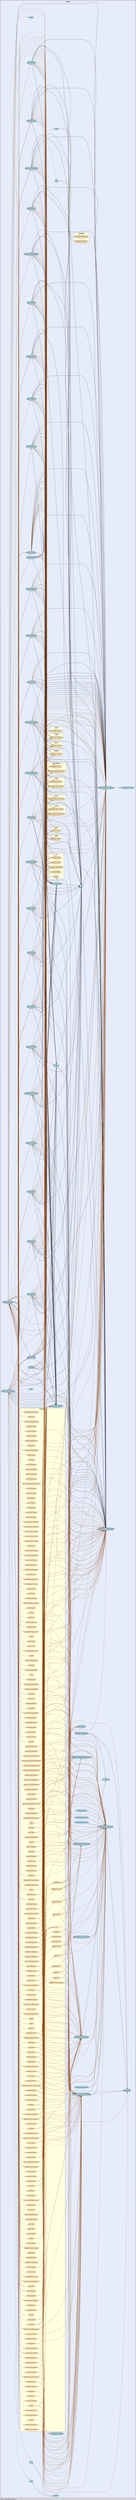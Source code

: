digraph gocallvis {
    label="github.com/dreadl0ck/netcap/cmd";
    labeljust="l";
    fontname="Arial";
    fontsize="14";
    rankdir="LR";
    bgcolor="lightgray";
    style="solid";
    penwidth="0.5";
    pad="0.0";
    nodesep="0.35";

    node [shape="ellipse" style="filled" fillcolor="honeydew" fontname="Verdana" penwidth="1.0" margin="0.05,0.0"];
    edge [minlen="2"]

    subgraph "cluster_focus" {
        bgcolor="#e6ecfa";
label="maltego";
labelloc="t";
labeljust="c";
fontsize="18";
        
        "github.com/dreadl0ck/netcap/maltego.NTPTransform" [ fillcolor="lightblue" label="NTPTransform" penwidth="1.5" ]
        "github.com/dreadl0ck/netcap/maltego.ParseLocalArguments" [ fillcolor="lightblue" label="ParseLocalArguments" penwidth="1.5" ]
        "(*github.com/dreadl0ck/netcap/maltego.Transform).ReturnOutput" [ penwidth="1.5" fillcolor="lightblue" label="(*Transform).ReturnOutput" ]
        "(*github.com/dreadl0ck/netcap/maltego.EntityObj).returnEntity" [ fillcolor="lightblue" label="(*EntityObj).returnEntity" penwidth="0.5" ]
        "github.com/dreadl0ck/netcap/maltego.die" [ penwidth="0.5" fillcolor="lightblue" label="die" ]
        "(*github.com/dreadl0ck/netcap/maltego.Transform).AddUIMessage" [ fillcolor="lightblue" label="(*Transform).AddUIMessage" penwidth="1.5" ]
        "github.com/dreadl0ck/netcap/maltego.openNetcapArchive" [ label="openNetcapArchive" penwidth="0.5" fillcolor="lightblue" ]
        "github.com/dreadl0ck/netcap/maltego.EscapeText" [ fillcolor="lightblue" label="EscapeText" penwidth="1.5" ]
        "github.com/dreadl0ck/netcap/maltego.FilesTransform" [ fillcolor="lightblue" label="FilesTransform" penwidth="1.5" ]
        "github.com/dreadl0ck/netcap/maltego.openFile" [ fillcolor="lightblue" label="openFile" penwidth="0.5" ]
        "(*github.com/dreadl0ck/netcap/maltego.Transform).AddEntityWithPath" [ label="(*Transform).AddEntityWithPath" penwidth="1.5" fillcolor="lightblue" ]
        "github.com/dreadl0ck/netcap/maltego.newEntityObj" [ penwidth="0.5" fillcolor="lightblue" label="newEntityObj" ]
        "(*github.com/dreadl0ck/netcap/maltego.EntityObj).AddProperty" [ fillcolor="lightblue" label="(*EntityObj).AddProperty" penwidth="1.5" ]
        "(*github.com/dreadl0ck/netcap/maltego.EntityObj).AddDisplayInformation" [ fillcolor="lightblue" label="(*EntityObj).AddDisplayInformation" penwidth="1.5" ]
        "(*github.com/dreadl0ck/netcap/maltego.EntityObj).SetIconURL" [ fillcolor="lightblue" label="(*EntityObj).SetIconURL" penwidth="1.5" ]
        "github.com/dreadl0ck/netcap/maltego.SoftwareTransform" [ penwidth="1.5" fillcolor="lightblue" label="SoftwareTransform" ]
        "(*github.com/dreadl0ck/netcap/maltego.EntityObj).SetLinkLabel" [ penwidth="1.5" fillcolor="lightblue" label="(*EntityObj).SetLinkLabel" ]
        "github.com/dreadl0ck/netcap/maltego.GetThickness" [ penwidth="1.5" fillcolor="lightblue" label="GetThickness" ]
        "(*github.com/dreadl0ck/netcap/maltego.EntityObj).SetLinkThickness" [ fillcolor="lightblue" label="(*EntityObj).SetLinkThickness" penwidth="1.5" ]
        "github.com/dreadl0ck/netcap/maltego.ICMPv6Transform" [ label="ICMPv6Transform" penwidth="1.5" fillcolor="lightblue" ]
        "(*github.com/dreadl0ck/netcap/maltego.EntityObj).SetLinkDirection" [ fillcolor="lightblue" label="(*EntityObj).SetLinkDirection" penwidth="1.5" ]
        "github.com/dreadl0ck/netcap/maltego.SSHTransform" [ penwidth="1.5" fillcolor="lightblue" label="SSHTransform" ]
        "github.com/dreadl0ck/netcap/maltego.DNSTransform" [ fillcolor="lightblue" label="DNSTransform" penwidth="1.5" ]
        "github.com/dreadl0ck/netcap/maltego.LoadIPProfiles" [ fillcolor="lightblue" label="LoadIPProfiles" penwidth="1.5" ]
        "github.com/dreadl0ck/netcap/maltego.TLSServerHelloTransform" [ label="TLSServerHelloTransform" penwidth="1.5" fillcolor="lightblue" ]
        "github.com/dreadl0ck/netcap/maltego.HTTPTransform" [ fillcolor="lightblue" label="HTTPTransform" penwidth="1.5" ]
        "github.com/dreadl0ck/netcap/maltego.DHCPV6Transform" [ penwidth="1.5" fillcolor="lightblue" label="DHCPV6Transform" ]
        "github.com/dreadl0ck/netcap/maltego.ARPTransform" [ fillcolor="lightblue" label="ARPTransform" penwidth="1.5" ]
        "(*github.com/dreadl0ck/netcap/maltego.EntityObj).setNote" [ fillcolor="lightblue" label="(*EntityObj).setNote" penwidth="0.5" ]
        "github.com/dreadl0ck/netcap/maltego.ConnectionTransform" [ fillcolor="lightblue" label="ConnectionTransform" penwidth="1.5" ]
        "github.com/dreadl0ck/netcap/maltego.init$2" [ fillcolor="lightblue" label="init$2" style="dotted,filled" ]
        "github.com/dreadl0ck/netcap/maltego.init$5" [ fillcolor="lightblue" label="init$5" style="dotted,filled" ]
        "github.com/dreadl0ck/netcap/maltego.IPProfileTransform" [ fillcolor="lightblue" label="IPProfileTransform" penwidth="1.5" ]
        "github.com/dreadl0ck/netcap/maltego.init$10" [ fillcolor="lightblue" label="init$10" style="dotted,filled" ]
        "github.com/dreadl0ck/netcap/maltego.VulnerabilityTransform" [ fillcolor="lightblue" label="VulnerabilityTransform" penwidth="1.5" ]
        "github.com/dreadl0ck/netcap/maltego.ServiceTransform" [ fillcolor="lightblue" label="ServiceTransform" penwidth="1.5" ]
        "github.com/dreadl0ck/netcap/maltego.DHCPV4Transform" [ fillcolor="lightblue" label="DHCPV4Transform" penwidth="1.5" ]
        "github.com/dreadl0ck/netcap/maltego.LoadMails" [ fillcolor="lightblue" label="LoadMails" penwidth="1.5" ]
        "github.com/dreadl0ck/netcap/maltego.POP3Transform" [ penwidth="1.5" fillcolor="lightblue" label="POP3Transform" ]
        "github.com/dreadl0ck/netcap/maltego.ExploitTransform" [ fillcolor="lightblue" label="ExploitTransform" penwidth="1.5" ]
        "github.com/dreadl0ck/netcap/maltego.CredentialsTransform" [ fillcolor="lightblue" label="CredentialsTransform" penwidth="1.5" ]
        "github.com/dreadl0ck/netcap/maltego.UDPTransform" [ fillcolor="lightblue" label="UDPTransform" penwidth="1.5" ]
        "github.com/dreadl0ck/netcap/maltego.MailTransform" [ penwidth="1.5" fillcolor="lightblue" label="MailTransform" ]
        "github.com/dreadl0ck/netcap/maltego.ICMPv4Transform" [ fillcolor="lightblue" label="ICMPv4Transform" penwidth="1.5" ]
        "github.com/dreadl0ck/netcap/maltego.DeviceProfileTransform" [ fillcolor="lightblue" label="DeviceProfileTransform" penwidth="1.5" ]
        "github.com/dreadl0ck/netcap/maltego.init$7" [ fillcolor="lightblue" label="init$7" style="dotted,filled" ]
        "github.com/dreadl0ck/netcap/maltego.init$8" [ fillcolor="lightblue" label="init$8" style="dotted,filled" ]
        "github.com/dreadl0ck/netcap/maltego.countIP" [ fillcolor="lightblue" label="countIP" penwidth="0.5" ]
        "github.com/dreadl0ck/netcap/maltego.init$9" [ fillcolor="lightblue" label="init$9" style="dotted,filled" ]
        "(*github.com/dreadl0ck/netcap/maltego.Transform).AddEntity" [ fillcolor="lightblue" label="(*Transform).AddEntity" penwidth="1.5" ]
        "github.com/dreadl0ck/netcap/maltego.TCPTransform" [ label="TCPTransform" penwidth="1.5" fillcolor="lightblue" ]
        "github.com/dreadl0ck/netcap/maltego.EthernetTransform" [ fillcolor="lightblue" label="EthernetTransform" penwidth="1.5" ]
        "github.com/dreadl0ck/netcap/maltego.IPv4Transform" [ fillcolor="lightblue" label="IPv4Transform" penwidth="1.5" ]
        "github.com/dreadl0ck/netcap/maltego.IGMPTransform" [ fillcolor="lightblue" label="IGMPTransform" penwidth="1.5" ]
        "github.com/dreadl0ck/netcap/maltego.IPv6Transform" [ label="IPv6Transform" penwidth="1.5" fillcolor="lightblue" ]
        "github.com/dreadl0ck/netcap/maltego.SMTPTransform" [ fillcolor="lightblue" label="SMTPTransform" penwidth="1.5" ]
        "github.com/dreadl0ck/netcap/maltego.TLSClientHelloTransform" [ fillcolor="lightblue" label="TLSClientHelloTransform" penwidth="1.5" ]
        "(*github.com/dreadl0ck/netcap/maltego.EntityObj).setLinkColor" [ label="(*EntityObj).setLinkColor" penwidth="0.5" fillcolor="lightblue" ]
        "(*github.com/dreadl0ck/netcap/maltego.EntityObj).setBookmark" [ fillcolor="lightblue" label="(*EntityObj).setBookmark" penwidth="0.5" ]
        "(*github.com/dreadl0ck/netcap/maltego.EntityObj).setLinkStyle" [ label="(*EntityObj).setLinkStyle" penwidth="0.5" fillcolor="lightblue" ]
        
        subgraph "cluster_github.com/dreadl0ck/netcap/cmd/transform" {
        fillcolor="lightyellow";
URL="/?f=github.com/dreadl0ck/netcap/cmd/transform";
tooltip="package: github.com/dreadl0ck/netcap/cmd/transform";
style="filled";
fontsize="16";
fontname="Tahoma bold";
rank="sink";
label="transform";
penwidth="0.8";
        
        "github.com/dreadl0ck/netcap/cmd/transform.toNTPHosts$1" [ fillcolor="moccasin" label="toNTPHosts$1" style="dotted,filled" ]
        "github.com/dreadl0ck/netcap/cmd/transform.toNTPReferenceIDs$1" [ fillcolor="moccasin" label="toNTPReferenceIDs$1" style="dotted,filled" ]
        "github.com/dreadl0ck/netcap/cmd/transform.openDeviceTrafficInWireshark" [ penwidth="0.5" fillcolor="moccasin" label="openDeviceTrafficInWireshark" ]
        "github.com/dreadl0ck/netcap/cmd/transform.die" [ fillcolor="moccasin" label="die" penwidth="0.5" ]
        "github.com/dreadl0ck/netcap/cmd/transform.toFileTypesForIP$1" [ fillcolor="moccasin" label="toFileTypesForIP$1" style="dotted,filled" ]
        "github.com/dreadl0ck/netcap/cmd/transform.toFileTypes$1" [ fillcolor="moccasin" label="toFileTypes$1" style="dotted,filled" ]
        "github.com/dreadl0ck/netcap/cmd/transform.toFiles$1" [ style="dotted,filled" fillcolor="moccasin" label="toFiles$1" ]
        "github.com/dreadl0ck/netcap/cmd/transform.toFilesForContentType$1" [ fillcolor="moccasin" label="toFilesForContentType$1" style="dotted,filled" ]
        "github.com/dreadl0ck/netcap/cmd/transform.toMD5HashesForFileName$1" [ fillcolor="moccasin" label="toMD5HashesForFileName$1" style="dotted,filled" ]
        "github.com/dreadl0ck/netcap/cmd/transform.toMD5HashesForImage$1" [ fillcolor="moccasin" label="toMD5HashesForImage$1" style="dotted,filled" ]
        "github.com/dreadl0ck/netcap/cmd/transform.toSoftwareProducts$1" [ label="toSoftwareProducts$1" style="dotted,filled" fillcolor="moccasin" ]
        "github.com/dreadl0ck/netcap/cmd/transform.toIPProfilesForSoftware$1" [ fillcolor="moccasin" label="toIPProfilesForSoftware$1" style="dotted,filled" ]
        "github.com/dreadl0ck/netcap/cmd/transform.addIPProfile" [ label="addIPProfile" penwidth="0.5" fillcolor="moccasin" ]
        "github.com/dreadl0ck/netcap/cmd/transform.toSoftwareProducts" [ fillcolor="moccasin" label="toSoftwareProducts" penwidth="0.5" ]
        "github.com/dreadl0ck/netcap/cmd/transform.toCredentialsByService$1" [ fillcolor="moccasin" label="toCredentialsByService$1" style="dotted,filled" ]
        "github.com/dreadl0ck/netcap/cmd/transform.toICMPV6ControlMessages$1" [ fillcolor="moccasin" label="toICMPV6ControlMessages$1" style="dotted,filled" ]
        "github.com/dreadl0ck/netcap/cmd/transform.toICMPV6ControlMessages" [ label="toICMPV6ControlMessages" penwidth="0.5" fillcolor="moccasin" ]
        "github.com/dreadl0ck/netcap/cmd/transform.toMails$1" [ style="dotted,filled" fillcolor="moccasin" label="toMails$1" ]
        "github.com/dreadl0ck/netcap/cmd/transform.toSSHServers$1" [ fillcolor="moccasin" label="toSSHServers$1" style="dotted,filled" ]
        "github.com/dreadl0ck/netcap/cmd/transform.openTrafficInWireshark" [ fillcolor="moccasin" label="openTrafficInWireshark" penwidth="0.5" ]
        "github.com/dreadl0ck/netcap/cmd/transform.addConn" [ fillcolor="moccasin" label="addConn" penwidth="0.5" ]
        "github.com/dreadl0ck/netcap/cmd/transform.makeConversationHTML" [ fillcolor="moccasin" label="makeConversationHTML" penwidth="0.5" ]
        "github.com/dreadl0ck/netcap/cmd/transform.toConnectionsForService$2" [ fillcolor="moccasin" label="toConnectionsForService$2" style="dotted,filled" ]
        "github.com/dreadl0ck/netcap/cmd/transform.toSSHClients$1" [ fillcolor="moccasin" label="toSSHClients$1" style="dotted,filled" ]
        "github.com/dreadl0ck/netcap/cmd/transform.toSSHClients" [ fillcolor="moccasin" label="toSSHClients" penwidth="0.5" ]
        "github.com/dreadl0ck/netcap/cmd/transform.toSourceDevices$1" [ fillcolor="moccasin" label="toSourceDevices$1" style="dotted,filled" ]
        "github.com/dreadl0ck/netcap/cmd/transform.openFlowInWireshark" [ fillcolor="moccasin" label="openFlowInWireshark" penwidth="0.5" ]
        "github.com/dreadl0ck/netcap/cmd/transform.toDNSQuestions$1" [ fillcolor="moccasin" label="toDNSQuestions$1" style="dotted,filled" ]
        "github.com/dreadl0ck/netcap/cmd/transform.toDNSOpCodes$1" [ fillcolor="moccasin" label="toDNSOpCodes$1" style="dotted,filled" ]
        "github.com/dreadl0ck/netcap/cmd/transform.toDNSFlagCombinations$1" [ label="toDNSFlagCombinations$1" style="dotted,filled" fillcolor="moccasin" ]
        "github.com/dreadl0ck/netcap/cmd/transform.toDNSResponseCodes$1" [ fillcolor="moccasin" label="toDNSResponseCodes$1" style="dotted,filled" ]
        "github.com/dreadl0ck/netcap/cmd/transform.toNTPHosts" [ fillcolor="moccasin" label="toNTPHosts" penwidth="0.5" ]
        "github.com/dreadl0ck/netcap/cmd/transform.toFilesForContentType" [ penwidth="0.5" fillcolor="moccasin" label="toFilesForContentType" ]
        "github.com/dreadl0ck/netcap/cmd/transform.toDNSOpCodes" [ penwidth="0.5" fillcolor="moccasin" label="toDNSOpCodes" ]
        "github.com/dreadl0ck/netcap/cmd/transform.toJA3SHashes$1" [ fillcolor="moccasin" label="toJA3SHashes$1" style="dotted,filled" ]
        "github.com/dreadl0ck/netcap/cmd/transform.addHeaderValue" [ fillcolor="moccasin" label="addHeaderValue" penwidth="0.5" ]
        "github.com/dreadl0ck/netcap/cmd/transform.toMailAuthTokens$1" [ fillcolor="moccasin" label="toMailAuthTokens$1" style="dotted,filled" ]
        "github.com/dreadl0ck/netcap/cmd/transform.toAuditRecordsUsingDPI" [ fillcolor="moccasin" label="toAuditRecordsUsingDPI" penwidth="0.5" ]
        "github.com/dreadl0ck/netcap/cmd/transform.writeAuditRecords" [ fillcolor="moccasin" label="writeAuditRecords" penwidth="0.5" ]
        "github.com/dreadl0ck/netcap/cmd/transform.lookupDHCPFingerprint$2" [ fillcolor="moccasin" label="lookupDHCPFingerprint$2" style="dotted,filled" ]
        "github.com/dreadl0ck/netcap/cmd/transform.toHTTPHostnames$1" [ fillcolor="moccasin" label="toHTTPHostnames$1" style="dotted,filled" ]
        "github.com/dreadl0ck/netcap/cmd/transform.toCookieValues$1" [ fillcolor="moccasin" label="toCookieValues$1" style="dotted,filled" ]
        "github.com/dreadl0ck/netcap/cmd/transform.addCookieValue" [ label="addCookieValue" penwidth="0.5" fillcolor="moccasin" ]
        "github.com/dreadl0ck/netcap/cmd/transform.addHeader" [ fillcolor="moccasin" label="addHeader" penwidth="0.5" ]
        "github.com/dreadl0ck/netcap/cmd/transform.toHTTPHeaders$1" [ fillcolor="moccasin" label="toHTTPHeaders$1" style="dotted,filled" ]
        "github.com/dreadl0ck/netcap/cmd/transform.toHeaderValues$1" [ label="toHeaderValues$1" style="dotted,filled" fillcolor="moccasin" ]
        "github.com/dreadl0ck/netcap/cmd/transform.toHTTPHostsFiltered$2" [ fillcolor="moccasin" label="toHTTPHostsFiltered$2" style="dotted,filled" ]
        "github.com/dreadl0ck/netcap/cmd/transform.toParameterValues$1" [ fillcolor="moccasin" label="toParameterValues$1" style="dotted,filled" ]
        "github.com/dreadl0ck/netcap/cmd/transform.toHTTPContentTypes$1" [ fillcolor="moccasin" label="toHTTPContentTypes$1" style="dotted,filled" ]
        "github.com/dreadl0ck/netcap/cmd/transform.addCookie" [ fillcolor="moccasin" label="addCookie" penwidth="0.5" ]
        "github.com/dreadl0ck/netcap/cmd/transform.toHTTPCookies$1" [ fillcolor="moccasin" label="toHTTPCookies$1" style="dotted,filled" ]
        "github.com/dreadl0ck/netcap/cmd/transform.toHTTPHosts$1" [ fillcolor="moccasin" label="toHTTPHosts$1" style="dotted,filled" ]
        "github.com/dreadl0ck/netcap/cmd/transform.toHTTPParameters$1" [ fillcolor="moccasin" label="toHTTPParameters$1" style="dotted,filled" ]
        "github.com/dreadl0ck/netcap/cmd/transform.toHTTPServerNames$1" [ fillcolor="moccasin" label="toHTTPServerNames$1" style="dotted,filled" ]
        "github.com/dreadl0ck/netcap/cmd/transform.toHTTPStatusCodes$1" [ fillcolor="moccasin" label="toHTTPStatusCodes$1" style="dotted,filled" ]
        "github.com/dreadl0ck/netcap/cmd/transform.toHTTPUniformResourceLocators$1" [ label="toHTTPUniformResourceLocators$1" style="dotted,filled" fillcolor="moccasin" ]
        "github.com/dreadl0ck/netcap/cmd/transform.toHTTPUserAgents$1" [ label="toHTTPUserAgents$1" style="dotted,filled" fillcolor="moccasin" ]
        "github.com/dreadl0ck/netcap/cmd/transform.toVisitorsForURL$1" [ fillcolor="moccasin" label="toVisitorsForURL$1" style="dotted,filled" ]
        "github.com/dreadl0ck/netcap/cmd/transform.toVisitorsForHost$1" [ fillcolor="moccasin" label="toVisitorsForHost$1" style="dotted,filled" ]
        "github.com/dreadl0ck/netcap/cmd/transform.toProviderIPProfilesForURL$1" [ style="dotted,filled" fillcolor="moccasin" label="toProviderIPProfilesForURL$1" ]
        "github.com/dreadl0ck/netcap/cmd/transform.toProviderIPProfilesForHost$1" [ label="toProviderIPProfilesForHost$1" style="dotted,filled" fillcolor="moccasin" ]
        "github.com/dreadl0ck/netcap/cmd/transform.toHTTPContentTypes" [ fillcolor="moccasin" label="toHTTPContentTypes" penwidth="0.5" ]
        "github.com/dreadl0ck/netcap/cmd/transform.toEmailsFromFile" [ fillcolor="moccasin" label="toEmailsFromFile" penwidth="0.5" ]
        "github.com/dreadl0ck/netcap/cmd/transform.toDHCPV6MessageTypes$1" [ fillcolor="moccasin" label="toDHCPV6MessageTypes$1" style="dotted,filled" ]
        "github.com/dreadl0ck/netcap/cmd/transform.toDHCPV6Options$1" [ fillcolor="moccasin" label="toDHCPV6Options$1" style="dotted,filled" ]
        "github.com/dreadl0ck/netcap/cmd/transform.toDHCPV6MessageTypes" [ fillcolor="moccasin" label="toDHCPV6MessageTypes" penwidth="0.5" ]
        "github.com/dreadl0ck/netcap/cmd/transform.addSourcePort" [ fillcolor="moccasin" label="addSourcePort" penwidth="0.5" ]
        "github.com/dreadl0ck/netcap/cmd/transform.toLinkTypes$1" [ label="toLinkTypes$1" style="dotted,filled" fillcolor="moccasin" ]
        "github.com/dreadl0ck/netcap/cmd/transform.toIncomingConnsFiltered$2" [ fillcolor="moccasin" label="toIncomingConnsFiltered$2" style="dotted,filled" ]
        "github.com/dreadl0ck/netcap/cmd/transform.toOutgoingConnsFiltered$2" [ fillcolor="moccasin" label="toOutgoingConnsFiltered$2" style="dotted,filled" ]
        "github.com/dreadl0ck/netcap/cmd/transform.toIANAServices$2" [ style="dotted,filled" fillcolor="moccasin" label="toIANAServices$2" ]
        "github.com/dreadl0ck/netcap/cmd/transform.toConnectionsForHost$2" [ label="toConnectionsForHost$2" style="dotted,filled" fillcolor="moccasin" ]
        "github.com/dreadl0ck/netcap/cmd/transform.toConnectionsForPort$2" [ fillcolor="moccasin" label="toConnectionsForPort$2" style="dotted,filled" ]
        "github.com/dreadl0ck/netcap/cmd/transform.toConnectionsForHost" [ label="toConnectionsForHost" penwidth="0.5" fillcolor="moccasin" ]
        "github.com/dreadl0ck/netcap/cmd/transform.toCategory" [ fillcolor="moccasin" label="toCategory" penwidth="0.5" ]
        "github.com/dreadl0ck/netcap/cmd/transform.toApplicationCategories$1" [ fillcolor="moccasin" label="toApplicationCategories$1" style="dotted,filled" ]
        "github.com/dreadl0ck/netcap/cmd/transform.addApplication" [ fillcolor="moccasin" label="addApplication" penwidth="0.5" ]
        "github.com/dreadl0ck/netcap/cmd/transform.toApplications$1" [ fillcolor="moccasin" label="toApplications$1" style="dotted,filled" ]
        "github.com/dreadl0ck/netcap/cmd/transform.addApplicationForCategory" [ fillcolor="moccasin" label="addApplicationForCategory" penwidth="0.5" ]
        "github.com/dreadl0ck/netcap/cmd/transform.toApplicationsForCategory$1" [ fillcolor="moccasin" label="toApplicationsForCategory$1" style="dotted,filled" ]
        "github.com/dreadl0ck/netcap/cmd/transform.addContactedPort" [ fillcolor="moccasin" label="addContactedPort" penwidth="0.5" ]
        "github.com/dreadl0ck/netcap/cmd/transform.toContactedPorts$2" [ fillcolor="moccasin" label="toContactedPorts$2" style="dotted,filled" ]
        "github.com/dreadl0ck/netcap/cmd/transform.addDestinationPort" [ penwidth="0.5" fillcolor="moccasin" label="addDestinationPort" ]
        "github.com/dreadl0ck/netcap/cmd/transform.toDestinationPorts$2" [ fillcolor="moccasin" label="toDestinationPorts$2" style="dotted,filled" ]
        "github.com/dreadl0ck/netcap/cmd/transform.addGeolocation" [ fillcolor="moccasin" label="addGeolocation" penwidth="0.5" ]
        "github.com/dreadl0ck/netcap/cmd/transform.toGeolocation$1" [ fillcolor="moccasin" label="toGeolocation$1" style="dotted,filled" ]
        "github.com/dreadl0ck/netcap/cmd/transform.toIPProfiles$1" [ fillcolor="moccasin" label="toIPProfiles$1" style="dotted,filled" ]
        "github.com/dreadl0ck/netcap/cmd/transform.toJA3HashesForProfile$1" [ fillcolor="moccasin" label="toJA3HashesForProfile$1" style="dotted,filled" ]
        "github.com/dreadl0ck/netcap/cmd/transform.toServerNameIndicators$1" [ fillcolor="moccasin" label="toServerNameIndicators$1" style="dotted,filled" ]
        "github.com/dreadl0ck/netcap/cmd/transform.toSourcePorts$2" [ fillcolor="moccasin" label="toSourcePorts$2" style="dotted,filled" ]
        "github.com/dreadl0ck/netcap/cmd/transform.toSoftwareVulnerabilities$1" [ fillcolor="moccasin" label="toSoftwareVulnerabilities$1" style="dotted,filled" ]
        "github.com/dreadl0ck/netcap/cmd/transform.toHostsForService$1" [ fillcolor="moccasin" label="toHostsForService$1" style="dotted,filled" ]
        "github.com/dreadl0ck/netcap/cmd/transform.toServices$1" [ fillcolor="moccasin" label="toServices$1" style="dotted,filled" ]
        "github.com/dreadl0ck/netcap/cmd/transform.toServiceTypes$1" [ fillcolor="moccasin" label="toServiceTypes$1" style="dotted,filled" ]
        "github.com/dreadl0ck/netcap/cmd/transform.toDHCPClients$1" [ fillcolor="moccasin" label="toDHCPClients$1" style="dotted,filled" ]
        "github.com/dreadl0ck/netcap/cmd/transform.lookupDHCPFingerprint$3" [ label="lookupDHCPFingerprint$3" style="dotted,filled" fillcolor="moccasin" ]
        "github.com/dreadl0ck/netcap/cmd/transform.toDHCP$1" [ fillcolor="moccasin" label="toDHCP$1" style="dotted,filled" ]
        "github.com/dreadl0ck/netcap/cmd/transform.toDHCPClients" [ fillcolor="moccasin" label="toDHCPClients" penwidth="0.5" ]
        "github.com/dreadl0ck/netcap/cmd/transform.toApplicationCategories" [ penwidth="0.5" fillcolor="moccasin" label="toApplicationCategories" ]
        "github.com/dreadl0ck/netcap/cmd/transform.reloadAuditRecordsFromDisk" [ penwidth="0.5" fillcolor="moccasin" label="reloadAuditRecordsFromDisk" ]
        "github.com/dreadl0ck/netcap/cmd/transform.writeLiveAuditRecords" [ fillcolor="moccasin" label="writeLiveAuditRecords" penwidth="0.5" ]
        "github.com/dreadl0ck/netcap/cmd/transform.toFileTypes" [ fillcolor="moccasin" label="toFileTypes" penwidth="0.5" ]
        "github.com/dreadl0ck/netcap/cmd/transform.toMailTo" [ fillcolor="moccasin" label="toMailTo" penwidth="0.5" ]
        "github.com/dreadl0ck/netcap/cmd/transform.toHosts$1" [ fillcolor="moccasin" label="toHosts$1" style="dotted,filled" ]
        "github.com/dreadl0ck/netcap/cmd/transform.toMailFrom$1" [ style="dotted,filled" fillcolor="moccasin" label="toMailFrom$1" ]
        "github.com/dreadl0ck/netcap/cmd/transform.toMailTo$1" [ fillcolor="moccasin" label="toMailTo$1" style="dotted,filled" ]
        "github.com/dreadl0ck/netcap/cmd/transform.toMailUserPassword$1" [ fillcolor="moccasin" label="toMailUserPassword$1" style="dotted,filled" ]
        "github.com/dreadl0ck/netcap/cmd/transform.toMailUsers$1" [ label="toMailUsers$1" style="dotted,filled" fillcolor="moccasin" ]
        "github.com/dreadl0ck/netcap/cmd/transform.toEmails$1" [ fillcolor="moccasin" label="toEmails$1" style="dotted,filled" ]
        "github.com/dreadl0ck/netcap/cmd/transform.toDevices$1" [ fillcolor="moccasin" label="toDevices$1" style="dotted,filled" ]
        "github.com/dreadl0ck/netcap/cmd/transform.toDestinationPorts" [ fillcolor="moccasin" label="toDestinationPorts" penwidth="0.5" ]
        "github.com/dreadl0ck/netcap/cmd/transform.Run" [ fillcolor="moccasin" label="Run" penwidth="1.5" ]
        "github.com/dreadl0ck/netcap/cmd/transform.startCaptureProcess" [ fillcolor="moccasin" label="startCaptureProcess" penwidth="0.5" ]
        "github.com/dreadl0ck/netcap/cmd/transform.stopCaptureProcess" [ penwidth="0.5" fillcolor="moccasin" label="stopCaptureProcess" ]
        "github.com/dreadl0ck/netcap/cmd/transform.toLiveAuditRecords" [ fillcolor="moccasin" label="toLiveAuditRecords" penwidth="0.5" ]
        "github.com/dreadl0ck/netcap/cmd/transform.toAuditRecords" [ fillcolor="moccasin" label="toAuditRecords" penwidth="0.5" ]
        "github.com/dreadl0ck/netcap/cmd/transform.openNetcapFolder" [ fillcolor="moccasin" label="openNetcapFolder" penwidth="0.5" ]
        "github.com/dreadl0ck/netcap/cmd/transform.toFileTypesForIP" [ label="toFileTypesForIP" penwidth="0.5" fillcolor="moccasin" ]
        "github.com/dreadl0ck/netcap/cmd/transform.toSoftwareExploits$1" [ fillcolor="moccasin" label="toSoftwareExploits$1" style="dotted,filled" ]
        "github.com/dreadl0ck/netcap/cmd/transform.toSoftwareExploits" [ penwidth="0.5" fillcolor="moccasin" label="toSoftwareExploits" ]
        "github.com/dreadl0ck/netcap/cmd/transform.openExploit" [ fillcolor="moccasin" label="openExploit" penwidth="0.5" ]
        "github.com/dreadl0ck/netcap/cmd/transform.lookupDHCPFingerprint" [ label="lookupDHCPFingerprint" penwidth="0.5" fillcolor="moccasin" ]
        "github.com/dreadl0ck/netcap/cmd/transform.toSSHServers" [ fillcolor="moccasin" label="toSSHServers" penwidth="0.5" ]
        "github.com/dreadl0ck/netcap/cmd/transform.toIPProfilesForSoftware" [ fillcolor="moccasin" label="toIPProfilesForSoftware" penwidth="0.5" ]
        "github.com/dreadl0ck/netcap/cmd/transform.toLoginInformation$1" [ fillcolor="moccasin" label="toLoginInformation$1" style="dotted,filled" ]
        "github.com/dreadl0ck/netcap/cmd/transform.toCredentialsByService" [ penwidth="0.5" fillcolor="moccasin" label="toCredentialsByService" ]
        "github.com/dreadl0ck/netcap/cmd/transform.toLoginInformation" [ penwidth="0.5" fillcolor="moccasin" label="toLoginInformation" ]
        "github.com/dreadl0ck/netcap/cmd/transform.toHosts" [ penwidth="0.5" fillcolor="moccasin" label="toHosts" ]
        "github.com/dreadl0ck/netcap/cmd/transform.toUDPHosts" [ fillcolor="moccasin" label="toUDPHosts" penwidth="0.5" ]
        "github.com/dreadl0ck/netcap/cmd/transform.toUDPHosts$1" [ fillcolor="moccasin" label="toUDPHosts$1" style="dotted,filled" ]
        "github.com/dreadl0ck/netcap/cmd/transform.toNTPReferenceIDs" [ fillcolor="moccasin" label="toNTPReferenceIDs" penwidth="0.5" ]
        "github.com/dreadl0ck/netcap/cmd/transform.toEmails" [ fillcolor="moccasin" label="toEmails" penwidth="0.5" ]
        "github.com/dreadl0ck/netcap/cmd/transform.toICMPV4ControlMessages$1" [ fillcolor="moccasin" label="toICMPV4ControlMessages$1" style="dotted,filled" ]
        "github.com/dreadl0ck/netcap/cmd/transform.toICMPV4ControlMessages" [ fillcolor="moccasin" label="toICMPV4ControlMessages" penwidth="0.5" ]
        "github.com/dreadl0ck/netcap/cmd/transform.toHTTPHostnames" [ fillcolor="moccasin" label="toHTTPHostnames" penwidth="0.5" ]
        "github.com/dreadl0ck/netcap/cmd/transform.toSoftwareVulnerabilities" [ fillcolor="moccasin" label="toSoftwareVulnerabilities" penwidth="0.5" ]
        "github.com/dreadl0ck/netcap/cmd/transform.openVulnerability" [ fillcolor="moccasin" label="openVulnerability" penwidth="0.5" ]
        "github.com/dreadl0ck/netcap/cmd/transform.toDNSQuestions" [ fillcolor="moccasin" label="toDNSQuestions" penwidth="0.5" ]
        "github.com/dreadl0ck/netcap/cmd/transform.toDestinationIPs$1" [ style="dotted,filled" fillcolor="moccasin" label="toDestinationIPs$1" ]
        "github.com/dreadl0ck/netcap/cmd/transform.toSourceIPs$1" [ fillcolor="moccasin" label="toSourceIPs$1" style="dotted,filled" ]
        "github.com/dreadl0ck/netcap/cmd/transform.toDevices" [ fillcolor="moccasin" label="toDevices" penwidth="0.5" ]
        "github.com/dreadl0ck/netcap/cmd/transform.toApplications" [ fillcolor="moccasin" label="toApplications" penwidth="0.5" ]
        "github.com/dreadl0ck/netcap/cmd/transform.toApplicationsForCategory" [ fillcolor="moccasin" label="toApplicationsForCategory" penwidth="0.5" ]
        "github.com/dreadl0ck/netcap/cmd/transform.openFile" [ fillcolor="moccasin" label="openFile" penwidth="0.5" ]
        "github.com/dreadl0ck/netcap/cmd/transform.openFileInDisassembler" [ fillcolor="moccasin" label="openFileInDisassembler" penwidth="0.5" ]
        "github.com/dreadl0ck/netcap/cmd/transform.toCookieValues" [ fillcolor="moccasin" label="toCookieValues" penwidth="0.5" ]
        "github.com/dreadl0ck/netcap/cmd/transform.toContactedPorts" [ fillcolor="moccasin" label="toContactedPorts" penwidth="0.5" ]
        "github.com/dreadl0ck/netcap/cmd/transform.toHTTPHeaders" [ fillcolor="moccasin" label="toHTTPHeaders" penwidth="0.5" ]
        "github.com/dreadl0ck/netcap/cmd/transform.toHeaderValues" [ fillcolor="moccasin" label="toHeaderValues" penwidth="0.5" ]
        "github.com/dreadl0ck/netcap/cmd/transform.toDHCP" [ fillcolor="moccasin" label="toDHCP" penwidth="0.5" ]
        "github.com/dreadl0ck/netcap/cmd/transform.toDHCPV6Options" [ fillcolor="moccasin" label="toDHCPV6Options" penwidth="0.5" ]
        "github.com/dreadl0ck/netcap/cmd/transform.toDNSFlagCombinations" [ fillcolor="moccasin" label="toDNSFlagCombinations" penwidth="0.5" ]
        "github.com/dreadl0ck/netcap/cmd/transform.toDNSResponseCodes" [ fillcolor="moccasin" label="toDNSResponseCodes" penwidth="0.5" ]
        "github.com/dreadl0ck/netcap/cmd/transform.openFolder" [ fillcolor="moccasin" label="openFolder" penwidth="0.5" ]
        "github.com/dreadl0ck/netcap/cmd/transform.toDestinationIPs" [ fillcolor="moccasin" label="toDestinationIPs" penwidth="0.5" ]
        "github.com/dreadl0ck/netcap/cmd/transform.toSourceIPs" [ fillcolor="moccasin" label="toSourceIPs" penwidth="0.5" ]
        "github.com/dreadl0ck/netcap/cmd/transform.toSourceDevices" [ fillcolor="moccasin" label="toSourceDevices" penwidth="0.5" ]
        "github.com/dreadl0ck/netcap/cmd/transform.toHTTPHostsFiltered" [ fillcolor="moccasin" label="toHTTPHostsFiltered" penwidth="0.5" ]
        "github.com/dreadl0ck/netcap/cmd/transform.toIncomingConnsFiltered" [ fillcolor="moccasin" label="toIncomingConnsFiltered" penwidth="0.5" ]
        "github.com/dreadl0ck/netcap/cmd/transform.toFiles" [ fillcolor="moccasin" label="toFiles" penwidth="0.5" ]
        "github.com/dreadl0ck/netcap/cmd/transform.toFileType" [ fillcolor="moccasin" label="toFileType" penwidth="0.5" ]
        "github.com/dreadl0ck/netcap/cmd/transform.toGeolocation" [ fillcolor="moccasin" label="toGeolocation" penwidth="0.5" ]
        "github.com/dreadl0ck/netcap/cmd/transform.toIPProfiles" [ fillcolor="moccasin" label="toIPProfiles" penwidth="0.5" ]
        "github.com/dreadl0ck/netcap/cmd/transform.toJA3HashesForProfile" [ penwidth="0.5" fillcolor="moccasin" label="toJA3HashesForProfile" ]
        "github.com/dreadl0ck/netcap/cmd/transform.toParameterValues" [ fillcolor="moccasin" label="toParameterValues" penwidth="0.5" ]
        "github.com/dreadl0ck/netcap/cmd/transform.toNetworkInterfaces" [ fillcolor="moccasin" label="toNetworkInterfaces" penwidth="0.5" ]
        "github.com/dreadl0ck/netcap/cmd/transform.toHTTPCookies" [ fillcolor="moccasin" label="toHTTPCookies" penwidth="0.5" ]
        "github.com/dreadl0ck/netcap/cmd/transform.toHTTPHosts" [ fillcolor="moccasin" label="toHTTPHosts" penwidth="0.5" ]
        "github.com/dreadl0ck/netcap/cmd/transform.toHTTPParameters" [ fillcolor="moccasin" label="toHTTPParameters" penwidth="0.5" ]
        "github.com/dreadl0ck/netcap/cmd/transform.toHTTPServerNames" [ penwidth="0.5" fillcolor="moccasin" label="toHTTPServerNames" ]
        "github.com/dreadl0ck/netcap/cmd/transform.toHTTPStatusCodes" [ penwidth="0.5" fillcolor="moccasin" label="toHTTPStatusCodes" ]
        "github.com/dreadl0ck/netcap/cmd/transform.toHTTPUniformResourceLocators" [ fillcolor="moccasin" label="toHTTPUniformResourceLocators" penwidth="0.5" ]
        "github.com/dreadl0ck/netcap/cmd/transform.toHTTPUserAgents" [ penwidth="0.5" fillcolor="moccasin" label="toHTTPUserAgents" ]
        "github.com/dreadl0ck/netcap/cmd/transform.toMailAuthTokens" [ fillcolor="moccasin" label="toMailAuthTokens" penwidth="0.5" ]
        "github.com/dreadl0ck/netcap/cmd/transform.toTCPFlagCombinations$1" [ fillcolor="moccasin" label="toTCPFlagCombinations$1" style="dotted,filled" ]
        "github.com/dreadl0ck/netcap/cmd/transform.toTCPFlagCombinations" [ fillcolor="moccasin" label="toTCPFlagCombinations" penwidth="0.5" ]
        "github.com/dreadl0ck/netcap/cmd/transform.toEthernetTypes$1" [ fillcolor="moccasin" label="toEthernetTypes$1" style="dotted,filled" ]
        "github.com/dreadl0ck/netcap/cmd/transform.toEthernetTypes" [ fillcolor="moccasin" label="toEthernetTypes" penwidth="0.5" ]
        "github.com/dreadl0ck/netcap/cmd/transform.toIPV4Protocols$1" [ fillcolor="moccasin" label="toIPV4Protocols$1" style="dotted,filled" ]
        "github.com/dreadl0ck/netcap/cmd/transform.toIPV4Protocols" [ fillcolor="moccasin" label="toIPV4Protocols" penwidth="0.5" ]
        "github.com/dreadl0ck/netcap/cmd/transform.toLinkTypes" [ label="toLinkTypes" penwidth="0.5" fillcolor="moccasin" ]
        "github.com/dreadl0ck/netcap/cmd/transform.toIGMPTypes$1" [ fillcolor="moccasin" label="toIGMPTypes$1" style="dotted,filled" ]
        "github.com/dreadl0ck/netcap/cmd/transform.toIGMPGroupRecordTypes$1" [ label="toIGMPGroupRecordTypes$1" style="dotted,filled" fillcolor="moccasin" ]
        "github.com/dreadl0ck/netcap/cmd/transform.toIGMPTypes" [ penwidth="0.5" fillcolor="moccasin" label="toIGMPTypes" ]
        "github.com/dreadl0ck/netcap/cmd/transform.toIGMPGroupRecordTypes" [ fillcolor="moccasin" label="toIGMPGroupRecordTypes" penwidth="0.5" ]
        "github.com/dreadl0ck/netcap/cmd/transform.toIPV6TrafficClasses$1" [ style="dotted,filled" fillcolor="moccasin" label="toIPV6TrafficClasses$1" ]
        "github.com/dreadl0ck/netcap/cmd/transform.toIPV6TrafficClasses" [ fillcolor="moccasin" label="toIPV6TrafficClasses" penwidth="0.5" ]
        "github.com/dreadl0ck/netcap/cmd/transform.toMailFrom" [ fillcolor="moccasin" label="toMailFrom" penwidth="0.5" ]
        "github.com/dreadl0ck/netcap/cmd/transform.toMailUserPassword" [ penwidth="0.5" fillcolor="moccasin" label="toMailUserPassword" ]
        "github.com/dreadl0ck/netcap/cmd/transform.toMailUsers" [ fillcolor="moccasin" label="toMailUsers" penwidth="0.5" ]
        "github.com/dreadl0ck/netcap/cmd/transform.toMails" [ fillcolor="moccasin" label="toMails" penwidth="0.5" ]
        "github.com/dreadl0ck/netcap/cmd/transform.toServerNameIndicators" [ label="toServerNameIndicators" penwidth="0.5" fillcolor="moccasin" ]
        "github.com/dreadl0ck/netcap/cmd/transform.toSourcePorts" [ fillcolor="moccasin" label="toSourcePorts" penwidth="0.5" ]
        "github.com/dreadl0ck/netcap/cmd/transform.toOutgoingConnsFiltered" [ fillcolor="moccasin" label="toOutgoingConnsFiltered" penwidth="0.5" ]
        "github.com/dreadl0ck/netcap/cmd/transform.toVisitorsForURL" [ penwidth="0.5" fillcolor="moccasin" label="toVisitorsForURL" ]
        "github.com/dreadl0ck/netcap/cmd/transform.toVisitorsForHost" [ fillcolor="moccasin" label="toVisitorsForHost" penwidth="0.5" ]
        "github.com/dreadl0ck/netcap/cmd/transform.toProviderIPProfilesForURL" [ label="toProviderIPProfilesForURL" penwidth="0.5" fillcolor="moccasin" ]
        "github.com/dreadl0ck/netcap/cmd/transform.toProviderIPProfilesForHost" [ fillcolor="moccasin" label="toProviderIPProfilesForHost" penwidth="0.5" ]
        "github.com/dreadl0ck/netcap/cmd/transform.openNetcapFolderInTerminal" [ fillcolor="moccasin" label="openNetcapFolderInTerminal" penwidth="0.5" ]
        "github.com/dreadl0ck/netcap/cmd/transform.openLiveNetcapFolder" [ fillcolor="moccasin" label="openLiveNetcapFolder" penwidth="0.5" ]
        "github.com/dreadl0ck/netcap/cmd/transform.openImage" [ label="openImage" penwidth="0.5" fillcolor="moccasin" ]
        "github.com/dreadl0ck/netcap/cmd/transform.openLiveNetcapFolderInTerminal" [ fillcolor="moccasin" label="openLiveNetcapFolderInTerminal" penwidth="0.5" ]
        "github.com/dreadl0ck/netcap/cmd/transform.openFilesFolder" [ fillcolor="moccasin" label="openFilesFolder" penwidth="0.5" ]
        "github.com/dreadl0ck/netcap/cmd/transform.openContentTypeFolder" [ penwidth="0.5" fillcolor="moccasin" label="openContentTypeFolder" ]
        "github.com/dreadl0ck/netcap/cmd/transform.toMD5HashesForFileName" [ fillcolor="moccasin" label="toMD5HashesForFileName" penwidth="0.5" ]
        "github.com/dreadl0ck/netcap/cmd/transform.toLinksFromFile" [ fillcolor="moccasin" label="toLinksFromFile" penwidth="0.5" ]
        "github.com/dreadl0ck/netcap/cmd/transform.toDomainsFromFile" [ penwidth="0.5" fillcolor="moccasin" label="toDomainsFromFile" ]
        "github.com/dreadl0ck/netcap/cmd/transform.toIPsFromFile" [ fillcolor="moccasin" label="toIPsFromFile" penwidth="0.5" ]
        "github.com/dreadl0ck/netcap/cmd/transform.toPhoneNumbersFromFile" [ fillcolor="moccasin" label="toPhoneNumbersFromFile" penwidth="0.5" ]
        "github.com/dreadl0ck/netcap/cmd/transform.toMD5HashesForImage" [ fillcolor="moccasin" label="toMD5HashesForImage" penwidth="0.5" ]
        "github.com/dreadl0ck/netcap/cmd/transform.toExifDataForImage" [ fillcolor="moccasin" label="toExifDataForImage" penwidth="0.5" ]
        "github.com/dreadl0ck/netcap/cmd/transform.toHostsForService" [ fillcolor="moccasin" label="toHostsForService" penwidth="0.5" ]
        "github.com/dreadl0ck/netcap/cmd/transform.toServices" [ penwidth="0.5" fillcolor="moccasin" label="toServices" ]
        "github.com/dreadl0ck/netcap/cmd/transform.toServiceTypes" [ fillcolor="moccasin" label="toServiceTypes" penwidth="0.5" ]
        "github.com/dreadl0ck/netcap/cmd/transform.toSMTPCommandTypes$1" [ fillcolor="moccasin" label="toSMTPCommandTypes$1" style="dotted,filled" ]
        "github.com/dreadl0ck/netcap/cmd/transform.toSMTPCommandTypes" [ fillcolor="moccasin" label="toSMTPCommandTypes" penwidth="0.5" ]
        "github.com/dreadl0ck/netcap/cmd/transform.toIANAServices" [ fillcolor="moccasin" label="toIANAServices" penwidth="0.5" ]
        "github.com/dreadl0ck/netcap/cmd/transform.toConnectionsForService" [ fillcolor="moccasin" label="toConnectionsForService" penwidth="0.5" ]
        "github.com/dreadl0ck/netcap/cmd/transform.toConnectionsForPort" [ fillcolor="moccasin" label="toConnectionsForPort" penwidth="0.5" ]
        "github.com/dreadl0ck/netcap/cmd/transform.toJA3Hashes$1" [ fillcolor="moccasin" label="toJA3Hashes$1" style="dotted,filled" ]
        "github.com/dreadl0ck/netcap/cmd/transform.toJA3Hashes" [ label="toJA3Hashes" penwidth="0.5" fillcolor="moccasin" ]
        "github.com/dreadl0ck/netcap/cmd/transform.toJA3SHashes" [ fillcolor="moccasin" label="toJA3SHashes" penwidth="0.5" ]
        "github.com/dreadl0ck/netcap/cmd/transform.openConnectionInWireshark" [ fillcolor="moccasin" label="openConnectionInWireshark" penwidth="0.5" ]
        "github.com/dreadl0ck/netcap/cmd/transform.openHostTrafficInWireshark" [ fillcolor="moccasin" label="openHostTrafficInWireshark" penwidth="0.5" ]
        "github.com/dreadl0ck/netcap/cmd/transform.openServiceInWireshark" [ fillcolor="moccasin" label="openServiceInWireshark" penwidth="0.5" ]
        "github.com/dreadl0ck/netcap/cmd/transform.openSoftwareTrafficInWireshark" [ penwidth="0.5" fillcolor="moccasin" label="openSoftwareTrafficInWireshark" ]
        "github.com/dreadl0ck/netcap/cmd/transform.openTrafficForPortInWireshark" [ fillcolor="moccasin" label="openTrafficForPortInWireshark" penwidth="0.5" ]
        "github.com/dreadl0ck/netcap/cmd/transform.openVulnerabilityTrafficInWireshark" [ fillcolor="moccasin" label="openVulnerabilityTrafficInWireshark" penwidth="0.5" ]
        
    }

        subgraph "cluster_github.com/dreadl0ck/netcap/io" {
        label="io";
tooltip="package: github.com/dreadl0ck/netcap/io";
fillcolor="lightyellow";
fontname="Tahoma bold";
style="filled";
rank="sink";
URL="/?f=github.com/dreadl0ck/netcap/io";
penwidth="0.8";
fontsize="16";
        
        "github.com/dreadl0ck/netcap/io.Open" [ fillcolor="moccasin" label="Open" penwidth="1.5" ]
        "(*github.com/dreadl0ck/netcap/io.Reader).ReadHeader" [ fillcolor="moccasin" label="(*Reader).ReadHeader" penwidth="1.5" ]
        "(*github.com/dreadl0ck/netcap/io.Reader).Next" [ penwidth="1.5" fillcolor="moccasin" label="(*Reader).Next" ]
        "(*github.com/dreadl0ck/netcap/io.Reader).Close" [ fillcolor="moccasin" label="(*Reader).Close" penwidth="1.5" ]
        "github.com/dreadl0ck/netcap/io.FPrintBuildInfo" [ fillcolor="moccasin" label="FPrintBuildInfo" penwidth="1.5" ]
        
    }

        subgraph "cluster_github.com/dreadl0ck/netcap/resolvers" {
        style="filled";
fillcolor="lightyellow";
fontname="Tahoma bold";
rank="sink";
URL="/?f=github.com/dreadl0ck/netcap/resolvers";
penwidth="0.8";
fontsize="16";
label="resolvers";
tooltip="package: github.com/dreadl0ck/netcap/resolvers";
        
        "github.com/dreadl0ck/netcap/resolvers.LookupDNSNameLocal" [ fillcolor="moccasin" label="LookupDNSNameLocal" penwidth="1.5" ]
        "github.com/dreadl0ck/netcap/resolvers.IsWhitelistedDomain" [ penwidth="1.5" fillcolor="moccasin" label="IsWhitelistedDomain" ]
        
    }

        subgraph "cluster_github.com/dreadl0ck/netcap/types" {
        penwidth="0.8";
fillcolor="lightyellow";
fontsize="16";
style="filled";
fontname="Tahoma bold";
rank="sink";
label="types";
URL="/?f=github.com/dreadl0ck/netcap/types";
tooltip="package: github.com/dreadl0ck/netcap/types";
        
        "(github.com/dreadl0ck/netcap/types.Type).String" [ fillcolor="moccasin" label="(Type).String" penwidth="1.5" ]
        
    }

        subgraph "cluster_github.com/go-errors/errors" {
        fontsize="16";
style="filled";
label="errors";
tooltip="package: github.com/go-errors/errors";
URL="/?f=github.com/go-errors/errors";
penwidth="0.8";
fillcolor="lightyellow";
fontname="Tahoma bold";
rank="sink";
        
        "(*github.com/go-errors/errors.Error).Error" [ fillcolor="moccasin" label="(*Error).Error" penwidth="1.5" ]
        
    }

        subgraph "cluster_github.com/gogo/protobuf/proto" {
        style="filled";
fillcolor="lightyellow";
URL="/?f=github.com/gogo/protobuf/proto";
tooltip="package: github.com/gogo/protobuf/proto";
penwidth="0.8";
fontname="Tahoma bold";
rank="sink";
label="proto";
fontsize="16";
        
        "(*github.com/gogo/protobuf/proto.RequiredNotSetError).Error" [ penwidth="1.5" fillcolor="moccasin" label="(*RequiredNotSetError).Error" ]
        "(*github.com/gogo/protobuf/proto.invalidUTF8Error).Error" [ fillcolor="moccasin" label="(*invalidUTF8Error).Error" penwidth="1.5" ]
        
    }

        subgraph "cluster_github.com/golang/protobuf/proto" {
        penwidth="0.8";
fillcolor="lightyellow";
label="proto";
URL="/?f=github.com/golang/protobuf/proto";
tooltip="package: github.com/golang/protobuf/proto";
fontsize="16";
style="filled";
fontname="Tahoma bold";
rank="sink";
        
        "(*github.com/golang/protobuf/proto.RequiredNotSetError).Error" [ penwidth="1.5" fillcolor="moccasin" label="(*RequiredNotSetError).Error" ]
        
    }

        subgraph "cluster_github.com/klauspost/compress/flate" {
        style="filled";
fillcolor="lightyellow";
fontname="Tahoma bold";
URL="/?f=github.com/klauspost/compress/flate";
tooltip="package: github.com/klauspost/compress/flate";
penwidth="0.8";
fontsize="16";
rank="sink";
label="flate";
        
        "(github.com/klauspost/compress/flate.CorruptInputError).Error" [ fillcolor="moccasin" label="(CorruptInputError).Error" penwidth="1.5" ]
        "(github.com/klauspost/compress/flate.InternalError).Error" [ fillcolor="moccasin" label="(InternalError).Error" penwidth="1.5" ]
        
    }

        subgraph "cluster_github.com/prometheus/client_golang/prometheus" {
        penwidth="0.8";
fontsize="16";
fontname="Tahoma bold";
rank="sink";
URL="/?f=github.com/prometheus/client_golang/prometheus";
style="filled";
fillcolor="lightyellow";
label="prometheus";
tooltip="package: github.com/prometheus/client_golang/prometheus";
        
        "(github.com/prometheus/client_golang/prometheus.AlreadyRegisteredError).Error" [ penwidth="1.5" fillcolor="moccasin" label="(AlreadyRegisteredError).Error" ]
        "(github.com/prometheus/client_golang/prometheus.MultiError).Error" [ fillcolor="moccasin" label="(MultiError).Error" penwidth="1.5" ]
        
    }

        subgraph "cluster_go.uber.org/multierr" {
        style="filled";
fillcolor="lightyellow";
rank="sink";
label="multierr";
tooltip="package: go.uber.org/multierr";
penwidth="0.8";
fontname="Tahoma bold";
URL="/?f=go.uber.org/multierr";
fontsize="16";
        
        "(*go.uber.org/multierr.multiError).Error" [ fillcolor="moccasin" label="(*multiError).Error" penwidth="1.5" ]
        
    }

        subgraph "cluster_google.golang.org/protobuf/internal/errors" {
        penwidth="0.8";
fontsize="16";
fontname="Tahoma bold";
label="errors";
URL="/?f=google.golang.org/protobuf/internal/errors";
style="filled";
fillcolor="lightyellow";
rank="sink";
tooltip="package: google.golang.org/protobuf/internal/errors";
        
        "(*google.golang.org/protobuf/internal/errors.prefixError).Error" [ fillcolor="moccasin" label="(*prefixError).Error" penwidth="1.5" ]
        
    }

        subgraph "cluster_google.golang.org/protobuf/internal/impl" {
        penwidth="0.8";
rank="sink";
label="impl";
URL="/?f=google.golang.org/protobuf/internal/impl";
fontsize="16";
style="filled";
fillcolor="lightyellow";
fontname="Tahoma bold";
tooltip="package: google.golang.org/protobuf/internal/impl";
        
        "(google.golang.org/protobuf/internal/impl.errInvalidUTF8).Error" [ label="(errInvalidUTF8).Error" penwidth="1.5" fillcolor="moccasin" ]
        
    }

        subgraph "cluster_gopkg.in/yaml.v2" {
        URL="/?f=gopkg.in/yaml.v2";
penwidth="0.8";
fontsize="16";
style="filled";
fillcolor="lightyellow";
fontname="Tahoma bold";
rank="sink";
label="yaml";
tooltip="package: gopkg.in/yaml.v2";
        
        "(*gopkg.in/yaml.v2.TypeError).Error" [ fillcolor="moccasin" label="(*TypeError).Error" penwidth="1.5" ]
        
    }

    }

    "github.com/dreadl0ck/netcap/maltego.NTPTransform" -> "github.com/dreadl0ck/netcap/maltego.ParseLocalArguments" [  ]
    "(*github.com/dreadl0ck/netcap/maltego.Transform).ReturnOutput" -> "(*github.com/dreadl0ck/netcap/maltego.EntityObj).returnEntity" [  ]
    "github.com/dreadl0ck/netcap/maltego.NTPTransform" -> "(*github.com/dreadl0ck/netcap/maltego.Transform).ReturnOutput" [  ]
    "github.com/dreadl0ck/netcap/maltego.die" -> "(*github.com/dreadl0ck/netcap/maltego.Transform).AddUIMessage" [  ]
    "github.com/dreadl0ck/netcap/maltego.die" -> "(*github.com/dreadl0ck/netcap/maltego.Transform).ReturnOutput" [  ]
    "github.com/dreadl0ck/netcap/maltego.NTPTransform" -> "github.com/dreadl0ck/netcap/maltego.die" [  ]
    "github.com/dreadl0ck/netcap/maltego.openNetcapArchive" -> "github.com/dreadl0ck/netcap/io.Open" [ color="saddlebrown" ]
    "github.com/dreadl0ck/netcap/maltego.openNetcapArchive" -> "github.com/dreadl0ck/netcap/maltego.die" [  ]
    "github.com/dreadl0ck/netcap/maltego.openNetcapArchive" -> "(github.com/prometheus/client_golang/prometheus.AlreadyRegisteredError).Error" [ style="dashed" color="saddlebrown" ]
    "github.com/dreadl0ck/netcap/maltego.openNetcapArchive" -> "(github.com/klauspost/compress/flate.CorruptInputError).Error" [ style="dashed" color="saddlebrown" ]
    "github.com/dreadl0ck/netcap/maltego.openNetcapArchive" -> "(github.com/prometheus/client_golang/prometheus.MultiError).Error" [ style="dashed" color="saddlebrown" ]
    "github.com/dreadl0ck/netcap/maltego.openNetcapArchive" -> "(*gopkg.in/yaml.v2.TypeError).Error" [ style="dashed" color="saddlebrown" ]
    "github.com/dreadl0ck/netcap/maltego.openNetcapArchive" -> "(*github.com/go-errors/errors.Error).Error" [ style="dashed" color="saddlebrown" ]
    "github.com/dreadl0ck/netcap/maltego.openNetcapArchive" -> "(*github.com/gogo/protobuf/proto.RequiredNotSetError).Error" [ style="dashed" color="saddlebrown" ]
    "github.com/dreadl0ck/netcap/maltego.openNetcapArchive" -> "(*github.com/gogo/protobuf/proto.invalidUTF8Error).Error" [ style="dashed" color="saddlebrown" ]
    "github.com/dreadl0ck/netcap/maltego.openNetcapArchive" -> "(github.com/klauspost/compress/flate.InternalError).Error" [ style="dashed" color="saddlebrown" ]
    "github.com/dreadl0ck/netcap/maltego.openNetcapArchive" -> "(*go.uber.org/multierr.multiError).Error" [ style="dashed" color="saddlebrown" ]
    "github.com/dreadl0ck/netcap/maltego.openNetcapArchive" -> "(google.golang.org/protobuf/internal/impl.errInvalidUTF8).Error" [ color="saddlebrown" style="dashed" ]
    "github.com/dreadl0ck/netcap/maltego.openNetcapArchive" -> "(*google.golang.org/protobuf/internal/errors.prefixError).Error" [ style="dashed" color="saddlebrown" ]
    "github.com/dreadl0ck/netcap/maltego.openNetcapArchive" -> "(*github.com/golang/protobuf/proto.RequiredNotSetError).Error" [ style="dashed" color="saddlebrown" ]
    "github.com/dreadl0ck/netcap/maltego.NTPTransform" -> "github.com/dreadl0ck/netcap/maltego.openNetcapArchive" [  ]
    "github.com/dreadl0ck/netcap/maltego.NTPTransform" -> "(*github.com/dreadl0ck/netcap/io.Reader).ReadHeader" [ color="saddlebrown" ]
    "github.com/dreadl0ck/netcap/maltego.NTPTransform" -> "(github.com/dreadl0ck/netcap/types.Type).String" [ color="saddlebrown" ]
    "github.com/dreadl0ck/netcap/maltego.NTPTransform" -> "(*github.com/dreadl0ck/netcap/io.Reader).Next" [ color="saddlebrown" ]
    "github.com/dreadl0ck/netcap/maltego.NTPTransform" -> "(*github.com/dreadl0ck/netcap/io.Reader).Close" [ color="saddlebrown" ]
    "github.com/dreadl0ck/netcap/maltego.NTPTransform" -> "(*github.com/dreadl0ck/netcap/maltego.Transform).AddUIMessage" [  ]
    "github.com/dreadl0ck/netcap/maltego.NTPTransform" -> "(*github.com/go-errors/errors.Error).Error" [ style="dashed" color="saddlebrown" ]
    "github.com/dreadl0ck/netcap/maltego.NTPTransform" -> "(github.com/prometheus/client_golang/prometheus.AlreadyRegisteredError).Error" [ style="dashed" color="saddlebrown" ]
    "github.com/dreadl0ck/netcap/maltego.NTPTransform" -> "(github.com/klauspost/compress/flate.CorruptInputError).Error" [ style="dashed" color="saddlebrown" ]
    "github.com/dreadl0ck/netcap/maltego.NTPTransform" -> "(github.com/prometheus/client_golang/prometheus.MultiError).Error" [ style="dashed" color="saddlebrown" ]
    "github.com/dreadl0ck/netcap/maltego.NTPTransform" -> "(*gopkg.in/yaml.v2.TypeError).Error" [ style="dashed" color="saddlebrown" ]
    "github.com/dreadl0ck/netcap/maltego.NTPTransform" -> "(*github.com/gogo/protobuf/proto.RequiredNotSetError).Error" [ style="dashed" color="saddlebrown" ]
    "github.com/dreadl0ck/netcap/maltego.NTPTransform" -> "(*github.com/gogo/protobuf/proto.invalidUTF8Error).Error" [ style="dashed" color="saddlebrown" ]
    "github.com/dreadl0ck/netcap/maltego.NTPTransform" -> "(github.com/klauspost/compress/flate.InternalError).Error" [ style="dashed" color="saddlebrown" ]
    "github.com/dreadl0ck/netcap/maltego.NTPTransform" -> "(*go.uber.org/multierr.multiError).Error" [ style="dashed" color="saddlebrown" ]
    "github.com/dreadl0ck/netcap/maltego.NTPTransform" -> "(google.golang.org/protobuf/internal/impl.errInvalidUTF8).Error" [ style="dashed" color="saddlebrown" ]
    "github.com/dreadl0ck/netcap/maltego.NTPTransform" -> "(*google.golang.org/protobuf/internal/errors.prefixError).Error" [ style="dashed" color="saddlebrown" ]
    "github.com/dreadl0ck/netcap/maltego.NTPTransform" -> "(*github.com/golang/protobuf/proto.RequiredNotSetError).Error" [ style="dashed" color="saddlebrown" ]
    "github.com/dreadl0ck/netcap/maltego.NTPTransform" -> "github.com/dreadl0ck/netcap/cmd/transform.toNTPHosts$1" [ style="dashed" color="saddlebrown" ]
    "github.com/dreadl0ck/netcap/maltego.NTPTransform" -> "github.com/dreadl0ck/netcap/cmd/transform.toNTPReferenceIDs$1" [ style="dashed" color="saddlebrown" ]
    "github.com/dreadl0ck/netcap/cmd/transform.openDeviceTrafficInWireshark" -> "github.com/dreadl0ck/netcap/maltego.ParseLocalArguments" [ color="saddlebrown" ]
    "github.com/dreadl0ck/netcap/cmd/transform.die" -> "github.com/dreadl0ck/netcap/maltego.EscapeText" [ color="saddlebrown" ]
    "github.com/dreadl0ck/netcap/cmd/transform.die" -> "(*github.com/dreadl0ck/netcap/maltego.Transform).AddUIMessage" [ color="saddlebrown" ]
    "github.com/dreadl0ck/netcap/cmd/transform.die" -> "(*github.com/dreadl0ck/netcap/maltego.Transform).ReturnOutput" [ color="saddlebrown" ]
    "github.com/dreadl0ck/netcap/cmd/transform.openDeviceTrafficInWireshark" -> "(*github.com/dreadl0ck/netcap/maltego.Transform).AddUIMessage" [ color="saddlebrown" ]
    "github.com/dreadl0ck/netcap/cmd/transform.openDeviceTrafficInWireshark" -> "(*github.com/dreadl0ck/netcap/maltego.Transform).ReturnOutput" [ color="saddlebrown" ]
    "github.com/dreadl0ck/netcap/maltego.FilesTransform" -> "github.com/dreadl0ck/netcap/maltego.ParseLocalArguments" [  ]
    "github.com/dreadl0ck/netcap/maltego.openFile" -> "(*github.com/dreadl0ck/netcap/maltego.Transform).AddUIMessage" [  ]
    "github.com/dreadl0ck/netcap/maltego.openFile" -> "(*github.com/dreadl0ck/netcap/maltego.Transform).ReturnOutput" [  ]
    "github.com/dreadl0ck/netcap/maltego.FilesTransform" -> "github.com/dreadl0ck/netcap/maltego.openFile" [  ]
    "github.com/dreadl0ck/netcap/maltego.FilesTransform" -> "github.com/dreadl0ck/netcap/maltego.die" [  ]
    "github.com/dreadl0ck/netcap/maltego.FilesTransform" -> "github.com/dreadl0ck/netcap/maltego.openNetcapArchive" [  ]
    "github.com/dreadl0ck/netcap/maltego.FilesTransform" -> "(*github.com/dreadl0ck/netcap/io.Reader).ReadHeader" [ color="saddlebrown" ]
    "github.com/dreadl0ck/netcap/maltego.FilesTransform" -> "(github.com/dreadl0ck/netcap/types.Type).String" [ color="saddlebrown" ]
    "github.com/dreadl0ck/netcap/maltego.FilesTransform" -> "(*github.com/dreadl0ck/netcap/io.Reader).Next" [ color="saddlebrown" ]
    "github.com/dreadl0ck/netcap/maltego.FilesTransform" -> "(*github.com/dreadl0ck/netcap/io.Reader).Close" [ color="saddlebrown" ]
    "github.com/dreadl0ck/netcap/maltego.FilesTransform" -> "(*github.com/dreadl0ck/netcap/maltego.Transform).AddUIMessage" [  ]
    "github.com/dreadl0ck/netcap/maltego.FilesTransform" -> "(*github.com/dreadl0ck/netcap/maltego.Transform).ReturnOutput" [  ]
    "github.com/dreadl0ck/netcap/maltego.FilesTransform" -> "(*github.com/go-errors/errors.Error).Error" [ style="dashed" color="saddlebrown" ]
    "github.com/dreadl0ck/netcap/maltego.FilesTransform" -> "(github.com/prometheus/client_golang/prometheus.AlreadyRegisteredError).Error" [ style="dashed" color="saddlebrown" ]
    "github.com/dreadl0ck/netcap/maltego.FilesTransform" -> "(github.com/klauspost/compress/flate.CorruptInputError).Error" [ style="dashed" color="saddlebrown" ]
    "github.com/dreadl0ck/netcap/maltego.FilesTransform" -> "(github.com/prometheus/client_golang/prometheus.MultiError).Error" [ style="dashed" color="saddlebrown" ]
    "github.com/dreadl0ck/netcap/maltego.FilesTransform" -> "(*gopkg.in/yaml.v2.TypeError).Error" [ color="saddlebrown" style="dashed" ]
    "github.com/dreadl0ck/netcap/maltego.FilesTransform" -> "(*github.com/gogo/protobuf/proto.RequiredNotSetError).Error" [ style="dashed" color="saddlebrown" ]
    "github.com/dreadl0ck/netcap/maltego.FilesTransform" -> "(*github.com/gogo/protobuf/proto.invalidUTF8Error).Error" [ style="dashed" color="saddlebrown" ]
    "github.com/dreadl0ck/netcap/maltego.FilesTransform" -> "(github.com/klauspost/compress/flate.InternalError).Error" [ style="dashed" color="saddlebrown" ]
    "github.com/dreadl0ck/netcap/maltego.FilesTransform" -> "(*go.uber.org/multierr.multiError).Error" [ style="dashed" color="saddlebrown" ]
    "github.com/dreadl0ck/netcap/maltego.FilesTransform" -> "(google.golang.org/protobuf/internal/impl.errInvalidUTF8).Error" [ color="saddlebrown" style="dashed" ]
    "github.com/dreadl0ck/netcap/maltego.FilesTransform" -> "(*google.golang.org/protobuf/internal/errors.prefixError).Error" [ style="dashed" color="saddlebrown" ]
    "github.com/dreadl0ck/netcap/maltego.FilesTransform" -> "(*github.com/golang/protobuf/proto.RequiredNotSetError).Error" [ style="dashed" color="saddlebrown" ]
    "(*github.com/dreadl0ck/netcap/maltego.Transform).AddEntityWithPath" -> "github.com/dreadl0ck/netcap/maltego.EscapeText" [  ]
    "(*github.com/dreadl0ck/netcap/maltego.Transform).AddEntityWithPath" -> "github.com/dreadl0ck/netcap/maltego.newEntityObj" [  ]
    "(*github.com/dreadl0ck/netcap/maltego.EntityObj).AddProperty" -> "github.com/dreadl0ck/netcap/maltego.EscapeText" [  ]
    "(*github.com/dreadl0ck/netcap/maltego.Transform).AddEntityWithPath" -> "(*github.com/dreadl0ck/netcap/maltego.EntityObj).AddProperty" [  ]
    "github.com/dreadl0ck/netcap/cmd/transform.toFileTypesForIP$1" -> "(*github.com/dreadl0ck/netcap/maltego.Transform).AddEntityWithPath" [ color="saddlebrown" ]
    "github.com/dreadl0ck/netcap/cmd/transform.toFileTypesForIP$1" -> "(*github.com/dreadl0ck/netcap/maltego.EntityObj).AddProperty" [ color="saddlebrown" ]
    "github.com/dreadl0ck/netcap/maltego.FilesTransform" -> "github.com/dreadl0ck/netcap/cmd/transform.toFileTypesForIP$1" [ style="dashed" color="saddlebrown" ]
    "github.com/dreadl0ck/netcap/cmd/transform.toFileTypes$1" -> "(*github.com/dreadl0ck/netcap/maltego.Transform).AddEntityWithPath" [ color="saddlebrown" ]
    "github.com/dreadl0ck/netcap/cmd/transform.toFileTypes$1" -> "(*github.com/dreadl0ck/netcap/maltego.EntityObj).AddProperty" [ color="saddlebrown" ]
    "github.com/dreadl0ck/netcap/maltego.FilesTransform" -> "github.com/dreadl0ck/netcap/cmd/transform.toFileTypes$1" [ color="saddlebrown" style="dashed" ]
    "github.com/dreadl0ck/netcap/cmd/transform.toFiles$1" -> "(*github.com/dreadl0ck/netcap/maltego.Transform).AddEntityWithPath" [ color="saddlebrown" ]
    "github.com/dreadl0ck/netcap/cmd/transform.toFiles$1" -> "(*github.com/dreadl0ck/netcap/maltego.EntityObj).AddDisplayInformation" [ color="saddlebrown" ]
    "github.com/dreadl0ck/netcap/cmd/transform.toFiles$1" -> "(*github.com/dreadl0ck/netcap/maltego.EntityObj).SetIconURL" [ color="saddlebrown" ]
    "github.com/dreadl0ck/netcap/cmd/transform.toFiles$1" -> "(*github.com/dreadl0ck/netcap/maltego.EntityObj).AddProperty" [ color="saddlebrown" ]
    "github.com/dreadl0ck/netcap/maltego.FilesTransform" -> "github.com/dreadl0ck/netcap/cmd/transform.toFiles$1" [ style="dashed" color="saddlebrown" ]
    "github.com/dreadl0ck/netcap/cmd/transform.toFilesForContentType$1" -> "(*github.com/dreadl0ck/netcap/maltego.Transform).AddEntityWithPath" [ color="saddlebrown" ]
    "github.com/dreadl0ck/netcap/cmd/transform.toFilesForContentType$1" -> "github.com/dreadl0ck/netcap/maltego.EscapeText" [ color="saddlebrown" ]
    "github.com/dreadl0ck/netcap/cmd/transform.toFilesForContentType$1" -> "(*github.com/dreadl0ck/netcap/maltego.EntityObj).AddDisplayInformation" [ color="saddlebrown" ]
    "github.com/dreadl0ck/netcap/cmd/transform.toFilesForContentType$1" -> "(*github.com/dreadl0ck/netcap/maltego.EntityObj).SetIconURL" [ color="saddlebrown" ]
    "github.com/dreadl0ck/netcap/cmd/transform.toFilesForContentType$1" -> "(*github.com/dreadl0ck/netcap/maltego.EntityObj).AddProperty" [ color="saddlebrown" ]
    "github.com/dreadl0ck/netcap/maltego.FilesTransform" -> "github.com/dreadl0ck/netcap/cmd/transform.toFilesForContentType$1" [ style="dashed" color="saddlebrown" ]
    "github.com/dreadl0ck/netcap/cmd/transform.toMD5HashesForFileName$1" -> "(*github.com/dreadl0ck/netcap/maltego.Transform).AddEntityWithPath" [ color="saddlebrown" ]
    "github.com/dreadl0ck/netcap/cmd/transform.toMD5HashesForFileName$1" -> "(*github.com/dreadl0ck/netcap/maltego.EntityObj).AddDisplayInformation" [ color="saddlebrown" ]
    "github.com/dreadl0ck/netcap/maltego.FilesTransform" -> "github.com/dreadl0ck/netcap/cmd/transform.toMD5HashesForFileName$1" [ style="dashed" color="saddlebrown" ]
    "github.com/dreadl0ck/netcap/cmd/transform.toMD5HashesForImage$1" -> "(*github.com/dreadl0ck/netcap/maltego.Transform).AddEntityWithPath" [ color="saddlebrown" ]
    "github.com/dreadl0ck/netcap/cmd/transform.toMD5HashesForImage$1" -> "(*github.com/dreadl0ck/netcap/maltego.EntityObj).AddDisplayInformation" [ color="saddlebrown" ]
    "github.com/dreadl0ck/netcap/maltego.FilesTransform" -> "github.com/dreadl0ck/netcap/cmd/transform.toMD5HashesForImage$1" [ style="dashed" color="saddlebrown" ]
    "github.com/dreadl0ck/netcap/maltego.SoftwareTransform" -> "github.com/dreadl0ck/netcap/maltego.ParseLocalArguments" [  ]
    "github.com/dreadl0ck/netcap/maltego.SoftwareTransform" -> "github.com/dreadl0ck/netcap/io.FPrintBuildInfo" [ color="saddlebrown" ]
    "github.com/dreadl0ck/netcap/maltego.SoftwareTransform" -> "github.com/dreadl0ck/netcap/maltego.openFile" [  ]
    "github.com/dreadl0ck/netcap/maltego.SoftwareTransform" -> "github.com/dreadl0ck/netcap/maltego.die" [  ]
    "github.com/dreadl0ck/netcap/maltego.SoftwareTransform" -> "github.com/dreadl0ck/netcap/maltego.openNetcapArchive" [  ]
    "github.com/dreadl0ck/netcap/maltego.SoftwareTransform" -> "(*github.com/dreadl0ck/netcap/io.Reader).ReadHeader" [ color="saddlebrown" ]
    "github.com/dreadl0ck/netcap/maltego.SoftwareTransform" -> "(github.com/dreadl0ck/netcap/types.Type).String" [ color="saddlebrown" ]
    "github.com/dreadl0ck/netcap/maltego.SoftwareTransform" -> "(*github.com/dreadl0ck/netcap/io.Reader).Next" [ color="saddlebrown" ]
    "github.com/dreadl0ck/netcap/maltego.SoftwareTransform" -> "(*github.com/dreadl0ck/netcap/io.Reader).Close" [ color="saddlebrown" ]
    "github.com/dreadl0ck/netcap/maltego.SoftwareTransform" -> "(*github.com/dreadl0ck/netcap/maltego.Transform).AddUIMessage" [  ]
    "github.com/dreadl0ck/netcap/maltego.SoftwareTransform" -> "(*github.com/dreadl0ck/netcap/maltego.Transform).ReturnOutput" [  ]
    "github.com/dreadl0ck/netcap/maltego.SoftwareTransform" -> "(*github.com/go-errors/errors.Error).Error" [ color="saddlebrown" style="dashed" ]
    "github.com/dreadl0ck/netcap/maltego.SoftwareTransform" -> "(github.com/prometheus/client_golang/prometheus.AlreadyRegisteredError).Error" [ style="dashed" color="saddlebrown" ]
    "github.com/dreadl0ck/netcap/maltego.SoftwareTransform" -> "(github.com/klauspost/compress/flate.CorruptInputError).Error" [ style="dashed" color="saddlebrown" ]
    "github.com/dreadl0ck/netcap/maltego.SoftwareTransform" -> "(github.com/prometheus/client_golang/prometheus.MultiError).Error" [ style="dashed" color="saddlebrown" ]
    "github.com/dreadl0ck/netcap/maltego.SoftwareTransform" -> "(*gopkg.in/yaml.v2.TypeError).Error" [ style="dashed" color="saddlebrown" ]
    "github.com/dreadl0ck/netcap/maltego.SoftwareTransform" -> "(*github.com/gogo/protobuf/proto.RequiredNotSetError).Error" [ style="dashed" color="saddlebrown" ]
    "github.com/dreadl0ck/netcap/maltego.SoftwareTransform" -> "(*github.com/gogo/protobuf/proto.invalidUTF8Error).Error" [ style="dashed" color="saddlebrown" ]
    "github.com/dreadl0ck/netcap/maltego.SoftwareTransform" -> "(github.com/klauspost/compress/flate.InternalError).Error" [ style="dashed" color="saddlebrown" ]
    "github.com/dreadl0ck/netcap/maltego.SoftwareTransform" -> "(*go.uber.org/multierr.multiError).Error" [ style="dashed" color="saddlebrown" ]
    "github.com/dreadl0ck/netcap/maltego.SoftwareTransform" -> "(google.golang.org/protobuf/internal/impl.errInvalidUTF8).Error" [ style="dashed" color="saddlebrown" ]
    "github.com/dreadl0ck/netcap/maltego.SoftwareTransform" -> "(*google.golang.org/protobuf/internal/errors.prefixError).Error" [ color="saddlebrown" style="dashed" ]
    "github.com/dreadl0ck/netcap/maltego.SoftwareTransform" -> "(*github.com/golang/protobuf/proto.RequiredNotSetError).Error" [ color="saddlebrown" style="dashed" ]
    "github.com/dreadl0ck/netcap/cmd/transform.toSoftwareProducts$1" -> "(*github.com/dreadl0ck/netcap/maltego.Transform).AddEntityWithPath" [ color="saddlebrown" ]
    "github.com/dreadl0ck/netcap/cmd/transform.toSoftwareProducts$1" -> "(*github.com/dreadl0ck/netcap/maltego.EntityObj).AddProperty" [ color="saddlebrown" ]
    "github.com/dreadl0ck/netcap/cmd/transform.toSoftwareProducts$1" -> "(*github.com/dreadl0ck/netcap/maltego.EntityObj).AddDisplayInformation" [ color="saddlebrown" ]
    "github.com/dreadl0ck/netcap/maltego.SoftwareTransform" -> "github.com/dreadl0ck/netcap/cmd/transform.toSoftwareProducts$1" [ style="dashed" color="saddlebrown" ]
    "github.com/dreadl0ck/netcap/cmd/transform.toIPProfilesForSoftware$1" -> "github.com/dreadl0ck/netcap/cmd/transform.die" [ color="saddlebrown" ]
    "github.com/dreadl0ck/netcap/cmd/transform.addIPProfile" -> "(*github.com/dreadl0ck/netcap/maltego.Transform).AddEntityWithPath" [ color="saddlebrown" ]
    "(*github.com/dreadl0ck/netcap/maltego.EntityObj).SetLinkLabel" -> "(*github.com/dreadl0ck/netcap/maltego.EntityObj).AddProperty" [  ]
    "github.com/dreadl0ck/netcap/cmd/transform.addIPProfile" -> "(*github.com/dreadl0ck/netcap/maltego.EntityObj).SetLinkLabel" [ color="saddlebrown" ]
    "github.com/dreadl0ck/netcap/cmd/transform.addIPProfile" -> "github.com/dreadl0ck/netcap/maltego.GetThickness" [ color="saddlebrown" ]
    "(*github.com/dreadl0ck/netcap/maltego.EntityObj).SetLinkThickness" -> "(*github.com/dreadl0ck/netcap/maltego.EntityObj).AddProperty" [  ]
    "github.com/dreadl0ck/netcap/cmd/transform.addIPProfile" -> "(*github.com/dreadl0ck/netcap/maltego.EntityObj).SetLinkThickness" [ color="saddlebrown" ]
    "github.com/dreadl0ck/netcap/cmd/transform.addIPProfile" -> "(*github.com/dreadl0ck/netcap/maltego.EntityObj).AddProperty" [ color="saddlebrown" ]
    "github.com/dreadl0ck/netcap/cmd/transform.addIPProfile" -> "(*github.com/dreadl0ck/netcap/maltego.EntityObj).AddDisplayInformation" [ color="saddlebrown" ]
    "github.com/dreadl0ck/netcap/cmd/transform.toIPProfilesForSoftware$1" -> "github.com/dreadl0ck/netcap/cmd/transform.addIPProfile" [ color="saddlebrown" ]
    "github.com/dreadl0ck/netcap/maltego.SoftwareTransform" -> "github.com/dreadl0ck/netcap/cmd/transform.toIPProfilesForSoftware$1" [ style="dashed" color="saddlebrown" ]
    "github.com/dreadl0ck/netcap/cmd/transform.toSoftwareProducts" -> "github.com/dreadl0ck/netcap/maltego.SoftwareTransform" [ color="saddlebrown" ]
    "github.com/dreadl0ck/netcap/cmd/transform.toCredentialsByService$1" -> "(*github.com/dreadl0ck/netcap/maltego.Transform).AddEntityWithPath" [ color="saddlebrown" ]
    "github.com/dreadl0ck/netcap/cmd/transform.toCredentialsByService$1" -> "(*github.com/dreadl0ck/netcap/maltego.EntityObj).AddProperty" [ color="saddlebrown" ]
    "github.com/dreadl0ck/netcap/maltego.ICMPv6Transform" -> "github.com/dreadl0ck/netcap/maltego.ParseLocalArguments" [  ]
    "github.com/dreadl0ck/netcap/maltego.ICMPv6Transform" -> "github.com/dreadl0ck/netcap/maltego.openFile" [  ]
    "github.com/dreadl0ck/netcap/maltego.ICMPv6Transform" -> "github.com/dreadl0ck/netcap/maltego.die" [  ]
    "github.com/dreadl0ck/netcap/maltego.ICMPv6Transform" -> "github.com/dreadl0ck/netcap/maltego.openNetcapArchive" [  ]
    "github.com/dreadl0ck/netcap/maltego.ICMPv6Transform" -> "(*github.com/dreadl0ck/netcap/io.Reader).ReadHeader" [ color="saddlebrown" ]
    "github.com/dreadl0ck/netcap/maltego.ICMPv6Transform" -> "(github.com/dreadl0ck/netcap/types.Type).String" [ color="saddlebrown" ]
    "github.com/dreadl0ck/netcap/maltego.ICMPv6Transform" -> "(*github.com/dreadl0ck/netcap/io.Reader).Next" [ color="saddlebrown" ]
    "github.com/dreadl0ck/netcap/maltego.ICMPv6Transform" -> "(*github.com/dreadl0ck/netcap/io.Reader).Close" [ color="saddlebrown" ]
    "github.com/dreadl0ck/netcap/maltego.ICMPv6Transform" -> "(*github.com/dreadl0ck/netcap/maltego.Transform).AddUIMessage" [  ]
    "github.com/dreadl0ck/netcap/maltego.ICMPv6Transform" -> "(*github.com/dreadl0ck/netcap/maltego.Transform).ReturnOutput" [  ]
    "github.com/dreadl0ck/netcap/maltego.ICMPv6Transform" -> "(*github.com/go-errors/errors.Error).Error" [ style="dashed" color="saddlebrown" ]
    "github.com/dreadl0ck/netcap/maltego.ICMPv6Transform" -> "(github.com/prometheus/client_golang/prometheus.AlreadyRegisteredError).Error" [ style="dashed" color="saddlebrown" ]
    "github.com/dreadl0ck/netcap/maltego.ICMPv6Transform" -> "(github.com/klauspost/compress/flate.CorruptInputError).Error" [ style="dashed" color="saddlebrown" ]
    "github.com/dreadl0ck/netcap/maltego.ICMPv6Transform" -> "(github.com/prometheus/client_golang/prometheus.MultiError).Error" [ style="dashed" color="saddlebrown" ]
    "github.com/dreadl0ck/netcap/maltego.ICMPv6Transform" -> "(*gopkg.in/yaml.v2.TypeError).Error" [ style="dashed" color="saddlebrown" ]
    "github.com/dreadl0ck/netcap/maltego.ICMPv6Transform" -> "(*github.com/gogo/protobuf/proto.RequiredNotSetError).Error" [ style="dashed" color="saddlebrown" ]
    "github.com/dreadl0ck/netcap/maltego.ICMPv6Transform" -> "(*github.com/gogo/protobuf/proto.invalidUTF8Error).Error" [ style="dashed" color="saddlebrown" ]
    "github.com/dreadl0ck/netcap/maltego.ICMPv6Transform" -> "(github.com/klauspost/compress/flate.InternalError).Error" [ style="dashed" color="saddlebrown" ]
    "github.com/dreadl0ck/netcap/maltego.ICMPv6Transform" -> "(*go.uber.org/multierr.multiError).Error" [ style="dashed" color="saddlebrown" ]
    "github.com/dreadl0ck/netcap/maltego.ICMPv6Transform" -> "(google.golang.org/protobuf/internal/impl.errInvalidUTF8).Error" [ style="dashed" color="saddlebrown" ]
    "github.com/dreadl0ck/netcap/maltego.ICMPv6Transform" -> "(*google.golang.org/protobuf/internal/errors.prefixError).Error" [ style="dashed" color="saddlebrown" ]
    "github.com/dreadl0ck/netcap/maltego.ICMPv6Transform" -> "(*github.com/golang/protobuf/proto.RequiredNotSetError).Error" [ style="dashed" color="saddlebrown" ]
    "github.com/dreadl0ck/netcap/cmd/transform.toICMPV6ControlMessages$1" -> "(*github.com/dreadl0ck/netcap/maltego.Transform).AddEntityWithPath" [ color="saddlebrown" ]
    "github.com/dreadl0ck/netcap/cmd/transform.toICMPV6ControlMessages$1" -> "(*github.com/dreadl0ck/netcap/maltego.EntityObj).AddProperty" [ color="saddlebrown" ]
    "github.com/dreadl0ck/netcap/maltego.ICMPv6Transform" -> "github.com/dreadl0ck/netcap/cmd/transform.toICMPV6ControlMessages$1" [ style="dashed" color="saddlebrown" ]
    "github.com/dreadl0ck/netcap/cmd/transform.toICMPV6ControlMessages" -> "github.com/dreadl0ck/netcap/maltego.ICMPv6Transform" [ color="saddlebrown" ]
    "github.com/dreadl0ck/netcap/cmd/transform.toMails$1" -> "(*github.com/dreadl0ck/netcap/maltego.Transform).AddEntityWithPath" [ color="saddlebrown" ]
    "github.com/dreadl0ck/netcap/cmd/transform.toMails$1" -> "(*github.com/dreadl0ck/netcap/maltego.EntityObj).AddDisplayInformation" [ color="saddlebrown" ]
    "github.com/dreadl0ck/netcap/cmd/transform.toSSHServers$1" -> "(*github.com/dreadl0ck/netcap/maltego.Transform).AddEntityWithPath" [ color="saddlebrown" ]
    "github.com/dreadl0ck/netcap/cmd/transform.toSSHServers$1" -> "(*github.com/dreadl0ck/netcap/maltego.EntityObj).AddProperty" [ color="saddlebrown" ]
    "github.com/dreadl0ck/netcap/cmd/transform.toSSHServers$1" -> "(*github.com/dreadl0ck/netcap/maltego.EntityObj).AddDisplayInformation" [ color="saddlebrown" ]
    "github.com/dreadl0ck/netcap/cmd/transform.openTrafficInWireshark" -> "github.com/dreadl0ck/netcap/maltego.ParseLocalArguments" [ color="saddlebrown" ]
    "github.com/dreadl0ck/netcap/cmd/transform.openTrafficInWireshark" -> "(*github.com/dreadl0ck/netcap/maltego.Transform).AddUIMessage" [ color="saddlebrown" ]
    "github.com/dreadl0ck/netcap/cmd/transform.openTrafficInWireshark" -> "(*github.com/dreadl0ck/netcap/maltego.Transform).ReturnOutput" [ color="saddlebrown" ]
    "github.com/dreadl0ck/netcap/cmd/transform.addConn" -> "(*github.com/dreadl0ck/netcap/maltego.Transform).AddEntityWithPath" [ color="saddlebrown" ]
    "(*github.com/dreadl0ck/netcap/maltego.EntityObj).SetLinkDirection" -> "(*github.com/dreadl0ck/netcap/maltego.EntityObj).AddProperty" [  ]
    "github.com/dreadl0ck/netcap/cmd/transform.addConn" -> "(*github.com/dreadl0ck/netcap/maltego.EntityObj).SetLinkDirection" [ color="saddlebrown" ]
    "github.com/dreadl0ck/netcap/cmd/transform.addConn" -> "(*github.com/dreadl0ck/netcap/maltego.EntityObj).SetLinkLabel" [ color="saddlebrown" ]
    "github.com/dreadl0ck/netcap/cmd/transform.addConn" -> "github.com/dreadl0ck/netcap/maltego.GetThickness" [ color="saddlebrown" ]
    "github.com/dreadl0ck/netcap/cmd/transform.addConn" -> "(*github.com/dreadl0ck/netcap/maltego.EntityObj).SetLinkThickness" [ color="saddlebrown" ]
    "github.com/dreadl0ck/netcap/cmd/transform.addConn" -> "(*github.com/dreadl0ck/netcap/maltego.EntityObj).AddProperty" [ color="saddlebrown" ]
    "github.com/dreadl0ck/netcap/cmd/transform.makeConversationHTML" -> "github.com/dreadl0ck/netcap/maltego.EscapeText" [ color="saddlebrown" ]
    "github.com/dreadl0ck/netcap/cmd/transform.addConn" -> "(*github.com/dreadl0ck/netcap/maltego.EntityObj).AddDisplayInformation" [ color="saddlebrown" ]
    "github.com/dreadl0ck/netcap/cmd/transform.toConnectionsForService$2" -> "github.com/dreadl0ck/netcap/cmd/transform.addConn" [ color="saddlebrown" ]
    "github.com/dreadl0ck/netcap/maltego.SSHTransform" -> "github.com/dreadl0ck/netcap/maltego.ParseLocalArguments" [  ]
    "github.com/dreadl0ck/netcap/maltego.SSHTransform" -> "github.com/dreadl0ck/netcap/io.FPrintBuildInfo" [ color="saddlebrown" ]
    "github.com/dreadl0ck/netcap/maltego.SSHTransform" -> "github.com/dreadl0ck/netcap/maltego.openFile" [  ]
    "github.com/dreadl0ck/netcap/maltego.SSHTransform" -> "github.com/dreadl0ck/netcap/maltego.die" [  ]
    "github.com/dreadl0ck/netcap/maltego.SSHTransform" -> "github.com/dreadl0ck/netcap/maltego.openNetcapArchive" [  ]
    "github.com/dreadl0ck/netcap/maltego.SSHTransform" -> "(*github.com/dreadl0ck/netcap/io.Reader).ReadHeader" [ color="saddlebrown" ]
    "github.com/dreadl0ck/netcap/maltego.SSHTransform" -> "(github.com/dreadl0ck/netcap/types.Type).String" [ color="saddlebrown" ]
    "github.com/dreadl0ck/netcap/maltego.SSHTransform" -> "(*github.com/dreadl0ck/netcap/io.Reader).Next" [ color="saddlebrown" ]
    "github.com/dreadl0ck/netcap/maltego.SSHTransform" -> "(*github.com/dreadl0ck/netcap/io.Reader).Close" [ color="saddlebrown" ]
    "github.com/dreadl0ck/netcap/maltego.SSHTransform" -> "(*github.com/dreadl0ck/netcap/maltego.Transform).AddUIMessage" [  ]
    "github.com/dreadl0ck/netcap/maltego.SSHTransform" -> "(*github.com/dreadl0ck/netcap/maltego.Transform).ReturnOutput" [  ]
    "github.com/dreadl0ck/netcap/maltego.SSHTransform" -> "(*github.com/go-errors/errors.Error).Error" [ style="dashed" color="saddlebrown" ]
    "github.com/dreadl0ck/netcap/maltego.SSHTransform" -> "(github.com/prometheus/client_golang/prometheus.AlreadyRegisteredError).Error" [ style="dashed" color="saddlebrown" ]
    "github.com/dreadl0ck/netcap/maltego.SSHTransform" -> "(github.com/klauspost/compress/flate.CorruptInputError).Error" [ style="dashed" color="saddlebrown" ]
    "github.com/dreadl0ck/netcap/maltego.SSHTransform" -> "(github.com/prometheus/client_golang/prometheus.MultiError).Error" [ style="dashed" color="saddlebrown" ]
    "github.com/dreadl0ck/netcap/maltego.SSHTransform" -> "(*gopkg.in/yaml.v2.TypeError).Error" [ style="dashed" color="saddlebrown" ]
    "github.com/dreadl0ck/netcap/maltego.SSHTransform" -> "(*github.com/gogo/protobuf/proto.RequiredNotSetError).Error" [ style="dashed" color="saddlebrown" ]
    "github.com/dreadl0ck/netcap/maltego.SSHTransform" -> "(*github.com/gogo/protobuf/proto.invalidUTF8Error).Error" [ style="dashed" color="saddlebrown" ]
    "github.com/dreadl0ck/netcap/maltego.SSHTransform" -> "(github.com/klauspost/compress/flate.InternalError).Error" [ style="dashed" color="saddlebrown" ]
    "github.com/dreadl0ck/netcap/maltego.SSHTransform" -> "(*go.uber.org/multierr.multiError).Error" [ style="dashed" color="saddlebrown" ]
    "github.com/dreadl0ck/netcap/maltego.SSHTransform" -> "(google.golang.org/protobuf/internal/impl.errInvalidUTF8).Error" [ style="dashed" color="saddlebrown" ]
    "github.com/dreadl0ck/netcap/maltego.SSHTransform" -> "(*google.golang.org/protobuf/internal/errors.prefixError).Error" [ style="dashed" color="saddlebrown" ]
    "github.com/dreadl0ck/netcap/maltego.SSHTransform" -> "(*github.com/golang/protobuf/proto.RequiredNotSetError).Error" [ style="dashed" color="saddlebrown" ]
    "github.com/dreadl0ck/netcap/cmd/transform.toSSHClients$1" -> "(*github.com/dreadl0ck/netcap/maltego.Transform).AddEntityWithPath" [ color="saddlebrown" ]
    "github.com/dreadl0ck/netcap/cmd/transform.toSSHClients$1" -> "(*github.com/dreadl0ck/netcap/maltego.EntityObj).AddProperty" [ color="saddlebrown" ]
    "github.com/dreadl0ck/netcap/cmd/transform.toSSHClients$1" -> "(*github.com/dreadl0ck/netcap/maltego.EntityObj).AddDisplayInformation" [ color="saddlebrown" ]
    "github.com/dreadl0ck/netcap/maltego.SSHTransform" -> "github.com/dreadl0ck/netcap/cmd/transform.toSSHClients$1" [ style="dashed" color="saddlebrown" ]
    "github.com/dreadl0ck/netcap/maltego.SSHTransform" -> "github.com/dreadl0ck/netcap/cmd/transform.toSSHServers$1" [ style="dashed" color="saddlebrown" ]
    "github.com/dreadl0ck/netcap/cmd/transform.toSSHClients" -> "github.com/dreadl0ck/netcap/maltego.SSHTransform" [ color="saddlebrown" ]
    "github.com/dreadl0ck/netcap/cmd/transform.toSourceDevices$1" -> "github.com/dreadl0ck/netcap/cmd/transform.die" [ color="saddlebrown" ]
    "github.com/dreadl0ck/netcap/cmd/transform.toSourceDevices$1" -> "(*github.com/dreadl0ck/netcap/maltego.Transform).AddEntityWithPath" [ color="saddlebrown" ]
    "github.com/dreadl0ck/netcap/cmd/transform.toSourceDevices$1" -> "(*github.com/dreadl0ck/netcap/maltego.EntityObj).AddProperty" [ color="saddlebrown" ]
    "github.com/dreadl0ck/netcap/cmd/transform.toSourceDevices$1" -> "(*github.com/dreadl0ck/netcap/maltego.EntityObj).SetLinkLabel" [ color="saddlebrown" ]
    "github.com/dreadl0ck/netcap/cmd/transform.toSourceDevices$1" -> "github.com/dreadl0ck/netcap/maltego.GetThickness" [ color="saddlebrown" ]
    "github.com/dreadl0ck/netcap/cmd/transform.toSourceDevices$1" -> "(*github.com/dreadl0ck/netcap/maltego.EntityObj).SetLinkThickness" [ color="saddlebrown" ]
    "github.com/dreadl0ck/netcap/cmd/transform.openFlowInWireshark" -> "github.com/dreadl0ck/netcap/maltego.ParseLocalArguments" [ color="saddlebrown" ]
    "github.com/dreadl0ck/netcap/cmd/transform.openFlowInWireshark" -> "(*github.com/dreadl0ck/netcap/maltego.Transform).AddUIMessage" [ color="saddlebrown" ]
    "github.com/dreadl0ck/netcap/cmd/transform.openFlowInWireshark" -> "(*github.com/dreadl0ck/netcap/maltego.Transform).ReturnOutput" [ color="saddlebrown" ]
    "github.com/dreadl0ck/netcap/maltego.DNSTransform" -> "github.com/dreadl0ck/netcap/maltego.ParseLocalArguments" [  ]
    "github.com/dreadl0ck/netcap/maltego.DNSTransform" -> "(*github.com/dreadl0ck/netcap/maltego.Transform).ReturnOutput" [  ]
    "github.com/dreadl0ck/netcap/maltego.DNSTransform" -> "github.com/dreadl0ck/netcap/maltego.die" [  ]
    "github.com/dreadl0ck/netcap/maltego.DNSTransform" -> "github.com/dreadl0ck/netcap/maltego.openNetcapArchive" [  ]
    "github.com/dreadl0ck/netcap/maltego.DNSTransform" -> "(*github.com/dreadl0ck/netcap/io.Reader).ReadHeader" [ color="saddlebrown" ]
    "github.com/dreadl0ck/netcap/maltego.DNSTransform" -> "(github.com/dreadl0ck/netcap/types.Type).String" [ color="saddlebrown" ]
    "github.com/dreadl0ck/netcap/maltego.DNSTransform" -> "(*github.com/dreadl0ck/netcap/io.Reader).Next" [ color="saddlebrown" ]
    "github.com/dreadl0ck/netcap/maltego.DNSTransform" -> "(*github.com/dreadl0ck/netcap/io.Reader).Close" [ color="saddlebrown" ]
    "github.com/dreadl0ck/netcap/maltego.DNSTransform" -> "(*github.com/dreadl0ck/netcap/maltego.Transform).AddUIMessage" [  ]
    "github.com/dreadl0ck/netcap/maltego.DNSTransform" -> "(*github.com/go-errors/errors.Error).Error" [ style="dashed" color="saddlebrown" ]
    "github.com/dreadl0ck/netcap/maltego.DNSTransform" -> "(github.com/prometheus/client_golang/prometheus.AlreadyRegisteredError).Error" [ style="dashed" color="saddlebrown" ]
    "github.com/dreadl0ck/netcap/maltego.DNSTransform" -> "(github.com/klauspost/compress/flate.CorruptInputError).Error" [ style="dashed" color="saddlebrown" ]
    "github.com/dreadl0ck/netcap/maltego.DNSTransform" -> "(github.com/prometheus/client_golang/prometheus.MultiError).Error" [ style="dashed" color="saddlebrown" ]
    "github.com/dreadl0ck/netcap/maltego.DNSTransform" -> "(*gopkg.in/yaml.v2.TypeError).Error" [ style="dashed" color="saddlebrown" ]
    "github.com/dreadl0ck/netcap/maltego.DNSTransform" -> "(*github.com/gogo/protobuf/proto.RequiredNotSetError).Error" [ style="dashed" color="saddlebrown" ]
    "github.com/dreadl0ck/netcap/maltego.DNSTransform" -> "(*github.com/gogo/protobuf/proto.invalidUTF8Error).Error" [ style="dashed" color="saddlebrown" ]
    "github.com/dreadl0ck/netcap/maltego.DNSTransform" -> "(github.com/klauspost/compress/flate.InternalError).Error" [ color="saddlebrown" style="dashed" ]
    "github.com/dreadl0ck/netcap/maltego.DNSTransform" -> "(*go.uber.org/multierr.multiError).Error" [ style="dashed" color="saddlebrown" ]
    "github.com/dreadl0ck/netcap/maltego.DNSTransform" -> "(google.golang.org/protobuf/internal/impl.errInvalidUTF8).Error" [ style="dashed" color="saddlebrown" ]
    "github.com/dreadl0ck/netcap/maltego.DNSTransform" -> "(*google.golang.org/protobuf/internal/errors.prefixError).Error" [ style="dashed" color="saddlebrown" ]
    "github.com/dreadl0ck/netcap/maltego.DNSTransform" -> "(*github.com/golang/protobuf/proto.RequiredNotSetError).Error" [ style="dashed" color="saddlebrown" ]
    "github.com/dreadl0ck/netcap/cmd/transform.toDNSQuestions$1" -> "(*github.com/dreadl0ck/netcap/maltego.Transform).AddEntityWithPath" [ color="saddlebrown" ]
    "github.com/dreadl0ck/netcap/cmd/transform.toDNSQuestions$1" -> "(*github.com/dreadl0ck/netcap/maltego.EntityObj).AddProperty" [ color="saddlebrown" ]
    "github.com/dreadl0ck/netcap/cmd/transform.toDNSQuestions$1" -> "(*github.com/dreadl0ck/netcap/maltego.EntityObj).SetLinkLabel" [ color="saddlebrown" ]
    "github.com/dreadl0ck/netcap/maltego.DNSTransform" -> "github.com/dreadl0ck/netcap/cmd/transform.toDNSQuestions$1" [ style="dashed" color="saddlebrown" ]
    "github.com/dreadl0ck/netcap/maltego.DNSTransform" -> "github.com/dreadl0ck/netcap/cmd/transform.toDNSOpCodes$1" [ style="dashed" color="saddlebrown" ]
    "github.com/dreadl0ck/netcap/maltego.DNSTransform" -> "github.com/dreadl0ck/netcap/cmd/transform.toDNSFlagCombinations$1" [ style="dashed" color="saddlebrown" ]
    "github.com/dreadl0ck/netcap/maltego.DNSTransform" -> "github.com/dreadl0ck/netcap/cmd/transform.toDNSResponseCodes$1" [ style="dashed" color="saddlebrown" ]
    "github.com/dreadl0ck/netcap/maltego.LoadIPProfiles" -> "github.com/dreadl0ck/netcap/maltego.ParseLocalArguments" [  ]
    "github.com/dreadl0ck/netcap/maltego.LoadIPProfiles" -> "github.com/dreadl0ck/netcap/io.FPrintBuildInfo" [ color="saddlebrown" ]
    "github.com/dreadl0ck/netcap/maltego.LoadIPProfiles" -> "github.com/dreadl0ck/netcap/maltego.openFile" [  ]
    "github.com/dreadl0ck/netcap/maltego.LoadIPProfiles" -> "github.com/dreadl0ck/netcap/maltego.openNetcapArchive" [  ]
    "github.com/dreadl0ck/netcap/maltego.LoadIPProfiles" -> "(*github.com/dreadl0ck/netcap/io.Reader).ReadHeader" [ color="saddlebrown" ]
    "github.com/dreadl0ck/netcap/maltego.LoadIPProfiles" -> "github.com/dreadl0ck/netcap/maltego.die" [  ]
    "github.com/dreadl0ck/netcap/maltego.LoadIPProfiles" -> "(github.com/dreadl0ck/netcap/types.Type).String" [ color="saddlebrown" ]
    "github.com/dreadl0ck/netcap/maltego.LoadIPProfiles" -> "(*github.com/dreadl0ck/netcap/io.Reader).Next" [ color="saddlebrown" ]
    "github.com/dreadl0ck/netcap/maltego.LoadIPProfiles" -> "(*github.com/dreadl0ck/netcap/io.Reader).Close" [ color="saddlebrown" ]
    "github.com/dreadl0ck/netcap/maltego.LoadIPProfiles" -> "(*github.com/go-errors/errors.Error).Error" [ style="dashed" color="saddlebrown" ]
    "github.com/dreadl0ck/netcap/cmd/transform.toNTPHosts" -> "github.com/dreadl0ck/netcap/maltego.LoadIPProfiles" [ color="saddlebrown" ]
    "github.com/dreadl0ck/netcap/cmd/transform.toNTPHosts" -> "github.com/dreadl0ck/netcap/maltego.NTPTransform" [ color="saddlebrown" ]
    "github.com/dreadl0ck/netcap/cmd/transform.toNTPHosts" -> "(*github.com/dreadl0ck/netcap/maltego.Transform).AddUIMessage" [ color="saddlebrown" ]
    "github.com/dreadl0ck/netcap/cmd/transform.toNTPHosts" -> "(*github.com/dreadl0ck/netcap/maltego.Transform).ReturnOutput" [ color="saddlebrown" ]
    "github.com/dreadl0ck/netcap/cmd/transform.toFilesForContentType" -> "github.com/dreadl0ck/netcap/maltego.FilesTransform" [ color="saddlebrown" ]
    "github.com/dreadl0ck/netcap/cmd/transform.toDNSOpCodes" -> "github.com/dreadl0ck/netcap/maltego.DNSTransform" [ color="saddlebrown" ]
    "github.com/dreadl0ck/netcap/cmd/transform.toDNSOpCodes" -> "(*github.com/dreadl0ck/netcap/maltego.Transform).AddEntityWithPath" [ color="saddlebrown" ]
    "github.com/dreadl0ck/netcap/cmd/transform.toDNSOpCodes" -> "(*github.com/dreadl0ck/netcap/maltego.EntityObj).AddProperty" [ color="saddlebrown" ]
    "github.com/dreadl0ck/netcap/cmd/transform.toDNSOpCodes" -> "(*github.com/dreadl0ck/netcap/maltego.EntityObj).SetLinkLabel" [ color="saddlebrown" ]
    "github.com/dreadl0ck/netcap/cmd/transform.toDNSOpCodes" -> "(*github.com/dreadl0ck/netcap/maltego.Transform).AddUIMessage" [ color="saddlebrown" ]
    "github.com/dreadl0ck/netcap/cmd/transform.toDNSOpCodes" -> "(*github.com/dreadl0ck/netcap/maltego.Transform).ReturnOutput" [ color="saddlebrown" ]
    "github.com/dreadl0ck/netcap/maltego.TLSServerHelloTransform" -> "github.com/dreadl0ck/netcap/maltego.ParseLocalArguments" [  ]
    "github.com/dreadl0ck/netcap/maltego.TLSServerHelloTransform" -> "github.com/dreadl0ck/netcap/maltego.openFile" [  ]
    "github.com/dreadl0ck/netcap/maltego.TLSServerHelloTransform" -> "github.com/dreadl0ck/netcap/maltego.die" [  ]
    "github.com/dreadl0ck/netcap/maltego.TLSServerHelloTransform" -> "github.com/dreadl0ck/netcap/maltego.openNetcapArchive" [  ]
    "github.com/dreadl0ck/netcap/maltego.TLSServerHelloTransform" -> "(*github.com/dreadl0ck/netcap/io.Reader).ReadHeader" [ color="saddlebrown" ]
    "github.com/dreadl0ck/netcap/maltego.TLSServerHelloTransform" -> "(github.com/dreadl0ck/netcap/types.Type).String" [ color="saddlebrown" ]
    "github.com/dreadl0ck/netcap/maltego.TLSServerHelloTransform" -> "(*github.com/dreadl0ck/netcap/io.Reader).Next" [ color="saddlebrown" ]
    "github.com/dreadl0ck/netcap/maltego.TLSServerHelloTransform" -> "(*github.com/dreadl0ck/netcap/io.Reader).Close" [ color="saddlebrown" ]
    "github.com/dreadl0ck/netcap/maltego.TLSServerHelloTransform" -> "(*github.com/dreadl0ck/netcap/maltego.Transform).AddUIMessage" [  ]
    "github.com/dreadl0ck/netcap/maltego.TLSServerHelloTransform" -> "(*github.com/dreadl0ck/netcap/maltego.Transform).ReturnOutput" [  ]
    "github.com/dreadl0ck/netcap/maltego.TLSServerHelloTransform" -> "(*github.com/go-errors/errors.Error).Error" [ style="dashed" color="saddlebrown" ]
    "github.com/dreadl0ck/netcap/maltego.TLSServerHelloTransform" -> "(github.com/prometheus/client_golang/prometheus.AlreadyRegisteredError).Error" [ style="dashed" color="saddlebrown" ]
    "github.com/dreadl0ck/netcap/maltego.TLSServerHelloTransform" -> "(github.com/klauspost/compress/flate.CorruptInputError).Error" [ style="dashed" color="saddlebrown" ]
    "github.com/dreadl0ck/netcap/maltego.TLSServerHelloTransform" -> "(github.com/prometheus/client_golang/prometheus.MultiError).Error" [ style="dashed" color="saddlebrown" ]
    "github.com/dreadl0ck/netcap/maltego.TLSServerHelloTransform" -> "(*gopkg.in/yaml.v2.TypeError).Error" [ style="dashed" color="saddlebrown" ]
    "github.com/dreadl0ck/netcap/maltego.TLSServerHelloTransform" -> "(*github.com/gogo/protobuf/proto.RequiredNotSetError).Error" [ style="dashed" color="saddlebrown" ]
    "github.com/dreadl0ck/netcap/maltego.TLSServerHelloTransform" -> "(*github.com/gogo/protobuf/proto.invalidUTF8Error).Error" [ style="dashed" color="saddlebrown" ]
    "github.com/dreadl0ck/netcap/maltego.TLSServerHelloTransform" -> "(github.com/klauspost/compress/flate.InternalError).Error" [ style="dashed" color="saddlebrown" ]
    "github.com/dreadl0ck/netcap/maltego.TLSServerHelloTransform" -> "(*go.uber.org/multierr.multiError).Error" [ style="dashed" color="saddlebrown" ]
    "github.com/dreadl0ck/netcap/maltego.TLSServerHelloTransform" -> "(google.golang.org/protobuf/internal/impl.errInvalidUTF8).Error" [ style="dashed" color="saddlebrown" ]
    "github.com/dreadl0ck/netcap/maltego.TLSServerHelloTransform" -> "(*google.golang.org/protobuf/internal/errors.prefixError).Error" [ style="dashed" color="saddlebrown" ]
    "github.com/dreadl0ck/netcap/maltego.TLSServerHelloTransform" -> "(*github.com/golang/protobuf/proto.RequiredNotSetError).Error" [ style="dashed" color="saddlebrown" ]
    "github.com/dreadl0ck/netcap/cmd/transform.toJA3SHashes$1" -> "(*github.com/dreadl0ck/netcap/maltego.Transform).AddEntityWithPath" [ color="saddlebrown" ]
    "github.com/dreadl0ck/netcap/cmd/transform.toJA3SHashes$1" -> "(*github.com/dreadl0ck/netcap/maltego.EntityObj).AddProperty" [ color="saddlebrown" ]
    "github.com/dreadl0ck/netcap/cmd/transform.toJA3SHashes$1" -> "(*github.com/dreadl0ck/netcap/maltego.EntityObj).AddDisplayInformation" [ color="saddlebrown" ]
    "github.com/dreadl0ck/netcap/maltego.TLSServerHelloTransform" -> "github.com/dreadl0ck/netcap/cmd/transform.toJA3SHashes$1" [ style="dashed" color="saddlebrown" ]
    "github.com/dreadl0ck/netcap/cmd/transform.addHeaderValue" -> "(*github.com/dreadl0ck/netcap/maltego.Transform).AddEntityWithPath" [ color="saddlebrown" ]
    "github.com/dreadl0ck/netcap/cmd/transform.addHeaderValue" -> "(*github.com/dreadl0ck/netcap/maltego.EntityObj).AddProperty" [ color="saddlebrown" ]
    "github.com/dreadl0ck/netcap/cmd/transform.toMailAuthTokens$1" -> "(*github.com/dreadl0ck/netcap/maltego.Transform).AddEntityWithPath" [ color="saddlebrown" ]
    "github.com/dreadl0ck/netcap/cmd/transform.toMailAuthTokens$1" -> "(*github.com/dreadl0ck/netcap/maltego.EntityObj).AddProperty" [ color="saddlebrown" ]
    "github.com/dreadl0ck/netcap/cmd/transform.toAuditRecordsUsingDPI" -> "github.com/dreadl0ck/netcap/maltego.ParseLocalArguments" [ color="saddlebrown" ]
    "github.com/dreadl0ck/netcap/cmd/transform.writeAuditRecords" -> "(*github.com/dreadl0ck/netcap/maltego.Transform).AddUIMessage" [ color="saddlebrown" ]
    "github.com/dreadl0ck/netcap/cmd/transform.writeAuditRecords" -> "(*github.com/dreadl0ck/netcap/maltego.Transform).ReturnOutput" [ color="saddlebrown" ]
    "github.com/dreadl0ck/netcap/cmd/transform.writeAuditRecords" -> "(*github.com/dreadl0ck/netcap/maltego.Transform).AddEntityWithPath" [ color="saddlebrown" ]
    "github.com/dreadl0ck/netcap/cmd/transform.writeAuditRecords" -> "(*github.com/dreadl0ck/netcap/maltego.EntityObj).AddProperty" [ color="saddlebrown" ]
    "github.com/dreadl0ck/netcap/cmd/transform.writeAuditRecords" -> "(*github.com/dreadl0ck/netcap/maltego.EntityObj).SetLinkLabel" [ color="saddlebrown" ]
    "github.com/dreadl0ck/netcap/maltego.HTTPTransform" -> "github.com/dreadl0ck/netcap/maltego.ParseLocalArguments" [  ]
    "github.com/dreadl0ck/netcap/maltego.HTTPTransform" -> "github.com/dreadl0ck/netcap/maltego.openFile" [  ]
    "github.com/dreadl0ck/netcap/maltego.HTTPTransform" -> "github.com/dreadl0ck/netcap/maltego.die" [  ]
    "github.com/dreadl0ck/netcap/maltego.HTTPTransform" -> "github.com/dreadl0ck/netcap/maltego.openNetcapArchive" [  ]
    "github.com/dreadl0ck/netcap/maltego.HTTPTransform" -> "(*github.com/dreadl0ck/netcap/io.Reader).ReadHeader" [ color="saddlebrown" ]
    "github.com/dreadl0ck/netcap/maltego.HTTPTransform" -> "(github.com/dreadl0ck/netcap/types.Type).String" [ color="saddlebrown" ]
    "github.com/dreadl0ck/netcap/maltego.HTTPTransform" -> "(*github.com/dreadl0ck/netcap/io.Reader).Next" [ color="saddlebrown" ]
    "github.com/dreadl0ck/netcap/maltego.HTTPTransform" -> "(*github.com/dreadl0ck/netcap/io.Reader).Close" [ color="saddlebrown" ]
    "github.com/dreadl0ck/netcap/maltego.HTTPTransform" -> "(*github.com/dreadl0ck/netcap/maltego.Transform).AddUIMessage" [  ]
    "github.com/dreadl0ck/netcap/maltego.HTTPTransform" -> "(*github.com/dreadl0ck/netcap/maltego.Transform).ReturnOutput" [  ]
    "github.com/dreadl0ck/netcap/maltego.HTTPTransform" -> "(*github.com/go-errors/errors.Error).Error" [ style="dashed" color="saddlebrown" ]
    "github.com/dreadl0ck/netcap/maltego.HTTPTransform" -> "(github.com/prometheus/client_golang/prometheus.AlreadyRegisteredError).Error" [ style="dashed" color="saddlebrown" ]
    "github.com/dreadl0ck/netcap/maltego.HTTPTransform" -> "(github.com/klauspost/compress/flate.CorruptInputError).Error" [ style="dashed" color="saddlebrown" ]
    "github.com/dreadl0ck/netcap/maltego.HTTPTransform" -> "(github.com/prometheus/client_golang/prometheus.MultiError).Error" [ style="dashed" color="saddlebrown" ]
    "github.com/dreadl0ck/netcap/maltego.HTTPTransform" -> "(*gopkg.in/yaml.v2.TypeError).Error" [ style="dashed" color="saddlebrown" ]
    "github.com/dreadl0ck/netcap/maltego.HTTPTransform" -> "(*github.com/gogo/protobuf/proto.RequiredNotSetError).Error" [ style="dashed" color="saddlebrown" ]
    "github.com/dreadl0ck/netcap/maltego.HTTPTransform" -> "(*github.com/gogo/protobuf/proto.invalidUTF8Error).Error" [ style="dashed" color="saddlebrown" ]
    "github.com/dreadl0ck/netcap/maltego.HTTPTransform" -> "(github.com/klauspost/compress/flate.InternalError).Error" [ style="dashed" color="saddlebrown" ]
    "github.com/dreadl0ck/netcap/maltego.HTTPTransform" -> "(*go.uber.org/multierr.multiError).Error" [ style="dashed" color="saddlebrown" ]
    "github.com/dreadl0ck/netcap/maltego.HTTPTransform" -> "(google.golang.org/protobuf/internal/impl.errInvalidUTF8).Error" [ style="dashed" color="saddlebrown" ]
    "github.com/dreadl0ck/netcap/maltego.HTTPTransform" -> "(*google.golang.org/protobuf/internal/errors.prefixError).Error" [ style="dashed" color="saddlebrown" ]
    "github.com/dreadl0ck/netcap/maltego.HTTPTransform" -> "(*github.com/golang/protobuf/proto.RequiredNotSetError).Error" [ style="dashed" color="saddlebrown" ]
    "github.com/dreadl0ck/netcap/maltego.HTTPTransform" -> "github.com/dreadl0ck/netcap/cmd/transform.lookupDHCPFingerprint$2" [ style="dashed" color="saddlebrown" ]
    "github.com/dreadl0ck/netcap/cmd/transform.toHTTPHostnames$1" -> "(*github.com/dreadl0ck/netcap/maltego.Transform).AddEntityWithPath" [ color="saddlebrown" ]
    "github.com/dreadl0ck/netcap/cmd/transform.toHTTPHostnames$1" -> "(*github.com/dreadl0ck/netcap/maltego.EntityObj).SetLinkLabel" [ color="saddlebrown" ]
    "github.com/dreadl0ck/netcap/cmd/transform.toHTTPHostnames$1" -> "(*github.com/dreadl0ck/netcap/maltego.EntityObj).AddProperty" [ color="saddlebrown" ]
    "github.com/dreadl0ck/netcap/maltego.HTTPTransform" -> "github.com/dreadl0ck/netcap/cmd/transform.toHTTPHostnames$1" [ style="dashed" color="saddlebrown" ]
    "github.com/dreadl0ck/netcap/cmd/transform.toCookieValues$1" -> "github.com/dreadl0ck/netcap/cmd/transform.die" [ color="saddlebrown" ]
    "github.com/dreadl0ck/netcap/cmd/transform.addCookieValue" -> "(*github.com/dreadl0ck/netcap/maltego.Transform).AddEntityWithPath" [ color="saddlebrown" ]
    "github.com/dreadl0ck/netcap/cmd/transform.toCookieValues$1" -> "github.com/dreadl0ck/netcap/cmd/transform.addCookieValue" [ color="saddlebrown" ]
    "github.com/dreadl0ck/netcap/maltego.HTTPTransform" -> "github.com/dreadl0ck/netcap/cmd/transform.toCookieValues$1" [ style="dashed" color="saddlebrown" ]
    "github.com/dreadl0ck/netcap/cmd/transform.addHeader" -> "(*github.com/dreadl0ck/netcap/maltego.Transform).AddEntityWithPath" [ color="saddlebrown" ]
    "github.com/dreadl0ck/netcap/cmd/transform.addHeader" -> "(*github.com/dreadl0ck/netcap/maltego.EntityObj).AddProperty" [ color="saddlebrown" ]
    "github.com/dreadl0ck/netcap/cmd/transform.addHeader" -> "(*github.com/dreadl0ck/netcap/maltego.EntityObj).SetLinkLabel" [ color="saddlebrown" ]
    "github.com/dreadl0ck/netcap/cmd/transform.toHTTPHeaders$1" -> "github.com/dreadl0ck/netcap/cmd/transform.addHeader" [ color="saddlebrown" ]
    "github.com/dreadl0ck/netcap/maltego.HTTPTransform" -> "github.com/dreadl0ck/netcap/cmd/transform.toHTTPHeaders$1" [ style="dashed" color="saddlebrown" ]
    "github.com/dreadl0ck/netcap/cmd/transform.toHeaderValues$1" -> "github.com/dreadl0ck/netcap/cmd/transform.die" [ color="saddlebrown" ]
    "github.com/dreadl0ck/netcap/cmd/transform.toHeaderValues$1" -> "github.com/dreadl0ck/netcap/cmd/transform.addHeaderValue" [ color="saddlebrown" ]
    "github.com/dreadl0ck/netcap/maltego.HTTPTransform" -> "github.com/dreadl0ck/netcap/cmd/transform.toHeaderValues$1" [ color="saddlebrown" style="dashed" ]
    "github.com/dreadl0ck/netcap/cmd/transform.toHTTPHostsFiltered$2" -> "(*github.com/dreadl0ck/netcap/maltego.Transform).AddEntityWithPath" [ color="saddlebrown" ]
    "github.com/dreadl0ck/netcap/cmd/transform.toHTTPHostsFiltered$2" -> "(*github.com/dreadl0ck/netcap/maltego.EntityObj).AddProperty" [ color="saddlebrown" ]
    "github.com/dreadl0ck/netcap/maltego.HTTPTransform" -> "github.com/dreadl0ck/netcap/cmd/transform.toHTTPHostsFiltered$2" [ style="dashed" color="saddlebrown" ]
    "github.com/dreadl0ck/netcap/cmd/transform.toParameterValues$1" -> "github.com/dreadl0ck/netcap/cmd/transform.die" [ color="saddlebrown" ]
    "github.com/dreadl0ck/netcap/cmd/transform.toParameterValues$1" -> "(*github.com/dreadl0ck/netcap/maltego.Transform).AddEntityWithPath" [ color="saddlebrown" ]
    "github.com/dreadl0ck/netcap/maltego.HTTPTransform" -> "github.com/dreadl0ck/netcap/cmd/transform.toParameterValues$1" [ style="dashed" color="saddlebrown" ]
    "github.com/dreadl0ck/netcap/cmd/transform.toHTTPContentTypes$1" -> "(*github.com/dreadl0ck/netcap/maltego.Transform).AddEntityWithPath" [ color="saddlebrown" ]
    "github.com/dreadl0ck/netcap/cmd/transform.toHTTPContentTypes$1" -> "(*github.com/dreadl0ck/netcap/maltego.EntityObj).AddProperty" [ color="saddlebrown" ]
    "github.com/dreadl0ck/netcap/maltego.HTTPTransform" -> "github.com/dreadl0ck/netcap/cmd/transform.toHTTPContentTypes$1" [ style="dashed" color="saddlebrown" ]
    "github.com/dreadl0ck/netcap/cmd/transform.addCookie" -> "(*github.com/dreadl0ck/netcap/maltego.Transform).AddEntityWithPath" [ color="saddlebrown" ]
    "github.com/dreadl0ck/netcap/cmd/transform.addCookie" -> "(*github.com/dreadl0ck/netcap/maltego.EntityObj).AddProperty" [ color="saddlebrown" ]
    "github.com/dreadl0ck/netcap/cmd/transform.addCookie" -> "(*github.com/dreadl0ck/netcap/maltego.EntityObj).SetLinkLabel" [ color="saddlebrown" ]
    "github.com/dreadl0ck/netcap/cmd/transform.toHTTPCookies$1" -> "github.com/dreadl0ck/netcap/cmd/transform.addCookie" [ color="saddlebrown" ]
    "github.com/dreadl0ck/netcap/maltego.HTTPTransform" -> "github.com/dreadl0ck/netcap/cmd/transform.toHTTPCookies$1" [ style="dashed" color="saddlebrown" ]
    "github.com/dreadl0ck/netcap/cmd/transform.toHTTPHosts$1" -> "(*github.com/dreadl0ck/netcap/maltego.Transform).AddEntityWithPath" [ color="saddlebrown" ]
    "github.com/dreadl0ck/netcap/cmd/transform.toHTTPHosts$1" -> "(*github.com/dreadl0ck/netcap/maltego.EntityObj).AddProperty" [ color="saddlebrown" ]
    "github.com/dreadl0ck/netcap/maltego.HTTPTransform" -> "github.com/dreadl0ck/netcap/cmd/transform.toHTTPHosts$1" [ style="dashed" color="saddlebrown" ]
    "github.com/dreadl0ck/netcap/cmd/transform.toHTTPParameters$1" -> "(*github.com/dreadl0ck/netcap/maltego.Transform).AddEntityWithPath" [ color="saddlebrown" ]
    "github.com/dreadl0ck/netcap/cmd/transform.toHTTPParameters$1" -> "(*github.com/dreadl0ck/netcap/maltego.EntityObj).AddProperty" [ color="saddlebrown" ]
    "github.com/dreadl0ck/netcap/cmd/transform.toHTTPParameters$1" -> "(*github.com/dreadl0ck/netcap/maltego.EntityObj).SetLinkLabel" [ color="saddlebrown" ]
    "github.com/dreadl0ck/netcap/maltego.HTTPTransform" -> "github.com/dreadl0ck/netcap/cmd/transform.toHTTPParameters$1" [ style="dashed" color="saddlebrown" ]
    "github.com/dreadl0ck/netcap/cmd/transform.toHTTPServerNames$1" -> "(*github.com/dreadl0ck/netcap/maltego.Transform).AddEntityWithPath" [ color="saddlebrown" ]
    "github.com/dreadl0ck/netcap/maltego.HTTPTransform" -> "github.com/dreadl0ck/netcap/cmd/transform.toHTTPServerNames$1" [ style="dashed" color="saddlebrown" ]
    "github.com/dreadl0ck/netcap/cmd/transform.toHTTPStatusCodes$1" -> "(*github.com/dreadl0ck/netcap/maltego.Transform).AddEntityWithPath" [ color="saddlebrown" ]
    "github.com/dreadl0ck/netcap/maltego.HTTPTransform" -> "github.com/dreadl0ck/netcap/cmd/transform.toHTTPStatusCodes$1" [ style="dashed" color="saddlebrown" ]
    "github.com/dreadl0ck/netcap/cmd/transform.toHTTPUniformResourceLocators$1" -> "(*github.com/dreadl0ck/netcap/maltego.Transform).AddEntityWithPath" [ color="saddlebrown" ]
    "github.com/dreadl0ck/netcap/cmd/transform.toHTTPUniformResourceLocators$1" -> "(*github.com/dreadl0ck/netcap/maltego.EntityObj).AddProperty" [ color="saddlebrown" ]
    "github.com/dreadl0ck/netcap/cmd/transform.toHTTPUniformResourceLocators$1" -> "(*github.com/dreadl0ck/netcap/maltego.EntityObj).SetLinkLabel" [ color="saddlebrown" ]
    "github.com/dreadl0ck/netcap/cmd/transform.toHTTPUniformResourceLocators$1" -> "(*github.com/dreadl0ck/netcap/maltego.EntityObj).AddDisplayInformation" [ color="saddlebrown" ]
    "github.com/dreadl0ck/netcap/maltego.HTTPTransform" -> "github.com/dreadl0ck/netcap/cmd/transform.toHTTPUniformResourceLocators$1" [ color="saddlebrown" style="dashed" ]
    "github.com/dreadl0ck/netcap/cmd/transform.toHTTPUserAgents$1" -> "(*github.com/dreadl0ck/netcap/maltego.Transform).AddEntityWithPath" [ color="saddlebrown" ]
    "github.com/dreadl0ck/netcap/maltego.HTTPTransform" -> "github.com/dreadl0ck/netcap/cmd/transform.toHTTPUserAgents$1" [ style="dashed" color="saddlebrown" ]
    "github.com/dreadl0ck/netcap/cmd/transform.toVisitorsForURL$1" -> "github.com/dreadl0ck/netcap/cmd/transform.die" [ color="saddlebrown" ]
    "github.com/dreadl0ck/netcap/cmd/transform.toVisitorsForURL$1" -> "github.com/dreadl0ck/netcap/cmd/transform.addIPProfile" [ color="saddlebrown" ]
    "github.com/dreadl0ck/netcap/maltego.HTTPTransform" -> "github.com/dreadl0ck/netcap/cmd/transform.toVisitorsForURL$1" [ style="dashed" color="saddlebrown" ]
    "github.com/dreadl0ck/netcap/cmd/transform.toVisitorsForHost$1" -> "github.com/dreadl0ck/netcap/cmd/transform.addIPProfile" [ color="saddlebrown" ]
    "github.com/dreadl0ck/netcap/maltego.HTTPTransform" -> "github.com/dreadl0ck/netcap/cmd/transform.toVisitorsForHost$1" [ style="dashed" color="saddlebrown" ]
    "github.com/dreadl0ck/netcap/cmd/transform.toProviderIPProfilesForURL$1" -> "github.com/dreadl0ck/netcap/cmd/transform.die" [ color="saddlebrown" ]
    "github.com/dreadl0ck/netcap/cmd/transform.toProviderIPProfilesForURL$1" -> "github.com/dreadl0ck/netcap/cmd/transform.addIPProfile" [ color="saddlebrown" ]
    "github.com/dreadl0ck/netcap/maltego.HTTPTransform" -> "github.com/dreadl0ck/netcap/cmd/transform.toProviderIPProfilesForURL$1" [ style="dashed" color="saddlebrown" ]
    "github.com/dreadl0ck/netcap/cmd/transform.toProviderIPProfilesForHost$1" -> "github.com/dreadl0ck/netcap/cmd/transform.addIPProfile" [ color="saddlebrown" ]
    "github.com/dreadl0ck/netcap/maltego.HTTPTransform" -> "github.com/dreadl0ck/netcap/cmd/transform.toProviderIPProfilesForHost$1" [ style="dashed" color="saddlebrown" ]
    "github.com/dreadl0ck/netcap/cmd/transform.toHTTPContentTypes" -> "github.com/dreadl0ck/netcap/maltego.HTTPTransform" [ color="saddlebrown" ]
    "github.com/dreadl0ck/netcap/cmd/transform.toEmailsFromFile" -> "github.com/dreadl0ck/netcap/maltego.ParseLocalArguments" [ color="saddlebrown" ]
    "github.com/dreadl0ck/netcap/cmd/transform.toEmailsFromFile" -> "(*github.com/dreadl0ck/netcap/maltego.Transform).AddUIMessage" [ color="saddlebrown" ]
    "github.com/dreadl0ck/netcap/cmd/transform.toEmailsFromFile" -> "(*github.com/dreadl0ck/netcap/maltego.Transform).ReturnOutput" [ color="saddlebrown" ]
    "github.com/dreadl0ck/netcap/cmd/transform.toEmailsFromFile" -> "(*github.com/dreadl0ck/netcap/maltego.Transform).AddEntityWithPath" [ color="saddlebrown" ]
    "github.com/dreadl0ck/netcap/maltego.DHCPV6Transform" -> "github.com/dreadl0ck/netcap/maltego.ParseLocalArguments" [  ]
    "github.com/dreadl0ck/netcap/maltego.DHCPV6Transform" -> "(*github.com/dreadl0ck/netcap/maltego.Transform).ReturnOutput" [  ]
    "github.com/dreadl0ck/netcap/maltego.DHCPV6Transform" -> "github.com/dreadl0ck/netcap/maltego.die" [  ]
    "github.com/dreadl0ck/netcap/maltego.DHCPV6Transform" -> "github.com/dreadl0ck/netcap/maltego.openNetcapArchive" [  ]
    "github.com/dreadl0ck/netcap/maltego.DHCPV6Transform" -> "(*github.com/dreadl0ck/netcap/io.Reader).ReadHeader" [ color="saddlebrown" ]
    "github.com/dreadl0ck/netcap/maltego.DHCPV6Transform" -> "(github.com/dreadl0ck/netcap/types.Type).String" [ color="saddlebrown" ]
    "github.com/dreadl0ck/netcap/maltego.DHCPV6Transform" -> "(*github.com/dreadl0ck/netcap/io.Reader).Next" [ color="saddlebrown" ]
    "github.com/dreadl0ck/netcap/maltego.DHCPV6Transform" -> "(*github.com/dreadl0ck/netcap/io.Reader).Close" [ color="saddlebrown" ]
    "github.com/dreadl0ck/netcap/maltego.DHCPV6Transform" -> "(*github.com/dreadl0ck/netcap/maltego.Transform).AddUIMessage" [  ]
    "github.com/dreadl0ck/netcap/maltego.DHCPV6Transform" -> "(*github.com/go-errors/errors.Error).Error" [ style="dashed" color="saddlebrown" ]
    "github.com/dreadl0ck/netcap/maltego.DHCPV6Transform" -> "(github.com/prometheus/client_golang/prometheus.AlreadyRegisteredError).Error" [ style="dashed" color="saddlebrown" ]
    "github.com/dreadl0ck/netcap/maltego.DHCPV6Transform" -> "(github.com/klauspost/compress/flate.CorruptInputError).Error" [ style="dashed" color="saddlebrown" ]
    "github.com/dreadl0ck/netcap/maltego.DHCPV6Transform" -> "(github.com/prometheus/client_golang/prometheus.MultiError).Error" [ style="dashed" color="saddlebrown" ]
    "github.com/dreadl0ck/netcap/maltego.DHCPV6Transform" -> "(*gopkg.in/yaml.v2.TypeError).Error" [ style="dashed" color="saddlebrown" ]
    "github.com/dreadl0ck/netcap/maltego.DHCPV6Transform" -> "(*github.com/gogo/protobuf/proto.RequiredNotSetError).Error" [ style="dashed" color="saddlebrown" ]
    "github.com/dreadl0ck/netcap/maltego.DHCPV6Transform" -> "(*github.com/gogo/protobuf/proto.invalidUTF8Error).Error" [ style="dashed" color="saddlebrown" ]
    "github.com/dreadl0ck/netcap/maltego.DHCPV6Transform" -> "(github.com/klauspost/compress/flate.InternalError).Error" [ style="dashed" color="saddlebrown" ]
    "github.com/dreadl0ck/netcap/maltego.DHCPV6Transform" -> "(*go.uber.org/multierr.multiError).Error" [ style="dashed" color="saddlebrown" ]
    "github.com/dreadl0ck/netcap/maltego.DHCPV6Transform" -> "(google.golang.org/protobuf/internal/impl.errInvalidUTF8).Error" [ style="dashed" color="saddlebrown" ]
    "github.com/dreadl0ck/netcap/maltego.DHCPV6Transform" -> "(*google.golang.org/protobuf/internal/errors.prefixError).Error" [ style="dashed" color="saddlebrown" ]
    "github.com/dreadl0ck/netcap/maltego.DHCPV6Transform" -> "(*github.com/golang/protobuf/proto.RequiredNotSetError).Error" [ style="dashed" color="saddlebrown" ]
    "github.com/dreadl0ck/netcap/maltego.DHCPV6Transform" -> "github.com/dreadl0ck/netcap/cmd/transform.toDHCPV6MessageTypes$1" [ color="saddlebrown" style="dashed" ]
    "github.com/dreadl0ck/netcap/maltego.DHCPV6Transform" -> "github.com/dreadl0ck/netcap/cmd/transform.toDHCPV6Options$1" [ style="dashed" color="saddlebrown" ]
    "github.com/dreadl0ck/netcap/cmd/transform.toDHCPV6MessageTypes" -> "github.com/dreadl0ck/netcap/maltego.DHCPV6Transform" [ color="saddlebrown" ]
    "github.com/dreadl0ck/netcap/cmd/transform.toDHCPV6MessageTypes" -> "(*github.com/dreadl0ck/netcap/maltego.Transform).AddEntityWithPath" [ color="saddlebrown" ]
    "github.com/dreadl0ck/netcap/cmd/transform.toDHCPV6MessageTypes" -> "(*github.com/dreadl0ck/netcap/maltego.EntityObj).AddProperty" [ color="saddlebrown" ]
    "github.com/dreadl0ck/netcap/cmd/transform.toDHCPV6MessageTypes" -> "(*github.com/dreadl0ck/netcap/maltego.EntityObj).SetLinkLabel" [ color="saddlebrown" ]
    "github.com/dreadl0ck/netcap/cmd/transform.toDHCPV6MessageTypes" -> "(*github.com/dreadl0ck/netcap/maltego.Transform).AddUIMessage" [ color="saddlebrown" ]
    "github.com/dreadl0ck/netcap/cmd/transform.toDHCPV6MessageTypes" -> "(*github.com/dreadl0ck/netcap/maltego.Transform).ReturnOutput" [ color="saddlebrown" ]
    "github.com/dreadl0ck/netcap/cmd/transform.addSourcePort" -> "(*github.com/dreadl0ck/netcap/maltego.Transform).AddEntityWithPath" [ color="saddlebrown" ]
    "github.com/dreadl0ck/netcap/cmd/transform.addSourcePort" -> "(*github.com/dreadl0ck/netcap/maltego.EntityObj).AddDisplayInformation" [ color="saddlebrown" ]
    "github.com/dreadl0ck/netcap/cmd/transform.addSourcePort" -> "(*github.com/dreadl0ck/netcap/maltego.EntityObj).AddProperty" [ color="saddlebrown" ]
    "github.com/dreadl0ck/netcap/cmd/transform.addSourcePort" -> "(*github.com/dreadl0ck/netcap/maltego.EntityObj).SetLinkLabel" [ color="saddlebrown" ]
    "github.com/dreadl0ck/netcap/cmd/transform.addSourcePort" -> "github.com/dreadl0ck/netcap/maltego.GetThickness" [ color="saddlebrown" ]
    "github.com/dreadl0ck/netcap/cmd/transform.addSourcePort" -> "(*github.com/dreadl0ck/netcap/maltego.EntityObj).SetLinkThickness" [ color="saddlebrown" ]
    "github.com/dreadl0ck/netcap/maltego.ARPTransform" -> "github.com/dreadl0ck/netcap/maltego.ParseLocalArguments" [  ]
    "github.com/dreadl0ck/netcap/maltego.ARPTransform" -> "(*github.com/dreadl0ck/netcap/maltego.Transform).ReturnOutput" [  ]
    "github.com/dreadl0ck/netcap/maltego.ARPTransform" -> "github.com/dreadl0ck/netcap/maltego.die" [  ]
    "github.com/dreadl0ck/netcap/maltego.ARPTransform" -> "github.com/dreadl0ck/netcap/maltego.openNetcapArchive" [  ]
    "github.com/dreadl0ck/netcap/maltego.ARPTransform" -> "(*github.com/dreadl0ck/netcap/io.Reader).ReadHeader" [ color="saddlebrown" ]
    "github.com/dreadl0ck/netcap/maltego.ARPTransform" -> "(github.com/dreadl0ck/netcap/types.Type).String" [ color="saddlebrown" ]
    "github.com/dreadl0ck/netcap/maltego.ARPTransform" -> "(*github.com/dreadl0ck/netcap/io.Reader).Next" [ color="saddlebrown" ]
    "github.com/dreadl0ck/netcap/maltego.ARPTransform" -> "(*github.com/dreadl0ck/netcap/io.Reader).Close" [ color="saddlebrown" ]
    "github.com/dreadl0ck/netcap/maltego.ARPTransform" -> "(*github.com/dreadl0ck/netcap/maltego.Transform).AddUIMessage" [  ]
    "github.com/dreadl0ck/netcap/maltego.ARPTransform" -> "(*github.com/go-errors/errors.Error).Error" [ style="dashed" color="saddlebrown" ]
    "github.com/dreadl0ck/netcap/maltego.ARPTransform" -> "(github.com/prometheus/client_golang/prometheus.AlreadyRegisteredError).Error" [ style="dashed" color="saddlebrown" ]
    "github.com/dreadl0ck/netcap/maltego.ARPTransform" -> "(github.com/klauspost/compress/flate.CorruptInputError).Error" [ style="dashed" color="saddlebrown" ]
    "github.com/dreadl0ck/netcap/maltego.ARPTransform" -> "(github.com/prometheus/client_golang/prometheus.MultiError).Error" [ style="dashed" color="saddlebrown" ]
    "github.com/dreadl0ck/netcap/maltego.ARPTransform" -> "(*gopkg.in/yaml.v2.TypeError).Error" [ style="dashed" color="saddlebrown" ]
    "github.com/dreadl0ck/netcap/maltego.ARPTransform" -> "(*github.com/gogo/protobuf/proto.RequiredNotSetError).Error" [ style="dashed" color="saddlebrown" ]
    "github.com/dreadl0ck/netcap/maltego.ARPTransform" -> "(*github.com/gogo/protobuf/proto.invalidUTF8Error).Error" [ style="dashed" color="saddlebrown" ]
    "github.com/dreadl0ck/netcap/maltego.ARPTransform" -> "(github.com/klauspost/compress/flate.InternalError).Error" [ style="dashed" color="saddlebrown" ]
    "github.com/dreadl0ck/netcap/maltego.ARPTransform" -> "(*go.uber.org/multierr.multiError).Error" [ style="dashed" color="saddlebrown" ]
    "github.com/dreadl0ck/netcap/maltego.ARPTransform" -> "(google.golang.org/protobuf/internal/impl.errInvalidUTF8).Error" [ color="saddlebrown" style="dashed" ]
    "github.com/dreadl0ck/netcap/maltego.ARPTransform" -> "(*google.golang.org/protobuf/internal/errors.prefixError).Error" [ style="dashed" color="saddlebrown" ]
    "github.com/dreadl0ck/netcap/maltego.ARPTransform" -> "(*github.com/golang/protobuf/proto.RequiredNotSetError).Error" [ style="dashed" color="saddlebrown" ]
    "github.com/dreadl0ck/netcap/maltego.ARPTransform" -> "github.com/dreadl0ck/netcap/cmd/transform.toLinkTypes$1" [ style="dashed" color="saddlebrown" ]
    "(*github.com/dreadl0ck/netcap/maltego.EntityObj).setNote" -> "(*github.com/dreadl0ck/netcap/maltego.EntityObj).AddProperty" [  ]
    "github.com/dreadl0ck/netcap/maltego.ConnectionTransform" -> "github.com/dreadl0ck/netcap/maltego.ParseLocalArguments" [  ]
    "github.com/dreadl0ck/netcap/maltego.ConnectionTransform" -> "github.com/dreadl0ck/netcap/io.FPrintBuildInfo" [ color="saddlebrown" ]
    "github.com/dreadl0ck/netcap/maltego.ConnectionTransform" -> "github.com/dreadl0ck/netcap/maltego.openFile" [  ]
    "github.com/dreadl0ck/netcap/maltego.ConnectionTransform" -> "github.com/dreadl0ck/netcap/maltego.die" [  ]
    "github.com/dreadl0ck/netcap/maltego.ConnectionTransform" -> "github.com/dreadl0ck/netcap/maltego.openNetcapArchive" [  ]
    "github.com/dreadl0ck/netcap/maltego.ConnectionTransform" -> "(*github.com/dreadl0ck/netcap/io.Reader).ReadHeader" [ color="saddlebrown" ]
    "github.com/dreadl0ck/netcap/maltego.ConnectionTransform" -> "(github.com/dreadl0ck/netcap/types.Type).String" [ color="saddlebrown" ]
    "github.com/dreadl0ck/netcap/maltego.ConnectionTransform" -> "(*github.com/dreadl0ck/netcap/io.Reader).Next" [ color="saddlebrown" ]
    "github.com/dreadl0ck/netcap/maltego.ConnectionTransform" -> "(*github.com/dreadl0ck/netcap/io.Reader).Close" [ color="saddlebrown" ]
    "github.com/dreadl0ck/netcap/maltego.ConnectionTransform" -> "(*github.com/dreadl0ck/netcap/maltego.Transform).AddUIMessage" [  ]
    "github.com/dreadl0ck/netcap/maltego.ConnectionTransform" -> "(*github.com/dreadl0ck/netcap/maltego.Transform).ReturnOutput" [  ]
    "github.com/dreadl0ck/netcap/maltego.ConnectionTransform" -> "(*github.com/go-errors/errors.Error).Error" [ style="dashed" color="saddlebrown" ]
    "github.com/dreadl0ck/netcap/maltego.ConnectionTransform" -> "(github.com/prometheus/client_golang/prometheus.AlreadyRegisteredError).Error" [ style="dashed" color="saddlebrown" ]
    "github.com/dreadl0ck/netcap/maltego.ConnectionTransform" -> "(github.com/klauspost/compress/flate.CorruptInputError).Error" [ style="dashed" color="saddlebrown" ]
    "github.com/dreadl0ck/netcap/maltego.ConnectionTransform" -> "(github.com/prometheus/client_golang/prometheus.MultiError).Error" [ style="dashed" color="saddlebrown" ]
    "github.com/dreadl0ck/netcap/maltego.ConnectionTransform" -> "(*gopkg.in/yaml.v2.TypeError).Error" [ style="dashed" color="saddlebrown" ]
    "github.com/dreadl0ck/netcap/maltego.ConnectionTransform" -> "(*github.com/gogo/protobuf/proto.RequiredNotSetError).Error" [ style="dashed" color="saddlebrown" ]
    "github.com/dreadl0ck/netcap/maltego.ConnectionTransform" -> "(*github.com/gogo/protobuf/proto.invalidUTF8Error).Error" [ style="dashed" color="saddlebrown" ]
    "github.com/dreadl0ck/netcap/maltego.ConnectionTransform" -> "(github.com/klauspost/compress/flate.InternalError).Error" [ style="dashed" color="saddlebrown" ]
    "github.com/dreadl0ck/netcap/maltego.ConnectionTransform" -> "(*go.uber.org/multierr.multiError).Error" [ color="saddlebrown" style="dashed" ]
    "github.com/dreadl0ck/netcap/maltego.ConnectionTransform" -> "(google.golang.org/protobuf/internal/impl.errInvalidUTF8).Error" [ style="dashed" color="saddlebrown" ]
    "github.com/dreadl0ck/netcap/maltego.ConnectionTransform" -> "(*google.golang.org/protobuf/internal/errors.prefixError).Error" [ style="dashed" color="saddlebrown" ]
    "github.com/dreadl0ck/netcap/maltego.ConnectionTransform" -> "(*github.com/golang/protobuf/proto.RequiredNotSetError).Error" [ style="dashed" color="saddlebrown" ]
    "github.com/dreadl0ck/netcap/maltego.init$2" -> "github.com/dreadl0ck/netcap/resolvers.LookupDNSNameLocal" [ color="saddlebrown" ]
    "github.com/dreadl0ck/netcap/maltego.init$2" -> "github.com/dreadl0ck/netcap/resolvers.IsWhitelistedDomain" [ color="saddlebrown" ]
    "github.com/dreadl0ck/netcap/maltego.ConnectionTransform" -> "github.com/dreadl0ck/netcap/maltego.init$2" [ style="dashed" ]
    "github.com/dreadl0ck/netcap/maltego.init$5" -> "github.com/dreadl0ck/netcap/resolvers.LookupDNSNameLocal" [ color="saddlebrown" ]
    "github.com/dreadl0ck/netcap/maltego.init$5" -> "github.com/dreadl0ck/netcap/resolvers.IsWhitelistedDomain" [ color="saddlebrown" ]
    "github.com/dreadl0ck/netcap/maltego.ConnectionTransform" -> "github.com/dreadl0ck/netcap/maltego.init$5" [ style="dashed" ]
    "github.com/dreadl0ck/netcap/maltego.ConnectionTransform" -> "github.com/dreadl0ck/netcap/cmd/transform.toIncomingConnsFiltered$2" [ style="dashed" color="saddlebrown" ]
    "github.com/dreadl0ck/netcap/maltego.ConnectionTransform" -> "github.com/dreadl0ck/netcap/cmd/transform.toOutgoingConnsFiltered$2" [ style="dashed" color="saddlebrown" ]
    "github.com/dreadl0ck/netcap/cmd/transform.toIANAServices$2" -> "(*github.com/dreadl0ck/netcap/maltego.Transform).AddEntityWithPath" [ color="saddlebrown" ]
    "github.com/dreadl0ck/netcap/cmd/transform.toIANAServices$2" -> "(*github.com/dreadl0ck/netcap/maltego.EntityObj).SetLinkLabel" [ color="saddlebrown" ]
    "github.com/dreadl0ck/netcap/cmd/transform.toIANAServices$2" -> "github.com/dreadl0ck/netcap/maltego.GetThickness" [ color="saddlebrown" ]
    "github.com/dreadl0ck/netcap/cmd/transform.toIANAServices$2" -> "(*github.com/dreadl0ck/netcap/maltego.EntityObj).SetLinkThickness" [ color="saddlebrown" ]
    "github.com/dreadl0ck/netcap/cmd/transform.toIANAServices$2" -> "(*github.com/dreadl0ck/netcap/maltego.EntityObj).AddProperty" [ color="saddlebrown" ]
    "github.com/dreadl0ck/netcap/maltego.ConnectionTransform" -> "github.com/dreadl0ck/netcap/cmd/transform.toIANAServices$2" [ style="dashed" color="saddlebrown" ]
    "github.com/dreadl0ck/netcap/maltego.ConnectionTransform" -> "github.com/dreadl0ck/netcap/cmd/transform.toConnectionsForService$2" [ style="dashed" color="saddlebrown" ]
    "github.com/dreadl0ck/netcap/maltego.ConnectionTransform" -> "github.com/dreadl0ck/netcap/cmd/transform.toConnectionsForHost$2" [ style="dashed" color="saddlebrown" ]
    "github.com/dreadl0ck/netcap/maltego.ConnectionTransform" -> "github.com/dreadl0ck/netcap/cmd/transform.toConnectionsForPort$2" [ style="dashed" color="saddlebrown" ]
    "github.com/dreadl0ck/netcap/cmd/transform.toConnectionsForHost" -> "github.com/dreadl0ck/netcap/maltego.ConnectionTransform" [ color="saddlebrown" ]
    "github.com/dreadl0ck/netcap/maltego.IPProfileTransform" -> "github.com/dreadl0ck/netcap/maltego.ParseLocalArguments" [  ]
    "github.com/dreadl0ck/netcap/maltego.IPProfileTransform" -> "github.com/dreadl0ck/netcap/io.FPrintBuildInfo" [ color="saddlebrown" ]
    "github.com/dreadl0ck/netcap/maltego.IPProfileTransform" -> "github.com/dreadl0ck/netcap/maltego.openFile" [  ]
    "github.com/dreadl0ck/netcap/maltego.IPProfileTransform" -> "github.com/dreadl0ck/netcap/maltego.die" [  ]
    "github.com/dreadl0ck/netcap/maltego.IPProfileTransform" -> "github.com/dreadl0ck/netcap/maltego.openNetcapArchive" [  ]
    "github.com/dreadl0ck/netcap/maltego.IPProfileTransform" -> "(*github.com/dreadl0ck/netcap/io.Reader).ReadHeader" [ color="saddlebrown" ]
    "github.com/dreadl0ck/netcap/maltego.IPProfileTransform" -> "(github.com/dreadl0ck/netcap/types.Type).String" [ color="saddlebrown" ]
    "github.com/dreadl0ck/netcap/maltego.IPProfileTransform" -> "github.com/dreadl0ck/netcap/maltego.LoadIPProfiles" [  ]
    "github.com/dreadl0ck/netcap/maltego.IPProfileTransform" -> "github.com/dreadl0ck/netcap/io.Open" [ color="saddlebrown" ]
    "github.com/dreadl0ck/netcap/maltego.IPProfileTransform" -> "(*github.com/dreadl0ck/netcap/io.Reader).Next" [ color="saddlebrown" ]
    "github.com/dreadl0ck/netcap/maltego.IPProfileTransform" -> "(*github.com/dreadl0ck/netcap/io.Reader).Close" [ color="saddlebrown" ]
    "github.com/dreadl0ck/netcap/maltego.IPProfileTransform" -> "(*github.com/dreadl0ck/netcap/maltego.Transform).AddUIMessage" [  ]
    "github.com/dreadl0ck/netcap/maltego.IPProfileTransform" -> "(*github.com/dreadl0ck/netcap/maltego.Transform).ReturnOutput" [  ]
    "github.com/dreadl0ck/netcap/maltego.IPProfileTransform" -> "(*github.com/go-errors/errors.Error).Error" [ style="dashed" color="saddlebrown" ]
    "github.com/dreadl0ck/netcap/maltego.IPProfileTransform" -> "(github.com/prometheus/client_golang/prometheus.AlreadyRegisteredError).Error" [ style="dashed" color="saddlebrown" ]
    "github.com/dreadl0ck/netcap/maltego.IPProfileTransform" -> "(github.com/klauspost/compress/flate.CorruptInputError).Error" [ style="dashed" color="saddlebrown" ]
    "github.com/dreadl0ck/netcap/maltego.IPProfileTransform" -> "(github.com/prometheus/client_golang/prometheus.MultiError).Error" [ style="dashed" color="saddlebrown" ]
    "github.com/dreadl0ck/netcap/maltego.IPProfileTransform" -> "(*gopkg.in/yaml.v2.TypeError).Error" [ style="dashed" color="saddlebrown" ]
    "github.com/dreadl0ck/netcap/maltego.IPProfileTransform" -> "(*github.com/gogo/protobuf/proto.RequiredNotSetError).Error" [ style="dashed" color="saddlebrown" ]
    "github.com/dreadl0ck/netcap/maltego.IPProfileTransform" -> "(*github.com/gogo/protobuf/proto.invalidUTF8Error).Error" [ style="dashed" color="saddlebrown" ]
    "github.com/dreadl0ck/netcap/maltego.IPProfileTransform" -> "(github.com/klauspost/compress/flate.InternalError).Error" [ style="dashed" color="saddlebrown" ]
    "github.com/dreadl0ck/netcap/maltego.IPProfileTransform" -> "(*go.uber.org/multierr.multiError).Error" [ style="dashed" color="saddlebrown" ]
    "github.com/dreadl0ck/netcap/maltego.IPProfileTransform" -> "(google.golang.org/protobuf/internal/impl.errInvalidUTF8).Error" [ style="dashed" color="saddlebrown" ]
    "github.com/dreadl0ck/netcap/maltego.IPProfileTransform" -> "(*google.golang.org/protobuf/internal/errors.prefixError).Error" [ style="dashed" color="saddlebrown" ]
    "github.com/dreadl0ck/netcap/maltego.IPProfileTransform" -> "(*github.com/golang/protobuf/proto.RequiredNotSetError).Error" [ style="dashed" color="saddlebrown" ]
    "github.com/dreadl0ck/netcap/maltego.IPProfileTransform" -> "github.com/dreadl0ck/netcap/maltego.init$10" [ style="dashed" ]
    "github.com/dreadl0ck/netcap/cmd/transform.toCategory" -> "(*github.com/dreadl0ck/netcap/maltego.Transform).AddEntityWithPath" [ color="saddlebrown" ]
    "github.com/dreadl0ck/netcap/cmd/transform.toCategory" -> "(*github.com/dreadl0ck/netcap/maltego.EntityObj).AddProperty" [ color="saddlebrown" ]
    "github.com/dreadl0ck/netcap/cmd/transform.toCategory" -> "(*github.com/dreadl0ck/netcap/maltego.EntityObj).SetLinkLabel" [ color="saddlebrown" ]
    "github.com/dreadl0ck/netcap/cmd/transform.toApplicationCategories$1" -> "github.com/dreadl0ck/netcap/cmd/transform.toCategory" [ color="saddlebrown" ]
    "github.com/dreadl0ck/netcap/cmd/transform.toApplicationCategories$1" -> "github.com/dreadl0ck/netcap/cmd/transform.die" [ color="saddlebrown" ]
    "github.com/dreadl0ck/netcap/maltego.IPProfileTransform" -> "github.com/dreadl0ck/netcap/cmd/transform.toApplicationCategories$1" [ style="dashed" color="saddlebrown" ]
    "github.com/dreadl0ck/netcap/cmd/transform.addApplication" -> "(*github.com/dreadl0ck/netcap/maltego.Transform).AddEntityWithPath" [ color="saddlebrown" ]
    "github.com/dreadl0ck/netcap/cmd/transform.addApplication" -> "(*github.com/dreadl0ck/netcap/maltego.EntityObj).AddDisplayInformation" [ color="saddlebrown" ]
    "github.com/dreadl0ck/netcap/cmd/transform.addApplication" -> "(*github.com/dreadl0ck/netcap/maltego.EntityObj).SetLinkLabel" [ color="saddlebrown" ]
    "github.com/dreadl0ck/netcap/cmd/transform.toApplications$1" -> "github.com/dreadl0ck/netcap/cmd/transform.addApplication" [ color="saddlebrown" ]
    "github.com/dreadl0ck/netcap/maltego.IPProfileTransform" -> "github.com/dreadl0ck/netcap/cmd/transform.toApplications$1" [ color="saddlebrown" style="dashed" ]
    "github.com/dreadl0ck/netcap/cmd/transform.addApplicationForCategory" -> "(*github.com/dreadl0ck/netcap/maltego.Transform).AddEntityWithPath" [ color="saddlebrown" ]
    "github.com/dreadl0ck/netcap/cmd/transform.addApplicationForCategory" -> "(*github.com/dreadl0ck/netcap/maltego.EntityObj).SetLinkLabel" [ color="saddlebrown" ]
    "github.com/dreadl0ck/netcap/cmd/transform.toApplicationsForCategory$1" -> "github.com/dreadl0ck/netcap/cmd/transform.addApplicationForCategory" [ color="saddlebrown" ]
    "github.com/dreadl0ck/netcap/maltego.IPProfileTransform" -> "github.com/dreadl0ck/netcap/cmd/transform.toApplicationsForCategory$1" [ style="dashed" color="saddlebrown" ]
    "github.com/dreadl0ck/netcap/cmd/transform.addContactedPort" -> "(*github.com/dreadl0ck/netcap/maltego.Transform).AddEntityWithPath" [ color="saddlebrown" ]
    "github.com/dreadl0ck/netcap/cmd/transform.addContactedPort" -> "(*github.com/dreadl0ck/netcap/maltego.EntityObj).AddDisplayInformation" [ color="saddlebrown" ]
    "github.com/dreadl0ck/netcap/cmd/transform.addContactedPort" -> "(*github.com/dreadl0ck/netcap/maltego.EntityObj).AddProperty" [ color="saddlebrown" ]
    "github.com/dreadl0ck/netcap/cmd/transform.addContactedPort" -> "(*github.com/dreadl0ck/netcap/maltego.EntityObj).SetLinkLabel" [ color="saddlebrown" ]
    "github.com/dreadl0ck/netcap/cmd/transform.addContactedPort" -> "github.com/dreadl0ck/netcap/maltego.GetThickness" [ color="saddlebrown" ]
    "github.com/dreadl0ck/netcap/cmd/transform.addContactedPort" -> "(*github.com/dreadl0ck/netcap/maltego.EntityObj).SetLinkThickness" [ color="saddlebrown" ]
    "github.com/dreadl0ck/netcap/cmd/transform.toContactedPorts$2" -> "github.com/dreadl0ck/netcap/cmd/transform.addContactedPort" [ color="saddlebrown" ]
    "github.com/dreadl0ck/netcap/maltego.IPProfileTransform" -> "github.com/dreadl0ck/netcap/cmd/transform.toContactedPorts$2" [ style="dashed" color="saddlebrown" ]
    "github.com/dreadl0ck/netcap/cmd/transform.addDestinationPort" -> "(*github.com/dreadl0ck/netcap/maltego.Transform).AddEntityWithPath" [ color="saddlebrown" ]
    "github.com/dreadl0ck/netcap/cmd/transform.addDestinationPort" -> "(*github.com/dreadl0ck/netcap/maltego.EntityObj).AddDisplayInformation" [ color="saddlebrown" ]
    "github.com/dreadl0ck/netcap/cmd/transform.addDestinationPort" -> "(*github.com/dreadl0ck/netcap/maltego.EntityObj).AddProperty" [ color="saddlebrown" ]
    "github.com/dreadl0ck/netcap/cmd/transform.addDestinationPort" -> "(*github.com/dreadl0ck/netcap/maltego.EntityObj).SetLinkLabel" [ color="saddlebrown" ]
    "github.com/dreadl0ck/netcap/cmd/transform.addDestinationPort" -> "github.com/dreadl0ck/netcap/maltego.GetThickness" [ color="saddlebrown" ]
    "github.com/dreadl0ck/netcap/cmd/transform.addDestinationPort" -> "(*github.com/dreadl0ck/netcap/maltego.EntityObj).SetLinkThickness" [ color="saddlebrown" ]
    "github.com/dreadl0ck/netcap/cmd/transform.toDestinationPorts$2" -> "github.com/dreadl0ck/netcap/cmd/transform.addDestinationPort" [ color="saddlebrown" ]
    "github.com/dreadl0ck/netcap/maltego.IPProfileTransform" -> "github.com/dreadl0ck/netcap/cmd/transform.toDestinationPorts$2" [ style="dashed" color="saddlebrown" ]
    "github.com/dreadl0ck/netcap/cmd/transform.addGeolocation" -> "(*github.com/dreadl0ck/netcap/maltego.Transform).AddEntityWithPath" [ color="saddlebrown" ]
    "github.com/dreadl0ck/netcap/cmd/transform.addGeolocation" -> "(*github.com/dreadl0ck/netcap/maltego.EntityObj).SetLinkLabel" [ color="saddlebrown" ]
    "github.com/dreadl0ck/netcap/cmd/transform.addGeolocation" -> "github.com/dreadl0ck/netcap/maltego.GetThickness" [ color="saddlebrown" ]
    "github.com/dreadl0ck/netcap/cmd/transform.addGeolocation" -> "(*github.com/dreadl0ck/netcap/maltego.EntityObj).SetLinkThickness" [ color="saddlebrown" ]
    "github.com/dreadl0ck/netcap/cmd/transform.toGeolocation$1" -> "github.com/dreadl0ck/netcap/cmd/transform.addGeolocation" [ color="saddlebrown" ]
    "github.com/dreadl0ck/netcap/maltego.IPProfileTransform" -> "github.com/dreadl0ck/netcap/cmd/transform.toGeolocation$1" [ style="dashed" color="saddlebrown" ]
    "github.com/dreadl0ck/netcap/cmd/transform.toIPProfiles$1" -> "github.com/dreadl0ck/netcap/cmd/transform.addIPProfile" [ color="saddlebrown" ]
    "github.com/dreadl0ck/netcap/maltego.IPProfileTransform" -> "github.com/dreadl0ck/netcap/cmd/transform.toIPProfiles$1" [ style="dashed" color="saddlebrown" ]
    "github.com/dreadl0ck/netcap/cmd/transform.toJA3HashesForProfile$1" -> "(*github.com/dreadl0ck/netcap/maltego.Transform).AddEntityWithPath" [ color="saddlebrown" ]
    "github.com/dreadl0ck/netcap/cmd/transform.toJA3HashesForProfile$1" -> "(*github.com/dreadl0ck/netcap/maltego.EntityObj).AddProperty" [ color="saddlebrown" ]
    "github.com/dreadl0ck/netcap/maltego.IPProfileTransform" -> "github.com/dreadl0ck/netcap/cmd/transform.toJA3HashesForProfile$1" [ style="dashed" color="saddlebrown" ]
    "github.com/dreadl0ck/netcap/cmd/transform.toServerNameIndicators$1" -> "(*github.com/dreadl0ck/netcap/maltego.Transform).AddEntityWithPath" [ color="saddlebrown" ]
    "github.com/dreadl0ck/netcap/cmd/transform.toServerNameIndicators$1" -> "github.com/dreadl0ck/netcap/maltego.GetThickness" [ color="saddlebrown" ]
    "github.com/dreadl0ck/netcap/cmd/transform.toServerNameIndicators$1" -> "(*github.com/dreadl0ck/netcap/maltego.EntityObj).SetLinkThickness" [ color="saddlebrown" ]
    "github.com/dreadl0ck/netcap/maltego.IPProfileTransform" -> "github.com/dreadl0ck/netcap/cmd/transform.toServerNameIndicators$1" [ color="saddlebrown" style="dashed" ]
    "github.com/dreadl0ck/netcap/cmd/transform.toSourcePorts$2" -> "github.com/dreadl0ck/netcap/cmd/transform.addSourcePort" [ color="saddlebrown" ]
    "github.com/dreadl0ck/netcap/maltego.IPProfileTransform" -> "github.com/dreadl0ck/netcap/cmd/transform.toSourcePorts$2" [ color="saddlebrown" style="dashed" ]
    "github.com/dreadl0ck/netcap/maltego.VulnerabilityTransform" -> "github.com/dreadl0ck/netcap/maltego.ParseLocalArguments" [  ]
    "github.com/dreadl0ck/netcap/maltego.VulnerabilityTransform" -> "github.com/dreadl0ck/netcap/io.FPrintBuildInfo" [ color="saddlebrown" ]
    "github.com/dreadl0ck/netcap/maltego.VulnerabilityTransform" -> "github.com/dreadl0ck/netcap/maltego.openFile" [  ]
    "github.com/dreadl0ck/netcap/maltego.VulnerabilityTransform" -> "github.com/dreadl0ck/netcap/maltego.die" [  ]
    "github.com/dreadl0ck/netcap/maltego.VulnerabilityTransform" -> "github.com/dreadl0ck/netcap/maltego.openNetcapArchive" [  ]
    "github.com/dreadl0ck/netcap/maltego.VulnerabilityTransform" -> "(*github.com/dreadl0ck/netcap/io.Reader).ReadHeader" [ color="saddlebrown" ]
    "github.com/dreadl0ck/netcap/maltego.VulnerabilityTransform" -> "(github.com/dreadl0ck/netcap/types.Type).String" [ color="saddlebrown" ]
    "github.com/dreadl0ck/netcap/maltego.VulnerabilityTransform" -> "(*github.com/dreadl0ck/netcap/io.Reader).Next" [ color="saddlebrown" ]
    "github.com/dreadl0ck/netcap/maltego.VulnerabilityTransform" -> "(*github.com/dreadl0ck/netcap/io.Reader).Close" [ color="saddlebrown" ]
    "github.com/dreadl0ck/netcap/maltego.VulnerabilityTransform" -> "(*github.com/dreadl0ck/netcap/maltego.Transform).AddUIMessage" [  ]
    "github.com/dreadl0ck/netcap/maltego.VulnerabilityTransform" -> "(*github.com/dreadl0ck/netcap/maltego.Transform).ReturnOutput" [  ]
    "github.com/dreadl0ck/netcap/maltego.VulnerabilityTransform" -> "(*github.com/go-errors/errors.Error).Error" [ style="dashed" color="saddlebrown" ]
    "github.com/dreadl0ck/netcap/maltego.VulnerabilityTransform" -> "(github.com/prometheus/client_golang/prometheus.AlreadyRegisteredError).Error" [ style="dashed" color="saddlebrown" ]
    "github.com/dreadl0ck/netcap/maltego.VulnerabilityTransform" -> "(github.com/klauspost/compress/flate.CorruptInputError).Error" [ style="dashed" color="saddlebrown" ]
    "github.com/dreadl0ck/netcap/maltego.VulnerabilityTransform" -> "(github.com/prometheus/client_golang/prometheus.MultiError).Error" [ style="dashed" color="saddlebrown" ]
    "github.com/dreadl0ck/netcap/maltego.VulnerabilityTransform" -> "(*gopkg.in/yaml.v2.TypeError).Error" [ style="dashed" color="saddlebrown" ]
    "github.com/dreadl0ck/netcap/maltego.VulnerabilityTransform" -> "(*github.com/gogo/protobuf/proto.RequiredNotSetError).Error" [ style="dashed" color="saddlebrown" ]
    "github.com/dreadl0ck/netcap/maltego.VulnerabilityTransform" -> "(*github.com/gogo/protobuf/proto.invalidUTF8Error).Error" [ style="dashed" color="saddlebrown" ]
    "github.com/dreadl0ck/netcap/maltego.VulnerabilityTransform" -> "(github.com/klauspost/compress/flate.InternalError).Error" [ color="saddlebrown" style="dashed" ]
    "github.com/dreadl0ck/netcap/maltego.VulnerabilityTransform" -> "(*go.uber.org/multierr.multiError).Error" [ style="dashed" color="saddlebrown" ]
    "github.com/dreadl0ck/netcap/maltego.VulnerabilityTransform" -> "(google.golang.org/protobuf/internal/impl.errInvalidUTF8).Error" [ style="dashed" color="saddlebrown" ]
    "github.com/dreadl0ck/netcap/maltego.VulnerabilityTransform" -> "(*google.golang.org/protobuf/internal/errors.prefixError).Error" [ style="dashed" color="saddlebrown" ]
    "github.com/dreadl0ck/netcap/maltego.VulnerabilityTransform" -> "(*github.com/golang/protobuf/proto.RequiredNotSetError).Error" [ style="dashed" color="saddlebrown" ]
    "github.com/dreadl0ck/netcap/cmd/transform.toSoftwareVulnerabilities$1" -> "(*github.com/dreadl0ck/netcap/maltego.Transform).AddEntityWithPath" [ color="saddlebrown" ]
    "github.com/dreadl0ck/netcap/cmd/transform.toSoftwareVulnerabilities$1" -> "(*github.com/dreadl0ck/netcap/maltego.EntityObj).AddProperty" [ color="saddlebrown" ]
    "github.com/dreadl0ck/netcap/cmd/transform.toSoftwareVulnerabilities$1" -> "(*github.com/dreadl0ck/netcap/maltego.EntityObj).AddDisplayInformation" [ color="saddlebrown" ]
    "github.com/dreadl0ck/netcap/maltego.VulnerabilityTransform" -> "github.com/dreadl0ck/netcap/cmd/transform.toSoftwareVulnerabilities$1" [ style="dashed" color="saddlebrown" ]
    "github.com/dreadl0ck/netcap/maltego.ServiceTransform" -> "github.com/dreadl0ck/netcap/maltego.ParseLocalArguments" [  ]
    "github.com/dreadl0ck/netcap/maltego.ServiceTransform" -> "github.com/dreadl0ck/netcap/io.FPrintBuildInfo" [ color="saddlebrown" ]
    "github.com/dreadl0ck/netcap/maltego.ServiceTransform" -> "(*github.com/dreadl0ck/netcap/maltego.Transform).AddUIMessage" [  ]
    "github.com/dreadl0ck/netcap/maltego.ServiceTransform" -> "(*github.com/dreadl0ck/netcap/maltego.Transform).ReturnOutput" [  ]
    "github.com/dreadl0ck/netcap/maltego.ServiceTransform" -> "github.com/dreadl0ck/netcap/maltego.die" [  ]
    "github.com/dreadl0ck/netcap/maltego.ServiceTransform" -> "github.com/dreadl0ck/netcap/maltego.openNetcapArchive" [  ]
    "github.com/dreadl0ck/netcap/maltego.ServiceTransform" -> "(*github.com/dreadl0ck/netcap/io.Reader).ReadHeader" [ color="saddlebrown" ]
    "github.com/dreadl0ck/netcap/maltego.ServiceTransform" -> "(github.com/dreadl0ck/netcap/types.Type).String" [ color="saddlebrown" ]
    "github.com/dreadl0ck/netcap/maltego.ServiceTransform" -> "github.com/dreadl0ck/netcap/io.Open" [ color="saddlebrown" ]
    "github.com/dreadl0ck/netcap/maltego.ServiceTransform" -> "(*github.com/dreadl0ck/netcap/io.Reader).Next" [ color="saddlebrown" ]
    "github.com/dreadl0ck/netcap/maltego.ServiceTransform" -> "(*github.com/dreadl0ck/netcap/io.Reader).Close" [ color="saddlebrown" ]
    "github.com/dreadl0ck/netcap/maltego.ServiceTransform" -> "(*github.com/go-errors/errors.Error).Error" [ style="dashed" color="saddlebrown" ]
    "github.com/dreadl0ck/netcap/maltego.ServiceTransform" -> "(github.com/prometheus/client_golang/prometheus.AlreadyRegisteredError).Error" [ color="saddlebrown" style="dashed" ]
    "github.com/dreadl0ck/netcap/maltego.ServiceTransform" -> "(github.com/klauspost/compress/flate.CorruptInputError).Error" [ style="dashed" color="saddlebrown" ]
    "github.com/dreadl0ck/netcap/maltego.ServiceTransform" -> "(github.com/prometheus/client_golang/prometheus.MultiError).Error" [ style="dashed" color="saddlebrown" ]
    "github.com/dreadl0ck/netcap/maltego.ServiceTransform" -> "(*gopkg.in/yaml.v2.TypeError).Error" [ style="dashed" color="saddlebrown" ]
    "github.com/dreadl0ck/netcap/maltego.ServiceTransform" -> "(*github.com/gogo/protobuf/proto.RequiredNotSetError).Error" [ style="dashed" color="saddlebrown" ]
    "github.com/dreadl0ck/netcap/maltego.ServiceTransform" -> "(*github.com/gogo/protobuf/proto.invalidUTF8Error).Error" [ style="dashed" color="saddlebrown" ]
    "github.com/dreadl0ck/netcap/maltego.ServiceTransform" -> "(github.com/klauspost/compress/flate.InternalError).Error" [ style="dashed" color="saddlebrown" ]
    "github.com/dreadl0ck/netcap/maltego.ServiceTransform" -> "(*go.uber.org/multierr.multiError).Error" [ style="dashed" color="saddlebrown" ]
    "github.com/dreadl0ck/netcap/maltego.ServiceTransform" -> "(google.golang.org/protobuf/internal/impl.errInvalidUTF8).Error" [ style="dashed" color="saddlebrown" ]
    "github.com/dreadl0ck/netcap/maltego.ServiceTransform" -> "(*google.golang.org/protobuf/internal/errors.prefixError).Error" [ style="dashed" color="saddlebrown" ]
    "github.com/dreadl0ck/netcap/maltego.ServiceTransform" -> "(*github.com/golang/protobuf/proto.RequiredNotSetError).Error" [ style="dashed" color="saddlebrown" ]
    "github.com/dreadl0ck/netcap/cmd/transform.toHostsForService$1" -> "(*github.com/dreadl0ck/netcap/maltego.Transform).AddEntityWithPath" [ color="saddlebrown" ]
    "github.com/dreadl0ck/netcap/cmd/transform.toHostsForService$1" -> "(*github.com/dreadl0ck/netcap/maltego.EntityObj).AddProperty" [ color="saddlebrown" ]
    "github.com/dreadl0ck/netcap/maltego.ServiceTransform" -> "github.com/dreadl0ck/netcap/cmd/transform.toHostsForService$1" [ color="saddlebrown" style="dashed" ]
    "github.com/dreadl0ck/netcap/cmd/transform.toServices$1" -> "github.com/dreadl0ck/netcap/cmd/transform.die" [ color="saddlebrown" ]
    "github.com/dreadl0ck/netcap/cmd/transform.toServices$1" -> "(*github.com/dreadl0ck/netcap/maltego.Transform).AddEntityWithPath" [ color="saddlebrown" ]
    "github.com/dreadl0ck/netcap/cmd/transform.toServices$1" -> "(*github.com/dreadl0ck/netcap/maltego.EntityObj).AddProperty" [ color="saddlebrown" ]
    "github.com/dreadl0ck/netcap/cmd/transform.toServices$1" -> "(*github.com/dreadl0ck/netcap/maltego.EntityObj).SetLinkLabel" [ color="saddlebrown" ]
    "github.com/dreadl0ck/netcap/cmd/transform.toServices$1" -> "github.com/dreadl0ck/netcap/maltego.EscapeText" [ color="saddlebrown" ]
    "github.com/dreadl0ck/netcap/cmd/transform.toServices$1" -> "(*github.com/dreadl0ck/netcap/maltego.EntityObj).AddDisplayInformation" [ color="saddlebrown" ]
    "github.com/dreadl0ck/netcap/maltego.ServiceTransform" -> "github.com/dreadl0ck/netcap/cmd/transform.toServices$1" [ style="dashed" color="saddlebrown" ]
    "github.com/dreadl0ck/netcap/maltego.ServiceTransform" -> "github.com/dreadl0ck/netcap/cmd/transform.toServiceTypes$1" [ style="dashed" color="saddlebrown" ]
    "github.com/dreadl0ck/netcap/maltego.DHCPV4Transform" -> "github.com/dreadl0ck/netcap/maltego.ParseLocalArguments" [  ]
    "github.com/dreadl0ck/netcap/maltego.DHCPV4Transform" -> "(*github.com/dreadl0ck/netcap/maltego.Transform).ReturnOutput" [  ]
    "github.com/dreadl0ck/netcap/maltego.DHCPV4Transform" -> "github.com/dreadl0ck/netcap/maltego.die" [  ]
    "github.com/dreadl0ck/netcap/maltego.DHCPV4Transform" -> "github.com/dreadl0ck/netcap/maltego.openNetcapArchive" [  ]
    "github.com/dreadl0ck/netcap/maltego.DHCPV4Transform" -> "(*github.com/dreadl0ck/netcap/io.Reader).ReadHeader" [ color="saddlebrown" ]
    "github.com/dreadl0ck/netcap/maltego.DHCPV4Transform" -> "(github.com/dreadl0ck/netcap/types.Type).String" [ color="saddlebrown" ]
    "github.com/dreadl0ck/netcap/maltego.DHCPV4Transform" -> "(*github.com/dreadl0ck/netcap/io.Reader).Next" [ color="saddlebrown" ]
    "github.com/dreadl0ck/netcap/maltego.DHCPV4Transform" -> "(*github.com/dreadl0ck/netcap/io.Reader).Close" [ color="saddlebrown" ]
    "github.com/dreadl0ck/netcap/maltego.DHCPV4Transform" -> "(*github.com/dreadl0ck/netcap/maltego.Transform).AddUIMessage" [  ]
    "github.com/dreadl0ck/netcap/maltego.DHCPV4Transform" -> "(*github.com/go-errors/errors.Error).Error" [ style="dashed" color="saddlebrown" ]
    "github.com/dreadl0ck/netcap/maltego.DHCPV4Transform" -> "(github.com/prometheus/client_golang/prometheus.AlreadyRegisteredError).Error" [ style="dashed" color="saddlebrown" ]
    "github.com/dreadl0ck/netcap/maltego.DHCPV4Transform" -> "(github.com/klauspost/compress/flate.CorruptInputError).Error" [ style="dashed" color="saddlebrown" ]
    "github.com/dreadl0ck/netcap/maltego.DHCPV4Transform" -> "(github.com/prometheus/client_golang/prometheus.MultiError).Error" [ style="dashed" color="saddlebrown" ]
    "github.com/dreadl0ck/netcap/maltego.DHCPV4Transform" -> "(*gopkg.in/yaml.v2.TypeError).Error" [ style="dashed" color="saddlebrown" ]
    "github.com/dreadl0ck/netcap/maltego.DHCPV4Transform" -> "(*github.com/gogo/protobuf/proto.RequiredNotSetError).Error" [ style="dashed" color="saddlebrown" ]
    "github.com/dreadl0ck/netcap/maltego.DHCPV4Transform" -> "(*github.com/gogo/protobuf/proto.invalidUTF8Error).Error" [ style="dashed" color="saddlebrown" ]
    "github.com/dreadl0ck/netcap/maltego.DHCPV4Transform" -> "(github.com/klauspost/compress/flate.InternalError).Error" [ style="dashed" color="saddlebrown" ]
    "github.com/dreadl0ck/netcap/maltego.DHCPV4Transform" -> "(*go.uber.org/multierr.multiError).Error" [ style="dashed" color="saddlebrown" ]
    "github.com/dreadl0ck/netcap/maltego.DHCPV4Transform" -> "(google.golang.org/protobuf/internal/impl.errInvalidUTF8).Error" [ style="dashed" color="saddlebrown" ]
    "github.com/dreadl0ck/netcap/maltego.DHCPV4Transform" -> "(*google.golang.org/protobuf/internal/errors.prefixError).Error" [ style="dashed" color="saddlebrown" ]
    "github.com/dreadl0ck/netcap/maltego.DHCPV4Transform" -> "(*github.com/golang/protobuf/proto.RequiredNotSetError).Error" [ style="dashed" color="saddlebrown" ]
    "github.com/dreadl0ck/netcap/cmd/transform.toDHCPClients$1" -> "(*github.com/dreadl0ck/netcap/maltego.Transform).AddEntityWithPath" [ color="saddlebrown" ]
    "github.com/dreadl0ck/netcap/cmd/transform.toDHCPClients$1" -> "(*github.com/dreadl0ck/netcap/maltego.EntityObj).AddProperty" [ color="saddlebrown" ]
    "github.com/dreadl0ck/netcap/maltego.DHCPV4Transform" -> "github.com/dreadl0ck/netcap/cmd/transform.toDHCPClients$1" [ style="dashed" color="saddlebrown" ]
    "github.com/dreadl0ck/netcap/maltego.DHCPV4Transform" -> "github.com/dreadl0ck/netcap/cmd/transform.lookupDHCPFingerprint$3" [ style="dashed" color="saddlebrown" ]
    "github.com/dreadl0ck/netcap/cmd/transform.toDHCP$1" -> "(*github.com/dreadl0ck/netcap/maltego.Transform).AddEntityWithPath" [ color="saddlebrown" ]
    "github.com/dreadl0ck/netcap/maltego.DHCPV4Transform" -> "github.com/dreadl0ck/netcap/cmd/transform.toDHCP$1" [ style="dashed" color="saddlebrown" ]
    "github.com/dreadl0ck/netcap/cmd/transform.toDHCPClients" -> "github.com/dreadl0ck/netcap/maltego.DHCPV4Transform" [ color="saddlebrown" ]
    "github.com/dreadl0ck/netcap/cmd/transform.toApplicationCategories" -> "github.com/dreadl0ck/netcap/maltego.IPProfileTransform" [ color="saddlebrown" ]
    "github.com/dreadl0ck/netcap/cmd/transform.reloadAuditRecordsFromDisk" -> "github.com/dreadl0ck/netcap/maltego.ParseLocalArguments" [ color="saddlebrown" ]
    "github.com/dreadl0ck/netcap/cmd/transform.writeLiveAuditRecords" -> "(*github.com/dreadl0ck/netcap/maltego.Transform).AddUIMessage" [ color="saddlebrown" ]
    "github.com/dreadl0ck/netcap/cmd/transform.writeLiveAuditRecords" -> "(*github.com/dreadl0ck/netcap/maltego.Transform).ReturnOutput" [ color="saddlebrown" ]
    "github.com/dreadl0ck/netcap/cmd/transform.writeLiveAuditRecords" -> "(*github.com/dreadl0ck/netcap/maltego.Transform).AddEntityWithPath" [ color="saddlebrown" ]
    "github.com/dreadl0ck/netcap/cmd/transform.writeLiveAuditRecords" -> "(*github.com/dreadl0ck/netcap/maltego.EntityObj).AddProperty" [ color="saddlebrown" ]
    "github.com/dreadl0ck/netcap/cmd/transform.writeLiveAuditRecords" -> "(*github.com/dreadl0ck/netcap/maltego.EntityObj).SetLinkLabel" [ color="saddlebrown" ]
    "github.com/dreadl0ck/netcap/maltego.LoadMails" -> "github.com/dreadl0ck/netcap/maltego.ParseLocalArguments" [  ]
    "github.com/dreadl0ck/netcap/maltego.LoadMails" -> "github.com/dreadl0ck/netcap/io.FPrintBuildInfo" [ color="saddlebrown" ]
    "github.com/dreadl0ck/netcap/maltego.LoadMails" -> "github.com/dreadl0ck/netcap/maltego.openFile" [  ]
    "github.com/dreadl0ck/netcap/maltego.LoadMails" -> "github.com/dreadl0ck/netcap/maltego.die" [  ]
    "github.com/dreadl0ck/netcap/maltego.LoadMails" -> "github.com/dreadl0ck/netcap/maltego.openNetcapArchive" [  ]
    "github.com/dreadl0ck/netcap/maltego.LoadMails" -> "(*github.com/dreadl0ck/netcap/io.Reader).ReadHeader" [ color="saddlebrown" ]
    "github.com/dreadl0ck/netcap/maltego.LoadMails" -> "(github.com/dreadl0ck/netcap/types.Type).String" [ color="saddlebrown" ]
    "github.com/dreadl0ck/netcap/maltego.LoadMails" -> "(*github.com/dreadl0ck/netcap/io.Reader).Next" [ color="saddlebrown" ]
    "github.com/dreadl0ck/netcap/maltego.LoadMails" -> "(*github.com/dreadl0ck/netcap/io.Reader).Close" [ color="saddlebrown" ]
    "github.com/dreadl0ck/netcap/maltego.LoadMails" -> "(*github.com/go-errors/errors.Error).Error" [ style="dashed" color="saddlebrown" ]
    "github.com/dreadl0ck/netcap/cmd/transform.toFileTypes" -> "github.com/dreadl0ck/netcap/maltego.FilesTransform" [ color="saddlebrown" ]
    "github.com/dreadl0ck/netcap/cmd/transform.toMailTo" -> "github.com/dreadl0ck/netcap/maltego.LoadMails" [ color="saddlebrown" ]
    "github.com/dreadl0ck/netcap/maltego.POP3Transform" -> "github.com/dreadl0ck/netcap/maltego.ParseLocalArguments" [  ]
    "github.com/dreadl0ck/netcap/maltego.POP3Transform" -> "github.com/dreadl0ck/netcap/maltego.openFile" [  ]
    "github.com/dreadl0ck/netcap/maltego.POP3Transform" -> "github.com/dreadl0ck/netcap/maltego.die" [  ]
    "github.com/dreadl0ck/netcap/maltego.POP3Transform" -> "github.com/dreadl0ck/netcap/maltego.openNetcapArchive" [  ]
    "github.com/dreadl0ck/netcap/maltego.POP3Transform" -> "(*github.com/dreadl0ck/netcap/io.Reader).ReadHeader" [ color="saddlebrown" ]
    "github.com/dreadl0ck/netcap/maltego.POP3Transform" -> "(github.com/dreadl0ck/netcap/types.Type).String" [ color="saddlebrown" ]
    "github.com/dreadl0ck/netcap/maltego.POP3Transform" -> "(*github.com/dreadl0ck/netcap/io.Reader).Next" [ color="saddlebrown" ]
    "github.com/dreadl0ck/netcap/maltego.POP3Transform" -> "(*github.com/dreadl0ck/netcap/io.Reader).Close" [ color="saddlebrown" ]
    "github.com/dreadl0ck/netcap/maltego.POP3Transform" -> "(*github.com/dreadl0ck/netcap/maltego.Transform).AddUIMessage" [  ]
    "github.com/dreadl0ck/netcap/maltego.POP3Transform" -> "(*github.com/dreadl0ck/netcap/maltego.Transform).ReturnOutput" [  ]
    "github.com/dreadl0ck/netcap/maltego.POP3Transform" -> "(*github.com/go-errors/errors.Error).Error" [ style="dashed" color="saddlebrown" ]
    "github.com/dreadl0ck/netcap/maltego.POP3Transform" -> "(github.com/prometheus/client_golang/prometheus.AlreadyRegisteredError).Error" [ style="dashed" color="saddlebrown" ]
    "github.com/dreadl0ck/netcap/maltego.POP3Transform" -> "(github.com/klauspost/compress/flate.CorruptInputError).Error" [ style="dashed" color="saddlebrown" ]
    "github.com/dreadl0ck/netcap/maltego.POP3Transform" -> "(github.com/prometheus/client_golang/prometheus.MultiError).Error" [ style="dashed" color="saddlebrown" ]
    "github.com/dreadl0ck/netcap/maltego.POP3Transform" -> "(*gopkg.in/yaml.v2.TypeError).Error" [ style="dashed" color="saddlebrown" ]
    "github.com/dreadl0ck/netcap/maltego.POP3Transform" -> "(*github.com/gogo/protobuf/proto.RequiredNotSetError).Error" [ style="dashed" color="saddlebrown" ]
    "github.com/dreadl0ck/netcap/maltego.POP3Transform" -> "(*github.com/gogo/protobuf/proto.invalidUTF8Error).Error" [ style="dashed" color="saddlebrown" ]
    "github.com/dreadl0ck/netcap/maltego.POP3Transform" -> "(github.com/klauspost/compress/flate.InternalError).Error" [ color="saddlebrown" style="dashed" ]
    "github.com/dreadl0ck/netcap/maltego.POP3Transform" -> "(*go.uber.org/multierr.multiError).Error" [ style="dashed" color="saddlebrown" ]
    "github.com/dreadl0ck/netcap/maltego.POP3Transform" -> "(google.golang.org/protobuf/internal/impl.errInvalidUTF8).Error" [ style="dashed" color="saddlebrown" ]
    "github.com/dreadl0ck/netcap/maltego.POP3Transform" -> "(*google.golang.org/protobuf/internal/errors.prefixError).Error" [ style="dashed" color="saddlebrown" ]
    "github.com/dreadl0ck/netcap/maltego.POP3Transform" -> "(*github.com/golang/protobuf/proto.RequiredNotSetError).Error" [ style="dashed" color="saddlebrown" ]
    "github.com/dreadl0ck/netcap/maltego.POP3Transform" -> "github.com/dreadl0ck/netcap/cmd/transform.toHosts$1" [ style="dashed" color="saddlebrown" ]
    "github.com/dreadl0ck/netcap/maltego.POP3Transform" -> "github.com/dreadl0ck/netcap/cmd/transform.toMailAuthTokens$1" [ style="dashed" color="saddlebrown" ]
    "github.com/dreadl0ck/netcap/cmd/transform.toMailFrom$1" -> "(*github.com/dreadl0ck/netcap/maltego.Transform).AddEntityWithPath" [ color="saddlebrown" ]
    "github.com/dreadl0ck/netcap/cmd/transform.toMailFrom$1" -> "(*github.com/dreadl0ck/netcap/maltego.EntityObj).AddProperty" [ color="saddlebrown" ]
    "github.com/dreadl0ck/netcap/maltego.POP3Transform" -> "github.com/dreadl0ck/netcap/cmd/transform.toMailFrom$1" [ color="saddlebrown" style="dashed" ]
    "github.com/dreadl0ck/netcap/cmd/transform.toMailTo$1" -> "(*github.com/dreadl0ck/netcap/maltego.Transform).AddEntityWithPath" [ color="saddlebrown" ]
    "github.com/dreadl0ck/netcap/cmd/transform.toMailTo$1" -> "(*github.com/dreadl0ck/netcap/maltego.EntityObj).AddProperty" [ color="saddlebrown" ]
    "github.com/dreadl0ck/netcap/maltego.POP3Transform" -> "github.com/dreadl0ck/netcap/cmd/transform.toMailTo$1" [ style="dashed" color="saddlebrown" ]
    "github.com/dreadl0ck/netcap/cmd/transform.toMailUserPassword$1" -> "(*github.com/dreadl0ck/netcap/maltego.Transform).AddEntityWithPath" [ color="saddlebrown" ]
    "github.com/dreadl0ck/netcap/cmd/transform.toMailUserPassword$1" -> "(*github.com/dreadl0ck/netcap/maltego.EntityObj).AddProperty" [ color="saddlebrown" ]
    "github.com/dreadl0ck/netcap/maltego.POP3Transform" -> "github.com/dreadl0ck/netcap/cmd/transform.toMailUserPassword$1" [ style="dashed" color="saddlebrown" ]
    "github.com/dreadl0ck/netcap/cmd/transform.toMailUsers$1" -> "(*github.com/dreadl0ck/netcap/maltego.Transform).AddEntityWithPath" [ color="saddlebrown" ]
    "github.com/dreadl0ck/netcap/cmd/transform.toMailUsers$1" -> "(*github.com/dreadl0ck/netcap/maltego.EntityObj).AddProperty" [ color="saddlebrown" ]
    "github.com/dreadl0ck/netcap/maltego.POP3Transform" -> "github.com/dreadl0ck/netcap/cmd/transform.toMailUsers$1" [ style="dashed" color="saddlebrown" ]
    "github.com/dreadl0ck/netcap/maltego.POP3Transform" -> "github.com/dreadl0ck/netcap/cmd/transform.toMails$1" [ style="dashed" color="saddlebrown" ]
    "github.com/dreadl0ck/netcap/cmd/transform.toMailTo" -> "github.com/dreadl0ck/netcap/maltego.POP3Transform" [ color="saddlebrown" ]
    "github.com/dreadl0ck/netcap/cmd/transform.toEmails$1" -> "(*github.com/dreadl0ck/netcap/maltego.Transform).AddEntityWithPath" [ color="saddlebrown" ]
    "github.com/dreadl0ck/netcap/cmd/transform.toEmails$1" -> "(*github.com/dreadl0ck/netcap/maltego.EntityObj).AddDisplayInformation" [ color="saddlebrown" ]
    "github.com/dreadl0ck/netcap/cmd/transform.toDevices$1" -> "(*github.com/dreadl0ck/netcap/maltego.Transform).AddEntityWithPath" [ color="saddlebrown" ]
    "github.com/dreadl0ck/netcap/cmd/transform.toDevices$1" -> "(*github.com/dreadl0ck/netcap/maltego.EntityObj).AddProperty" [ color="saddlebrown" ]
    "github.com/dreadl0ck/netcap/cmd/transform.toDevices$1" -> "(*github.com/dreadl0ck/netcap/maltego.EntityObj).SetLinkLabel" [ color="saddlebrown" ]
    "github.com/dreadl0ck/netcap/cmd/transform.toDevices$1" -> "github.com/dreadl0ck/netcap/maltego.GetThickness" [ color="saddlebrown" ]
    "github.com/dreadl0ck/netcap/cmd/transform.toDevices$1" -> "(*github.com/dreadl0ck/netcap/maltego.EntityObj).SetLinkThickness" [ color="saddlebrown" ]
    "github.com/dreadl0ck/netcap/cmd/transform.toDestinationPorts" -> "github.com/dreadl0ck/netcap/maltego.IPProfileTransform" [ color="saddlebrown" ]
    "github.com/dreadl0ck/netcap/cmd/transform.Run" -> "(*github.com/dreadl0ck/netcap/maltego.Transform).AddUIMessage" [ color="saddlebrown" ]
    "github.com/dreadl0ck/netcap/cmd/transform.Run" -> "(*github.com/dreadl0ck/netcap/maltego.Transform).ReturnOutput" [ color="saddlebrown" ]
    "github.com/dreadl0ck/netcap/cmd/transform.startCaptureProcess" -> "github.com/dreadl0ck/netcap/maltego.ParseLocalArguments" [ color="saddlebrown" ]
    "github.com/dreadl0ck/netcap/cmd/transform.startCaptureProcess" -> "(*github.com/dreadl0ck/netcap/maltego.Transform).AddUIMessage" [ color="saddlebrown" ]
    "github.com/dreadl0ck/netcap/cmd/transform.startCaptureProcess" -> "(*github.com/dreadl0ck/netcap/maltego.Transform).ReturnOutput" [ color="saddlebrown" ]
    "github.com/dreadl0ck/netcap/cmd/transform.stopCaptureProcess" -> "(*github.com/dreadl0ck/netcap/maltego.Transform).AddUIMessage" [ color="saddlebrown" ]
    "github.com/dreadl0ck/netcap/cmd/transform.stopCaptureProcess" -> "(*github.com/dreadl0ck/netcap/maltego.Transform).ReturnOutput" [ color="saddlebrown" ]
    "github.com/dreadl0ck/netcap/cmd/transform.toLiveAuditRecords" -> "github.com/dreadl0ck/netcap/maltego.ParseLocalArguments" [ color="saddlebrown" ]
    "github.com/dreadl0ck/netcap/cmd/transform.toAuditRecords" -> "github.com/dreadl0ck/netcap/maltego.ParseLocalArguments" [ color="saddlebrown" ]
    "github.com/dreadl0ck/netcap/cmd/transform.openNetcapFolder" -> "github.com/dreadl0ck/netcap/maltego.ParseLocalArguments" [ color="saddlebrown" ]
    "github.com/dreadl0ck/netcap/cmd/transform.openNetcapFolder" -> "(*github.com/dreadl0ck/netcap/maltego.Transform).AddUIMessage" [ color="saddlebrown" ]
    "github.com/dreadl0ck/netcap/cmd/transform.openNetcapFolder" -> "(*github.com/dreadl0ck/netcap/maltego.Transform).ReturnOutput" [ color="saddlebrown" ]
    "github.com/dreadl0ck/netcap/cmd/transform.toFileTypesForIP" -> "github.com/dreadl0ck/netcap/maltego.FilesTransform" [ color="saddlebrown" ]
    "github.com/dreadl0ck/netcap/maltego.ExploitTransform" -> "github.com/dreadl0ck/netcap/maltego.ParseLocalArguments" [  ]
    "github.com/dreadl0ck/netcap/maltego.ExploitTransform" -> "github.com/dreadl0ck/netcap/io.FPrintBuildInfo" [ color="saddlebrown" ]
    "github.com/dreadl0ck/netcap/maltego.ExploitTransform" -> "github.com/dreadl0ck/netcap/maltego.openFile" [  ]
    "github.com/dreadl0ck/netcap/maltego.ExploitTransform" -> "github.com/dreadl0ck/netcap/maltego.die" [  ]
    "github.com/dreadl0ck/netcap/maltego.ExploitTransform" -> "github.com/dreadl0ck/netcap/maltego.openNetcapArchive" [  ]
    "github.com/dreadl0ck/netcap/maltego.ExploitTransform" -> "(*github.com/dreadl0ck/netcap/io.Reader).ReadHeader" [ color="saddlebrown" ]
    "github.com/dreadl0ck/netcap/maltego.ExploitTransform" -> "(github.com/dreadl0ck/netcap/types.Type).String" [ color="saddlebrown" ]
    "github.com/dreadl0ck/netcap/maltego.ExploitTransform" -> "(*github.com/dreadl0ck/netcap/io.Reader).Next" [ color="saddlebrown" ]
    "github.com/dreadl0ck/netcap/maltego.ExploitTransform" -> "(*github.com/dreadl0ck/netcap/io.Reader).Close" [ color="saddlebrown" ]
    "github.com/dreadl0ck/netcap/maltego.ExploitTransform" -> "(*github.com/dreadl0ck/netcap/maltego.Transform).AddUIMessage" [  ]
    "github.com/dreadl0ck/netcap/maltego.ExploitTransform" -> "(*github.com/dreadl0ck/netcap/maltego.Transform).ReturnOutput" [  ]
    "github.com/dreadl0ck/netcap/maltego.ExploitTransform" -> "(*github.com/go-errors/errors.Error).Error" [ style="dashed" color="saddlebrown" ]
    "github.com/dreadl0ck/netcap/maltego.ExploitTransform" -> "(github.com/prometheus/client_golang/prometheus.AlreadyRegisteredError).Error" [ style="dashed" color="saddlebrown" ]
    "github.com/dreadl0ck/netcap/maltego.ExploitTransform" -> "(github.com/klauspost/compress/flate.CorruptInputError).Error" [ style="dashed" color="saddlebrown" ]
    "github.com/dreadl0ck/netcap/maltego.ExploitTransform" -> "(github.com/prometheus/client_golang/prometheus.MultiError).Error" [ style="dashed" color="saddlebrown" ]
    "github.com/dreadl0ck/netcap/maltego.ExploitTransform" -> "(*gopkg.in/yaml.v2.TypeError).Error" [ style="dashed" color="saddlebrown" ]
    "github.com/dreadl0ck/netcap/maltego.ExploitTransform" -> "(*github.com/gogo/protobuf/proto.RequiredNotSetError).Error" [ style="dashed" color="saddlebrown" ]
    "github.com/dreadl0ck/netcap/maltego.ExploitTransform" -> "(*github.com/gogo/protobuf/proto.invalidUTF8Error).Error" [ style="dashed" color="saddlebrown" ]
    "github.com/dreadl0ck/netcap/maltego.ExploitTransform" -> "(github.com/klauspost/compress/flate.InternalError).Error" [ style="dashed" color="saddlebrown" ]
    "github.com/dreadl0ck/netcap/maltego.ExploitTransform" -> "(*go.uber.org/multierr.multiError).Error" [ style="dashed" color="saddlebrown" ]
    "github.com/dreadl0ck/netcap/maltego.ExploitTransform" -> "(google.golang.org/protobuf/internal/impl.errInvalidUTF8).Error" [ style="dashed" color="saddlebrown" ]
    "github.com/dreadl0ck/netcap/maltego.ExploitTransform" -> "(*google.golang.org/protobuf/internal/errors.prefixError).Error" [ style="dashed" color="saddlebrown" ]
    "github.com/dreadl0ck/netcap/maltego.ExploitTransform" -> "(*github.com/golang/protobuf/proto.RequiredNotSetError).Error" [ style="dashed" color="saddlebrown" ]
    "github.com/dreadl0ck/netcap/cmd/transform.toSoftwareExploits$1" -> "(*github.com/dreadl0ck/netcap/maltego.Transform).AddEntityWithPath" [ color="saddlebrown" ]
    "github.com/dreadl0ck/netcap/cmd/transform.toSoftwareExploits$1" -> "(*github.com/dreadl0ck/netcap/maltego.EntityObj).AddProperty" [ color="saddlebrown" ]
    "github.com/dreadl0ck/netcap/cmd/transform.toSoftwareExploits$1" -> "(*github.com/dreadl0ck/netcap/maltego.EntityObj).AddDisplayInformation" [ color="saddlebrown" ]
    "github.com/dreadl0ck/netcap/maltego.ExploitTransform" -> "github.com/dreadl0ck/netcap/cmd/transform.toSoftwareExploits$1" [ style="dashed" color="saddlebrown" ]
    "github.com/dreadl0ck/netcap/cmd/transform.toSoftwareExploits" -> "github.com/dreadl0ck/netcap/maltego.ExploitTransform" [ color="saddlebrown" ]
    "github.com/dreadl0ck/netcap/cmd/transform.openExploit" -> "github.com/dreadl0ck/netcap/maltego.ParseLocalArguments" [ color="saddlebrown" ]
    "github.com/dreadl0ck/netcap/cmd/transform.openExploit" -> "(*github.com/dreadl0ck/netcap/maltego.Transform).AddUIMessage" [ color="saddlebrown" ]
    "github.com/dreadl0ck/netcap/cmd/transform.openExploit" -> "(*github.com/dreadl0ck/netcap/maltego.Transform).ReturnOutput" [ color="saddlebrown" ]
    "github.com/dreadl0ck/netcap/cmd/transform.lookupDHCPFingerprint" -> "github.com/dreadl0ck/netcap/maltego.HTTPTransform" [ color="saddlebrown" ]
    "github.com/dreadl0ck/netcap/cmd/transform.lookupDHCPFingerprint" -> "github.com/dreadl0ck/netcap/maltego.DHCPV4Transform" [ color="saddlebrown" ]
    "github.com/dreadl0ck/netcap/cmd/transform.lookupDHCPFingerprint" -> "(*github.com/dreadl0ck/netcap/maltego.Transform).AddUIMessage" [ color="saddlebrown" ]
    "github.com/dreadl0ck/netcap/cmd/transform.lookupDHCPFingerprint" -> "(*github.com/dreadl0ck/netcap/maltego.Transform).ReturnOutput" [ color="saddlebrown" ]
    "github.com/dreadl0ck/netcap/cmd/transform.lookupDHCPFingerprint" -> "(*github.com/dreadl0ck/netcap/maltego.Transform).AddEntityWithPath" [ color="saddlebrown" ]
    "github.com/dreadl0ck/netcap/cmd/transform.lookupDHCPFingerprint" -> "(*github.com/dreadl0ck/netcap/maltego.EntityObj).AddProperty" [ color="saddlebrown" ]
    "github.com/dreadl0ck/netcap/cmd/transform.toSSHServers" -> "github.com/dreadl0ck/netcap/maltego.SSHTransform" [ color="saddlebrown" ]
    "github.com/dreadl0ck/netcap/cmd/transform.toIPProfilesForSoftware" -> "github.com/dreadl0ck/netcap/maltego.LoadIPProfiles" [ color="saddlebrown" ]
    "github.com/dreadl0ck/netcap/cmd/transform.toIPProfilesForSoftware" -> "github.com/dreadl0ck/netcap/maltego.SoftwareTransform" [ color="saddlebrown" ]
    "github.com/dreadl0ck/netcap/maltego.CredentialsTransform" -> "github.com/dreadl0ck/netcap/maltego.ParseLocalArguments" [  ]
    "github.com/dreadl0ck/netcap/maltego.CredentialsTransform" -> "github.com/dreadl0ck/netcap/io.FPrintBuildInfo" [ color="saddlebrown" ]
    "github.com/dreadl0ck/netcap/maltego.CredentialsTransform" -> "github.com/dreadl0ck/netcap/maltego.openFile" [  ]
    "github.com/dreadl0ck/netcap/maltego.CredentialsTransform" -> "github.com/dreadl0ck/netcap/maltego.die" [  ]
    "github.com/dreadl0ck/netcap/maltego.CredentialsTransform" -> "github.com/dreadl0ck/netcap/maltego.openNetcapArchive" [  ]
    "github.com/dreadl0ck/netcap/maltego.CredentialsTransform" -> "(*github.com/dreadl0ck/netcap/io.Reader).ReadHeader" [ color="saddlebrown" ]
    "github.com/dreadl0ck/netcap/maltego.CredentialsTransform" -> "(github.com/dreadl0ck/netcap/types.Type).String" [ color="saddlebrown" ]
    "github.com/dreadl0ck/netcap/maltego.CredentialsTransform" -> "(*github.com/dreadl0ck/netcap/io.Reader).Next" [ color="saddlebrown" ]
    "github.com/dreadl0ck/netcap/maltego.CredentialsTransform" -> "(*github.com/dreadl0ck/netcap/io.Reader).Close" [ color="saddlebrown" ]
    "github.com/dreadl0ck/netcap/maltego.CredentialsTransform" -> "(*github.com/dreadl0ck/netcap/maltego.Transform).AddUIMessage" [  ]
    "github.com/dreadl0ck/netcap/maltego.CredentialsTransform" -> "(*github.com/dreadl0ck/netcap/maltego.Transform).ReturnOutput" [  ]
    "github.com/dreadl0ck/netcap/maltego.CredentialsTransform" -> "(*github.com/go-errors/errors.Error).Error" [ style="dashed" color="saddlebrown" ]
    "github.com/dreadl0ck/netcap/maltego.CredentialsTransform" -> "(github.com/prometheus/client_golang/prometheus.AlreadyRegisteredError).Error" [ style="dashed" color="saddlebrown" ]
    "github.com/dreadl0ck/netcap/maltego.CredentialsTransform" -> "(github.com/klauspost/compress/flate.CorruptInputError).Error" [ color="saddlebrown" style="dashed" ]
    "github.com/dreadl0ck/netcap/maltego.CredentialsTransform" -> "(github.com/prometheus/client_golang/prometheus.MultiError).Error" [ style="dashed" color="saddlebrown" ]
    "github.com/dreadl0ck/netcap/maltego.CredentialsTransform" -> "(*gopkg.in/yaml.v2.TypeError).Error" [ style="dashed" color="saddlebrown" ]
    "github.com/dreadl0ck/netcap/maltego.CredentialsTransform" -> "(*github.com/gogo/protobuf/proto.RequiredNotSetError).Error" [ style="dashed" color="saddlebrown" ]
    "github.com/dreadl0ck/netcap/maltego.CredentialsTransform" -> "(*github.com/gogo/protobuf/proto.invalidUTF8Error).Error" [ style="dashed" color="saddlebrown" ]
    "github.com/dreadl0ck/netcap/maltego.CredentialsTransform" -> "(github.com/klauspost/compress/flate.InternalError).Error" [ style="dashed" color="saddlebrown" ]
    "github.com/dreadl0ck/netcap/maltego.CredentialsTransform" -> "(*go.uber.org/multierr.multiError).Error" [ style="dashed" color="saddlebrown" ]
    "github.com/dreadl0ck/netcap/maltego.CredentialsTransform" -> "(google.golang.org/protobuf/internal/impl.errInvalidUTF8).Error" [ style="dashed" color="saddlebrown" ]
    "github.com/dreadl0ck/netcap/maltego.CredentialsTransform" -> "(*google.golang.org/protobuf/internal/errors.prefixError).Error" [ style="dashed" color="saddlebrown" ]
    "github.com/dreadl0ck/netcap/maltego.CredentialsTransform" -> "(*github.com/golang/protobuf/proto.RequiredNotSetError).Error" [ color="saddlebrown" style="dashed" ]
    "github.com/dreadl0ck/netcap/maltego.CredentialsTransform" -> "github.com/dreadl0ck/netcap/cmd/transform.toCredentialsByService$1" [ style="dashed" color="saddlebrown" ]
    "github.com/dreadl0ck/netcap/cmd/transform.toLoginInformation$1" -> "(*github.com/dreadl0ck/netcap/maltego.Transform).AddEntityWithPath" [ color="saddlebrown" ]
    "github.com/dreadl0ck/netcap/cmd/transform.toLoginInformation$1" -> "(*github.com/dreadl0ck/netcap/maltego.EntityObj).AddProperty" [ color="saddlebrown" ]
    "github.com/dreadl0ck/netcap/maltego.CredentialsTransform" -> "github.com/dreadl0ck/netcap/cmd/transform.toLoginInformation$1" [ style="dashed" color="saddlebrown" ]
    "github.com/dreadl0ck/netcap/cmd/transform.toCredentialsByService" -> "github.com/dreadl0ck/netcap/maltego.CredentialsTransform" [ color="saddlebrown" ]
    "github.com/dreadl0ck/netcap/cmd/transform.toLoginInformation" -> "github.com/dreadl0ck/netcap/maltego.CredentialsTransform" [ color="saddlebrown" ]
    "github.com/dreadl0ck/netcap/cmd/transform.toHosts" -> "github.com/dreadl0ck/netcap/maltego.LoadIPProfiles" [ color="saddlebrown" ]
    "github.com/dreadl0ck/netcap/cmd/transform.toHosts" -> "github.com/dreadl0ck/netcap/maltego.POP3Transform" [ color="saddlebrown" ]
    "github.com/dreadl0ck/netcap/cmd/transform.toHosts" -> "(*github.com/dreadl0ck/netcap/maltego.Transform).AddUIMessage" [ color="saddlebrown" ]
    "github.com/dreadl0ck/netcap/cmd/transform.toHosts" -> "(*github.com/dreadl0ck/netcap/maltego.Transform).ReturnOutput" [ color="saddlebrown" ]
    "github.com/dreadl0ck/netcap/cmd/transform.toUDPHosts" -> "github.com/dreadl0ck/netcap/maltego.LoadIPProfiles" [ color="saddlebrown" ]
    "github.com/dreadl0ck/netcap/maltego.UDPTransform" -> "github.com/dreadl0ck/netcap/maltego.ParseLocalArguments" [  ]
    "github.com/dreadl0ck/netcap/maltego.UDPTransform" -> "(*github.com/dreadl0ck/netcap/maltego.Transform).ReturnOutput" [  ]
    "github.com/dreadl0ck/netcap/maltego.UDPTransform" -> "github.com/dreadl0ck/netcap/maltego.die" [  ]
    "github.com/dreadl0ck/netcap/maltego.UDPTransform" -> "github.com/dreadl0ck/netcap/maltego.openNetcapArchive" [  ]
    "github.com/dreadl0ck/netcap/maltego.UDPTransform" -> "(*github.com/dreadl0ck/netcap/io.Reader).ReadHeader" [ color="saddlebrown" ]
    "github.com/dreadl0ck/netcap/maltego.UDPTransform" -> "(github.com/dreadl0ck/netcap/types.Type).String" [ color="saddlebrown" ]
    "github.com/dreadl0ck/netcap/maltego.UDPTransform" -> "(*github.com/dreadl0ck/netcap/io.Reader).Next" [ color="saddlebrown" ]
    "github.com/dreadl0ck/netcap/maltego.UDPTransform" -> "(*github.com/dreadl0ck/netcap/io.Reader).Close" [ color="saddlebrown" ]
    "github.com/dreadl0ck/netcap/maltego.UDPTransform" -> "(*github.com/dreadl0ck/netcap/maltego.Transform).AddUIMessage" [  ]
    "github.com/dreadl0ck/netcap/maltego.UDPTransform" -> "(*github.com/go-errors/errors.Error).Error" [ color="saddlebrown" style="dashed" ]
    "github.com/dreadl0ck/netcap/maltego.UDPTransform" -> "(github.com/prometheus/client_golang/prometheus.AlreadyRegisteredError).Error" [ style="dashed" color="saddlebrown" ]
    "github.com/dreadl0ck/netcap/maltego.UDPTransform" -> "(github.com/klauspost/compress/flate.CorruptInputError).Error" [ color="saddlebrown" style="dashed" ]
    "github.com/dreadl0ck/netcap/maltego.UDPTransform" -> "(github.com/prometheus/client_golang/prometheus.MultiError).Error" [ style="dashed" color="saddlebrown" ]
    "github.com/dreadl0ck/netcap/maltego.UDPTransform" -> "(*gopkg.in/yaml.v2.TypeError).Error" [ style="dashed" color="saddlebrown" ]
    "github.com/dreadl0ck/netcap/maltego.UDPTransform" -> "(*github.com/gogo/protobuf/proto.RequiredNotSetError).Error" [ style="dashed" color="saddlebrown" ]
    "github.com/dreadl0ck/netcap/maltego.UDPTransform" -> "(*github.com/gogo/protobuf/proto.invalidUTF8Error).Error" [ style="dashed" color="saddlebrown" ]
    "github.com/dreadl0ck/netcap/maltego.UDPTransform" -> "(github.com/klauspost/compress/flate.InternalError).Error" [ style="dashed" color="saddlebrown" ]
    "github.com/dreadl0ck/netcap/maltego.UDPTransform" -> "(*go.uber.org/multierr.multiError).Error" [ style="dashed" color="saddlebrown" ]
    "github.com/dreadl0ck/netcap/maltego.UDPTransform" -> "(google.golang.org/protobuf/internal/impl.errInvalidUTF8).Error" [ style="dashed" color="saddlebrown" ]
    "github.com/dreadl0ck/netcap/maltego.UDPTransform" -> "(*google.golang.org/protobuf/internal/errors.prefixError).Error" [ style="dashed" color="saddlebrown" ]
    "github.com/dreadl0ck/netcap/maltego.UDPTransform" -> "(*github.com/golang/protobuf/proto.RequiredNotSetError).Error" [ style="dashed" color="saddlebrown" ]
    "github.com/dreadl0ck/netcap/maltego.UDPTransform" -> "github.com/dreadl0ck/netcap/cmd/transform.toUDPHosts$1" [ style="dashed" color="saddlebrown" ]
    "github.com/dreadl0ck/netcap/cmd/transform.toUDPHosts" -> "github.com/dreadl0ck/netcap/maltego.UDPTransform" [ color="saddlebrown" ]
    "github.com/dreadl0ck/netcap/cmd/transform.toUDPHosts" -> "(*github.com/dreadl0ck/netcap/maltego.Transform).AddUIMessage" [ color="saddlebrown" ]
    "github.com/dreadl0ck/netcap/cmd/transform.toUDPHosts" -> "(*github.com/dreadl0ck/netcap/maltego.Transform).ReturnOutput" [ color="saddlebrown" ]
    "github.com/dreadl0ck/netcap/cmd/transform.toNTPReferenceIDs" -> "github.com/dreadl0ck/netcap/maltego.NTPTransform" [ color="saddlebrown" ]
    "github.com/dreadl0ck/netcap/cmd/transform.toNTPReferenceIDs" -> "(*github.com/dreadl0ck/netcap/maltego.Transform).AddEntityWithPath" [ color="saddlebrown" ]
    "github.com/dreadl0ck/netcap/cmd/transform.toNTPReferenceIDs" -> "(*github.com/dreadl0ck/netcap/maltego.EntityObj).AddProperty" [ color="saddlebrown" ]
    "github.com/dreadl0ck/netcap/cmd/transform.toNTPReferenceIDs" -> "(*github.com/dreadl0ck/netcap/maltego.EntityObj).SetLinkLabel" [ color="saddlebrown" ]
    "github.com/dreadl0ck/netcap/cmd/transform.toNTPReferenceIDs" -> "(*github.com/dreadl0ck/netcap/maltego.Transform).AddUIMessage" [ color="saddlebrown" ]
    "github.com/dreadl0ck/netcap/cmd/transform.toNTPReferenceIDs" -> "(*github.com/dreadl0ck/netcap/maltego.Transform).ReturnOutput" [ color="saddlebrown" ]
    "github.com/dreadl0ck/netcap/maltego.MailTransform" -> "github.com/dreadl0ck/netcap/maltego.ParseLocalArguments" [  ]
    "github.com/dreadl0ck/netcap/maltego.MailTransform" -> "github.com/dreadl0ck/netcap/maltego.openFile" [  ]
    "github.com/dreadl0ck/netcap/maltego.MailTransform" -> "github.com/dreadl0ck/netcap/maltego.die" [  ]
    "github.com/dreadl0ck/netcap/maltego.MailTransform" -> "github.com/dreadl0ck/netcap/maltego.openNetcapArchive" [  ]
    "github.com/dreadl0ck/netcap/maltego.MailTransform" -> "(*github.com/dreadl0ck/netcap/io.Reader).ReadHeader" [ color="saddlebrown" ]
    "github.com/dreadl0ck/netcap/maltego.MailTransform" -> "(github.com/dreadl0ck/netcap/types.Type).String" [ color="saddlebrown" ]
    "github.com/dreadl0ck/netcap/maltego.MailTransform" -> "(*github.com/dreadl0ck/netcap/io.Reader).Next" [ color="saddlebrown" ]
    "github.com/dreadl0ck/netcap/maltego.MailTransform" -> "(*github.com/dreadl0ck/netcap/io.Reader).Close" [ color="saddlebrown" ]
    "github.com/dreadl0ck/netcap/maltego.MailTransform" -> "(*github.com/dreadl0ck/netcap/maltego.Transform).AddUIMessage" [  ]
    "github.com/dreadl0ck/netcap/maltego.MailTransform" -> "(*github.com/dreadl0ck/netcap/maltego.Transform).ReturnOutput" [  ]
    "github.com/dreadl0ck/netcap/maltego.MailTransform" -> "(*github.com/go-errors/errors.Error).Error" [ style="dashed" color="saddlebrown" ]
    "github.com/dreadl0ck/netcap/maltego.MailTransform" -> "(github.com/prometheus/client_golang/prometheus.AlreadyRegisteredError).Error" [ style="dashed" color="saddlebrown" ]
    "github.com/dreadl0ck/netcap/maltego.MailTransform" -> "(github.com/klauspost/compress/flate.CorruptInputError).Error" [ style="dashed" color="saddlebrown" ]
    "github.com/dreadl0ck/netcap/maltego.MailTransform" -> "(github.com/prometheus/client_golang/prometheus.MultiError).Error" [ style="dashed" color="saddlebrown" ]
    "github.com/dreadl0ck/netcap/maltego.MailTransform" -> "(*gopkg.in/yaml.v2.TypeError).Error" [ style="dashed" color="saddlebrown" ]
    "github.com/dreadl0ck/netcap/maltego.MailTransform" -> "(*github.com/gogo/protobuf/proto.RequiredNotSetError).Error" [ color="saddlebrown" style="dashed" ]
    "github.com/dreadl0ck/netcap/maltego.MailTransform" -> "(*github.com/gogo/protobuf/proto.invalidUTF8Error).Error" [ style="dashed" color="saddlebrown" ]
    "github.com/dreadl0ck/netcap/maltego.MailTransform" -> "(github.com/klauspost/compress/flate.InternalError).Error" [ style="dashed" color="saddlebrown" ]
    "github.com/dreadl0ck/netcap/maltego.MailTransform" -> "(*go.uber.org/multierr.multiError).Error" [ color="saddlebrown" style="dashed" ]
    "github.com/dreadl0ck/netcap/maltego.MailTransform" -> "(google.golang.org/protobuf/internal/impl.errInvalidUTF8).Error" [ style="dashed" color="saddlebrown" ]
    "github.com/dreadl0ck/netcap/maltego.MailTransform" -> "(*google.golang.org/protobuf/internal/errors.prefixError).Error" [ style="dashed" color="saddlebrown" ]
    "github.com/dreadl0ck/netcap/maltego.MailTransform" -> "(*github.com/golang/protobuf/proto.RequiredNotSetError).Error" [ style="dashed" color="saddlebrown" ]
    "github.com/dreadl0ck/netcap/maltego.MailTransform" -> "github.com/dreadl0ck/netcap/cmd/transform.toEmails$1" [ style="dashed" color="saddlebrown" ]
    "github.com/dreadl0ck/netcap/cmd/transform.toEmails" -> "github.com/dreadl0ck/netcap/maltego.MailTransform" [ color="saddlebrown" ]
    "github.com/dreadl0ck/netcap/maltego.ICMPv4Transform" -> "github.com/dreadl0ck/netcap/maltego.ParseLocalArguments" [  ]
    "github.com/dreadl0ck/netcap/maltego.ICMPv4Transform" -> "github.com/dreadl0ck/netcap/maltego.openFile" [  ]
    "github.com/dreadl0ck/netcap/maltego.ICMPv4Transform" -> "github.com/dreadl0ck/netcap/maltego.die" [  ]
    "github.com/dreadl0ck/netcap/maltego.ICMPv4Transform" -> "github.com/dreadl0ck/netcap/maltego.openNetcapArchive" [  ]
    "github.com/dreadl0ck/netcap/maltego.ICMPv4Transform" -> "(*github.com/dreadl0ck/netcap/io.Reader).ReadHeader" [ color="saddlebrown" ]
    "github.com/dreadl0ck/netcap/maltego.ICMPv4Transform" -> "(github.com/dreadl0ck/netcap/types.Type).String" [ color="saddlebrown" ]
    "github.com/dreadl0ck/netcap/maltego.ICMPv4Transform" -> "(*github.com/dreadl0ck/netcap/io.Reader).Next" [ color="saddlebrown" ]
    "github.com/dreadl0ck/netcap/maltego.ICMPv4Transform" -> "(*github.com/dreadl0ck/netcap/io.Reader).Close" [ color="saddlebrown" ]
    "github.com/dreadl0ck/netcap/maltego.ICMPv4Transform" -> "(*github.com/dreadl0ck/netcap/maltego.Transform).AddUIMessage" [  ]
    "github.com/dreadl0ck/netcap/maltego.ICMPv4Transform" -> "(*github.com/dreadl0ck/netcap/maltego.Transform).ReturnOutput" [  ]
    "github.com/dreadl0ck/netcap/maltego.ICMPv4Transform" -> "(*github.com/go-errors/errors.Error).Error" [ style="dashed" color="saddlebrown" ]
    "github.com/dreadl0ck/netcap/maltego.ICMPv4Transform" -> "(github.com/prometheus/client_golang/prometheus.AlreadyRegisteredError).Error" [ style="dashed" color="saddlebrown" ]
    "github.com/dreadl0ck/netcap/maltego.ICMPv4Transform" -> "(github.com/klauspost/compress/flate.CorruptInputError).Error" [ style="dashed" color="saddlebrown" ]
    "github.com/dreadl0ck/netcap/maltego.ICMPv4Transform" -> "(github.com/prometheus/client_golang/prometheus.MultiError).Error" [ color="saddlebrown" style="dashed" ]
    "github.com/dreadl0ck/netcap/maltego.ICMPv4Transform" -> "(*gopkg.in/yaml.v2.TypeError).Error" [ style="dashed" color="saddlebrown" ]
    "github.com/dreadl0ck/netcap/maltego.ICMPv4Transform" -> "(*github.com/gogo/protobuf/proto.RequiredNotSetError).Error" [ style="dashed" color="saddlebrown" ]
    "github.com/dreadl0ck/netcap/maltego.ICMPv4Transform" -> "(*github.com/gogo/protobuf/proto.invalidUTF8Error).Error" [ style="dashed" color="saddlebrown" ]
    "github.com/dreadl0ck/netcap/maltego.ICMPv4Transform" -> "(github.com/klauspost/compress/flate.InternalError).Error" [ color="saddlebrown" style="dashed" ]
    "github.com/dreadl0ck/netcap/maltego.ICMPv4Transform" -> "(*go.uber.org/multierr.multiError).Error" [ style="dashed" color="saddlebrown" ]
    "github.com/dreadl0ck/netcap/maltego.ICMPv4Transform" -> "(google.golang.org/protobuf/internal/impl.errInvalidUTF8).Error" [ style="dashed" color="saddlebrown" ]
    "github.com/dreadl0ck/netcap/maltego.ICMPv4Transform" -> "(*google.golang.org/protobuf/internal/errors.prefixError).Error" [ style="dashed" color="saddlebrown" ]
    "github.com/dreadl0ck/netcap/maltego.ICMPv4Transform" -> "(*github.com/golang/protobuf/proto.RequiredNotSetError).Error" [ color="saddlebrown" style="dashed" ]
    "github.com/dreadl0ck/netcap/cmd/transform.toICMPV4ControlMessages$1" -> "(*github.com/dreadl0ck/netcap/maltego.Transform).AddEntityWithPath" [ color="saddlebrown" ]
    "github.com/dreadl0ck/netcap/cmd/transform.toICMPV4ControlMessages$1" -> "(*github.com/dreadl0ck/netcap/maltego.EntityObj).AddProperty" [ color="saddlebrown" ]
    "github.com/dreadl0ck/netcap/maltego.ICMPv4Transform" -> "github.com/dreadl0ck/netcap/cmd/transform.toICMPV4ControlMessages$1" [ style="dashed" color="saddlebrown" ]
    "github.com/dreadl0ck/netcap/cmd/transform.toICMPV4ControlMessages" -> "github.com/dreadl0ck/netcap/maltego.ICMPv4Transform" [ color="saddlebrown" ]
    "github.com/dreadl0ck/netcap/cmd/transform.toHTTPHostnames" -> "github.com/dreadl0ck/netcap/maltego.HTTPTransform" [ color="saddlebrown" ]
    "github.com/dreadl0ck/netcap/cmd/transform.toSoftwareVulnerabilities" -> "github.com/dreadl0ck/netcap/maltego.VulnerabilityTransform" [ color="saddlebrown" ]
    "github.com/dreadl0ck/netcap/cmd/transform.openVulnerability" -> "github.com/dreadl0ck/netcap/maltego.ParseLocalArguments" [ color="saddlebrown" ]
    "github.com/dreadl0ck/netcap/cmd/transform.openVulnerability" -> "(*github.com/dreadl0ck/netcap/maltego.Transform).AddUIMessage" [ color="saddlebrown" ]
    "github.com/dreadl0ck/netcap/cmd/transform.openVulnerability" -> "(*github.com/dreadl0ck/netcap/maltego.Transform).ReturnOutput" [ color="saddlebrown" ]
    "github.com/dreadl0ck/netcap/cmd/transform.toDNSQuestions" -> "github.com/dreadl0ck/netcap/maltego.DNSTransform" [ color="saddlebrown" ]
    "github.com/dreadl0ck/netcap/maltego.DeviceProfileTransform" -> "github.com/dreadl0ck/netcap/maltego.ParseLocalArguments" [  ]
    "github.com/dreadl0ck/netcap/maltego.DeviceProfileTransform" -> "github.com/dreadl0ck/netcap/io.FPrintBuildInfo" [ color="saddlebrown" ]
    "github.com/dreadl0ck/netcap/maltego.DeviceProfileTransform" -> "github.com/dreadl0ck/netcap/maltego.openFile" [  ]
    "github.com/dreadl0ck/netcap/maltego.DeviceProfileTransform" -> "github.com/dreadl0ck/netcap/maltego.die" [  ]
    "github.com/dreadl0ck/netcap/maltego.DeviceProfileTransform" -> "github.com/dreadl0ck/netcap/maltego.openNetcapArchive" [  ]
    "github.com/dreadl0ck/netcap/maltego.DeviceProfileTransform" -> "(*github.com/dreadl0ck/netcap/io.Reader).ReadHeader" [ color="saddlebrown" ]
    "github.com/dreadl0ck/netcap/maltego.DeviceProfileTransform" -> "(github.com/dreadl0ck/netcap/types.Type).String" [ color="saddlebrown" ]
    "github.com/dreadl0ck/netcap/maltego.DeviceProfileTransform" -> "github.com/dreadl0ck/netcap/maltego.LoadIPProfiles" [  ]
    "github.com/dreadl0ck/netcap/maltego.DeviceProfileTransform" -> "(*github.com/dreadl0ck/netcap/io.Reader).Next" [ color="saddlebrown" ]
    "github.com/dreadl0ck/netcap/maltego.DeviceProfileTransform" -> "(*github.com/dreadl0ck/netcap/io.Reader).Close" [ color="saddlebrown" ]
    "github.com/dreadl0ck/netcap/maltego.DeviceProfileTransform" -> "github.com/dreadl0ck/netcap/io.Open" [ color="saddlebrown" ]
    "github.com/dreadl0ck/netcap/maltego.DeviceProfileTransform" -> "(*github.com/dreadl0ck/netcap/maltego.Transform).AddUIMessage" [  ]
    "github.com/dreadl0ck/netcap/maltego.DeviceProfileTransform" -> "(*github.com/dreadl0ck/netcap/maltego.Transform).ReturnOutput" [  ]
    "github.com/dreadl0ck/netcap/maltego.DeviceProfileTransform" -> "(*github.com/go-errors/errors.Error).Error" [ style="dashed" color="saddlebrown" ]
    "github.com/dreadl0ck/netcap/maltego.DeviceProfileTransform" -> "(github.com/prometheus/client_golang/prometheus.AlreadyRegisteredError).Error" [ style="dashed" color="saddlebrown" ]
    "github.com/dreadl0ck/netcap/maltego.DeviceProfileTransform" -> "(github.com/klauspost/compress/flate.CorruptInputError).Error" [ style="dashed" color="saddlebrown" ]
    "github.com/dreadl0ck/netcap/maltego.DeviceProfileTransform" -> "(github.com/prometheus/client_golang/prometheus.MultiError).Error" [ style="dashed" color="saddlebrown" ]
    "github.com/dreadl0ck/netcap/maltego.DeviceProfileTransform" -> "(*gopkg.in/yaml.v2.TypeError).Error" [ style="dashed" color="saddlebrown" ]
    "github.com/dreadl0ck/netcap/maltego.DeviceProfileTransform" -> "(*github.com/gogo/protobuf/proto.RequiredNotSetError).Error" [ style="dashed" color="saddlebrown" ]
    "github.com/dreadl0ck/netcap/maltego.DeviceProfileTransform" -> "(*github.com/gogo/protobuf/proto.invalidUTF8Error).Error" [ style="dashed" color="saddlebrown" ]
    "github.com/dreadl0ck/netcap/maltego.DeviceProfileTransform" -> "(github.com/klauspost/compress/flate.InternalError).Error" [ style="dashed" color="saddlebrown" ]
    "github.com/dreadl0ck/netcap/maltego.DeviceProfileTransform" -> "(*go.uber.org/multierr.multiError).Error" [ style="dashed" color="saddlebrown" ]
    "github.com/dreadl0ck/netcap/maltego.DeviceProfileTransform" -> "(google.golang.org/protobuf/internal/impl.errInvalidUTF8).Error" [ style="dashed" color="saddlebrown" ]
    "github.com/dreadl0ck/netcap/maltego.DeviceProfileTransform" -> "(*google.golang.org/protobuf/internal/errors.prefixError).Error" [ style="dashed" color="saddlebrown" ]
    "github.com/dreadl0ck/netcap/maltego.DeviceProfileTransform" -> "(*github.com/golang/protobuf/proto.RequiredNotSetError).Error" [ style="dashed" color="saddlebrown" ]
    "github.com/dreadl0ck/netcap/maltego.DeviceProfileTransform" -> "github.com/dreadl0ck/netcap/maltego.init$7" [ style="dashed" ]
    "github.com/dreadl0ck/netcap/maltego.init$8" -> "github.com/dreadl0ck/netcap/maltego.countIP" [  ]
    "github.com/dreadl0ck/netcap/maltego.DeviceProfileTransform" -> "github.com/dreadl0ck/netcap/maltego.init$8" [ style="dashed" ]
    "github.com/dreadl0ck/netcap/maltego.init$9" -> "github.com/dreadl0ck/netcap/maltego.countIP" [  ]
    "github.com/dreadl0ck/netcap/maltego.DeviceProfileTransform" -> "github.com/dreadl0ck/netcap/maltego.init$9" [ style="dashed" ]
    "github.com/dreadl0ck/netcap/maltego.DeviceProfileTransform" -> "github.com/dreadl0ck/netcap/cmd/transform.toDevices$1" [ style="dashed" color="saddlebrown" ]
    "github.com/dreadl0ck/netcap/cmd/transform.toDestinationIPs$1" -> "(*github.com/dreadl0ck/netcap/maltego.Transform).AddEntityWithPath" [ color="saddlebrown" ]
    "github.com/dreadl0ck/netcap/cmd/transform.toDestinationIPs$1" -> "(*github.com/dreadl0ck/netcap/maltego.EntityObj).AddProperty" [ color="saddlebrown" ]
    "github.com/dreadl0ck/netcap/cmd/transform.toDestinationIPs$1" -> "(*github.com/dreadl0ck/netcap/maltego.EntityObj).SetLinkLabel" [ color="saddlebrown" ]
    "github.com/dreadl0ck/netcap/cmd/transform.toDestinationIPs$1" -> "github.com/dreadl0ck/netcap/maltego.GetThickness" [ color="saddlebrown" ]
    "github.com/dreadl0ck/netcap/cmd/transform.toDestinationIPs$1" -> "(*github.com/dreadl0ck/netcap/maltego.EntityObj).SetLinkThickness" [ color="saddlebrown" ]
    "github.com/dreadl0ck/netcap/maltego.DeviceProfileTransform" -> "github.com/dreadl0ck/netcap/cmd/transform.toDestinationIPs$1" [ style="dashed" color="saddlebrown" ]
    "github.com/dreadl0ck/netcap/cmd/transform.toSourceIPs$1" -> "(*github.com/dreadl0ck/netcap/maltego.Transform).AddEntityWithPath" [ color="saddlebrown" ]
    "github.com/dreadl0ck/netcap/cmd/transform.toSourceIPs$1" -> "(*github.com/dreadl0ck/netcap/maltego.EntityObj).AddProperty" [ color="saddlebrown" ]
    "github.com/dreadl0ck/netcap/cmd/transform.toSourceIPs$1" -> "(*github.com/dreadl0ck/netcap/maltego.EntityObj).SetLinkLabel" [ color="saddlebrown" ]
    "github.com/dreadl0ck/netcap/cmd/transform.toSourceIPs$1" -> "github.com/dreadl0ck/netcap/maltego.GetThickness" [ color="saddlebrown" ]
    "github.com/dreadl0ck/netcap/cmd/transform.toSourceIPs$1" -> "(*github.com/dreadl0ck/netcap/maltego.EntityObj).SetLinkThickness" [ color="saddlebrown" ]
    "github.com/dreadl0ck/netcap/maltego.DeviceProfileTransform" -> "github.com/dreadl0ck/netcap/cmd/transform.toSourceIPs$1" [ color="saddlebrown" style="dashed" ]
    "github.com/dreadl0ck/netcap/maltego.DeviceProfileTransform" -> "github.com/dreadl0ck/netcap/cmd/transform.toSourceDevices$1" [ style="dashed" color="saddlebrown" ]
    "github.com/dreadl0ck/netcap/cmd/transform.toDevices" -> "github.com/dreadl0ck/netcap/maltego.DeviceProfileTransform" [ color="saddlebrown" ]
    "github.com/dreadl0ck/netcap/cmd/transform.toApplications" -> "github.com/dreadl0ck/netcap/maltego.IPProfileTransform" [ color="saddlebrown" ]
    "github.com/dreadl0ck/netcap/cmd/transform.toApplicationsForCategory" -> "github.com/dreadl0ck/netcap/maltego.IPProfileTransform" [ color="saddlebrown" ]
    "github.com/dreadl0ck/netcap/cmd/transform.openFile" -> "github.com/dreadl0ck/netcap/maltego.ParseLocalArguments" [ color="saddlebrown" ]
    "github.com/dreadl0ck/netcap/cmd/transform.openFile" -> "(*github.com/dreadl0ck/netcap/maltego.Transform).AddUIMessage" [ color="saddlebrown" ]
    "github.com/dreadl0ck/netcap/cmd/transform.openFile" -> "(*github.com/dreadl0ck/netcap/maltego.Transform).ReturnOutput" [ color="saddlebrown" ]
    "github.com/dreadl0ck/netcap/cmd/transform.openFileInDisassembler" -> "github.com/dreadl0ck/netcap/maltego.ParseLocalArguments" [ color="saddlebrown" ]
    "github.com/dreadl0ck/netcap/cmd/transform.openFileInDisassembler" -> "(*github.com/dreadl0ck/netcap/maltego.Transform).AddUIMessage" [ color="saddlebrown" ]
    "github.com/dreadl0ck/netcap/cmd/transform.openFileInDisassembler" -> "(*github.com/dreadl0ck/netcap/maltego.Transform).ReturnOutput" [ color="saddlebrown" ]
    "github.com/dreadl0ck/netcap/cmd/transform.toCookieValues" -> "github.com/dreadl0ck/netcap/maltego.HTTPTransform" [ color="saddlebrown" ]
    "github.com/dreadl0ck/netcap/cmd/transform.toContactedPorts" -> "github.com/dreadl0ck/netcap/maltego.IPProfileTransform" [ color="saddlebrown" ]
    "github.com/dreadl0ck/netcap/cmd/transform.toHTTPHeaders" -> "github.com/dreadl0ck/netcap/maltego.HTTPTransform" [ color="saddlebrown" ]
    "github.com/dreadl0ck/netcap/cmd/transform.toHeaderValues" -> "github.com/dreadl0ck/netcap/maltego.HTTPTransform" [ color="saddlebrown" ]
    "github.com/dreadl0ck/netcap/cmd/transform.toDHCP" -> "github.com/dreadl0ck/netcap/maltego.DHCPV4Transform" [ color="saddlebrown" ]
    "github.com/dreadl0ck/netcap/cmd/transform.toDHCPV6Options" -> "github.com/dreadl0ck/netcap/maltego.DHCPV6Transform" [ color="saddlebrown" ]
    "github.com/dreadl0ck/netcap/cmd/transform.toDHCPV6Options" -> "(*github.com/dreadl0ck/netcap/maltego.Transform).AddEntityWithPath" [ color="saddlebrown" ]
    "github.com/dreadl0ck/netcap/cmd/transform.toDHCPV6Options" -> "(*github.com/dreadl0ck/netcap/maltego.EntityObj).AddProperty" [ color="saddlebrown" ]
    "github.com/dreadl0ck/netcap/cmd/transform.toDHCPV6Options" -> "(*github.com/dreadl0ck/netcap/maltego.EntityObj).SetLinkLabel" [ color="saddlebrown" ]
    "github.com/dreadl0ck/netcap/cmd/transform.toDHCPV6Options" -> "(*github.com/dreadl0ck/netcap/maltego.Transform).AddUIMessage" [ color="saddlebrown" ]
    "github.com/dreadl0ck/netcap/cmd/transform.toDHCPV6Options" -> "(*github.com/dreadl0ck/netcap/maltego.Transform).ReturnOutput" [ color="saddlebrown" ]
    "github.com/dreadl0ck/netcap/cmd/transform.toDNSFlagCombinations" -> "github.com/dreadl0ck/netcap/maltego.DNSTransform" [ color="saddlebrown" ]
    "github.com/dreadl0ck/netcap/cmd/transform.toDNSFlagCombinations" -> "(*github.com/dreadl0ck/netcap/maltego.Transform).AddEntityWithPath" [ color="saddlebrown" ]
    "github.com/dreadl0ck/netcap/cmd/transform.toDNSFlagCombinations" -> "(*github.com/dreadl0ck/netcap/maltego.EntityObj).AddProperty" [ color="saddlebrown" ]
    "github.com/dreadl0ck/netcap/cmd/transform.toDNSFlagCombinations" -> "(*github.com/dreadl0ck/netcap/maltego.EntityObj).SetLinkLabel" [ color="saddlebrown" ]
    "github.com/dreadl0ck/netcap/cmd/transform.toDNSFlagCombinations" -> "(*github.com/dreadl0ck/netcap/maltego.Transform).AddUIMessage" [ color="saddlebrown" ]
    "github.com/dreadl0ck/netcap/cmd/transform.toDNSFlagCombinations" -> "(*github.com/dreadl0ck/netcap/maltego.Transform).ReturnOutput" [ color="saddlebrown" ]
    "github.com/dreadl0ck/netcap/cmd/transform.toDNSResponseCodes" -> "github.com/dreadl0ck/netcap/maltego.DNSTransform" [ color="saddlebrown" ]
    "github.com/dreadl0ck/netcap/cmd/transform.toDNSResponseCodes" -> "(*github.com/dreadl0ck/netcap/maltego.Transform).AddEntityWithPath" [ color="saddlebrown" ]
    "github.com/dreadl0ck/netcap/cmd/transform.toDNSResponseCodes" -> "(*github.com/dreadl0ck/netcap/maltego.EntityObj).AddProperty" [ color="saddlebrown" ]
    "github.com/dreadl0ck/netcap/cmd/transform.toDNSResponseCodes" -> "(*github.com/dreadl0ck/netcap/maltego.EntityObj).SetLinkLabel" [ color="saddlebrown" ]
    "github.com/dreadl0ck/netcap/cmd/transform.toDNSResponseCodes" -> "(*github.com/dreadl0ck/netcap/maltego.Transform).AddUIMessage" [ color="saddlebrown" ]
    "github.com/dreadl0ck/netcap/cmd/transform.toDNSResponseCodes" -> "(*github.com/dreadl0ck/netcap/maltego.Transform).ReturnOutput" [ color="saddlebrown" ]
    "github.com/dreadl0ck/netcap/cmd/transform.openFolder" -> "github.com/dreadl0ck/netcap/maltego.ParseLocalArguments" [ color="saddlebrown" ]
    "github.com/dreadl0ck/netcap/cmd/transform.openFolder" -> "(*github.com/dreadl0ck/netcap/maltego.Transform).AddUIMessage" [ color="saddlebrown" ]
    "github.com/dreadl0ck/netcap/cmd/transform.openFolder" -> "(*github.com/dreadl0ck/netcap/maltego.Transform).ReturnOutput" [ color="saddlebrown" ]
    "github.com/dreadl0ck/netcap/cmd/transform.toDestinationIPs" -> "github.com/dreadl0ck/netcap/maltego.LoadIPProfiles" [ color="saddlebrown" ]
    "github.com/dreadl0ck/netcap/cmd/transform.toDestinationIPs" -> "github.com/dreadl0ck/netcap/maltego.DeviceProfileTransform" [ color="saddlebrown" ]
    "github.com/dreadl0ck/netcap/cmd/transform.toSourceIPs" -> "github.com/dreadl0ck/netcap/maltego.LoadIPProfiles" [ color="saddlebrown" ]
    "github.com/dreadl0ck/netcap/cmd/transform.toSourceIPs" -> "github.com/dreadl0ck/netcap/maltego.DeviceProfileTransform" [ color="saddlebrown" ]
    "github.com/dreadl0ck/netcap/cmd/transform.toSourceDevices" -> "github.com/dreadl0ck/netcap/maltego.DeviceProfileTransform" [ color="saddlebrown" ]
    "github.com/dreadl0ck/netcap/cmd/transform.toHTTPHostsFiltered" -> "github.com/dreadl0ck/netcap/maltego.HTTPTransform" [ color="saddlebrown" ]
    "github.com/dreadl0ck/netcap/cmd/transform.toIncomingConnsFiltered" -> "github.com/dreadl0ck/netcap/maltego.ConnectionTransform" [ color="saddlebrown" ]
    "github.com/dreadl0ck/netcap/cmd/transform.toFiles" -> "github.com/dreadl0ck/netcap/maltego.FilesTransform" [ color="saddlebrown" ]
    "github.com/dreadl0ck/netcap/cmd/transform.toFileType" -> "github.com/dreadl0ck/netcap/maltego.ParseLocalArguments" [ color="saddlebrown" ]
    "github.com/dreadl0ck/netcap/cmd/transform.toFileType" -> "(*github.com/dreadl0ck/netcap/maltego.Transform).AddEntityWithPath" [ color="saddlebrown" ]
    "github.com/dreadl0ck/netcap/cmd/transform.toFileType" -> "(*github.com/dreadl0ck/netcap/maltego.Transform).ReturnOutput" [ color="saddlebrown" ]
    "github.com/dreadl0ck/netcap/cmd/transform.toGeolocation" -> "github.com/dreadl0ck/netcap/maltego.IPProfileTransform" [ color="saddlebrown" ]
    "github.com/dreadl0ck/netcap/cmd/transform.toIPProfiles" -> "github.com/dreadl0ck/netcap/maltego.IPProfileTransform" [ color="saddlebrown" ]
    "github.com/dreadl0ck/netcap/cmd/transform.toJA3HashesForProfile" -> "github.com/dreadl0ck/netcap/maltego.IPProfileTransform" [ color="saddlebrown" ]
    "github.com/dreadl0ck/netcap/cmd/transform.toParameterValues" -> "github.com/dreadl0ck/netcap/maltego.HTTPTransform" [ color="saddlebrown" ]
    "(*github.com/dreadl0ck/netcap/maltego.Transform).AddEntity" -> "github.com/dreadl0ck/netcap/maltego.EscapeText" [  ]
    "(*github.com/dreadl0ck/netcap/maltego.Transform).AddEntity" -> "github.com/dreadl0ck/netcap/maltego.newEntityObj" [  ]
    "github.com/dreadl0ck/netcap/cmd/transform.toNetworkInterfaces" -> "(*github.com/dreadl0ck/netcap/maltego.Transform).AddEntity" [ color="saddlebrown" ]
    "github.com/dreadl0ck/netcap/cmd/transform.toNetworkInterfaces" -> "(*github.com/dreadl0ck/netcap/maltego.EntityObj).AddProperty" [ color="saddlebrown" ]
    "github.com/dreadl0ck/netcap/cmd/transform.toNetworkInterfaces" -> "(*github.com/dreadl0ck/netcap/maltego.Transform).AddUIMessage" [ color="saddlebrown" ]
    "github.com/dreadl0ck/netcap/cmd/transform.toNetworkInterfaces" -> "(*github.com/dreadl0ck/netcap/maltego.Transform).ReturnOutput" [ color="saddlebrown" ]
    "github.com/dreadl0ck/netcap/cmd/transform.toHTTPCookies" -> "github.com/dreadl0ck/netcap/maltego.HTTPTransform" [ color="saddlebrown" ]
    "github.com/dreadl0ck/netcap/cmd/transform.toHTTPHosts" -> "github.com/dreadl0ck/netcap/maltego.HTTPTransform" [ color="saddlebrown" ]
    "github.com/dreadl0ck/netcap/cmd/transform.toHTTPParameters" -> "github.com/dreadl0ck/netcap/maltego.HTTPTransform" [ color="saddlebrown" ]
    "github.com/dreadl0ck/netcap/cmd/transform.toHTTPServerNames" -> "github.com/dreadl0ck/netcap/maltego.HTTPTransform" [ color="saddlebrown" ]
    "github.com/dreadl0ck/netcap/cmd/transform.toHTTPStatusCodes" -> "github.com/dreadl0ck/netcap/maltego.HTTPTransform" [ color="saddlebrown" ]
    "github.com/dreadl0ck/netcap/cmd/transform.toHTTPUniformResourceLocators" -> "github.com/dreadl0ck/netcap/maltego.HTTPTransform" [ color="saddlebrown" ]
    "github.com/dreadl0ck/netcap/cmd/transform.toHTTPUserAgents" -> "github.com/dreadl0ck/netcap/maltego.HTTPTransform" [ color="saddlebrown" ]
    "github.com/dreadl0ck/netcap/cmd/transform.toMailAuthTokens" -> "github.com/dreadl0ck/netcap/maltego.POP3Transform" [ color="saddlebrown" ]
    "github.com/dreadl0ck/netcap/maltego.TCPTransform" -> "github.com/dreadl0ck/netcap/maltego.ParseLocalArguments" [  ]
    "github.com/dreadl0ck/netcap/maltego.TCPTransform" -> "(*github.com/dreadl0ck/netcap/maltego.Transform).ReturnOutput" [  ]
    "github.com/dreadl0ck/netcap/maltego.TCPTransform" -> "github.com/dreadl0ck/netcap/maltego.die" [  ]
    "github.com/dreadl0ck/netcap/maltego.TCPTransform" -> "github.com/dreadl0ck/netcap/maltego.openNetcapArchive" [  ]
    "github.com/dreadl0ck/netcap/maltego.TCPTransform" -> "(*github.com/dreadl0ck/netcap/io.Reader).ReadHeader" [ color="saddlebrown" ]
    "github.com/dreadl0ck/netcap/maltego.TCPTransform" -> "(github.com/dreadl0ck/netcap/types.Type).String" [ color="saddlebrown" ]
    "github.com/dreadl0ck/netcap/maltego.TCPTransform" -> "(*github.com/dreadl0ck/netcap/io.Reader).Next" [ color="saddlebrown" ]
    "github.com/dreadl0ck/netcap/maltego.TCPTransform" -> "(*github.com/dreadl0ck/netcap/io.Reader).Close" [ color="saddlebrown" ]
    "github.com/dreadl0ck/netcap/maltego.TCPTransform" -> "(*github.com/dreadl0ck/netcap/maltego.Transform).AddUIMessage" [  ]
    "github.com/dreadl0ck/netcap/maltego.TCPTransform" -> "(*github.com/go-errors/errors.Error).Error" [ style="dashed" color="saddlebrown" ]
    "github.com/dreadl0ck/netcap/maltego.TCPTransform" -> "(github.com/prometheus/client_golang/prometheus.AlreadyRegisteredError).Error" [ style="dashed" color="saddlebrown" ]
    "github.com/dreadl0ck/netcap/maltego.TCPTransform" -> "(github.com/klauspost/compress/flate.CorruptInputError).Error" [ style="dashed" color="saddlebrown" ]
    "github.com/dreadl0ck/netcap/maltego.TCPTransform" -> "(github.com/prometheus/client_golang/prometheus.MultiError).Error" [ style="dashed" color="saddlebrown" ]
    "github.com/dreadl0ck/netcap/maltego.TCPTransform" -> "(*gopkg.in/yaml.v2.TypeError).Error" [ style="dashed" color="saddlebrown" ]
    "github.com/dreadl0ck/netcap/maltego.TCPTransform" -> "(*github.com/gogo/protobuf/proto.RequiredNotSetError).Error" [ color="saddlebrown" style="dashed" ]
    "github.com/dreadl0ck/netcap/maltego.TCPTransform" -> "(*github.com/gogo/protobuf/proto.invalidUTF8Error).Error" [ style="dashed" color="saddlebrown" ]
    "github.com/dreadl0ck/netcap/maltego.TCPTransform" -> "(github.com/klauspost/compress/flate.InternalError).Error" [ style="dashed" color="saddlebrown" ]
    "github.com/dreadl0ck/netcap/maltego.TCPTransform" -> "(*go.uber.org/multierr.multiError).Error" [ style="dashed" color="saddlebrown" ]
    "github.com/dreadl0ck/netcap/maltego.TCPTransform" -> "(google.golang.org/protobuf/internal/impl.errInvalidUTF8).Error" [ style="dashed" color="saddlebrown" ]
    "github.com/dreadl0ck/netcap/maltego.TCPTransform" -> "(*google.golang.org/protobuf/internal/errors.prefixError).Error" [ color="saddlebrown" style="dashed" ]
    "github.com/dreadl0ck/netcap/maltego.TCPTransform" -> "(*github.com/golang/protobuf/proto.RequiredNotSetError).Error" [ style="dashed" color="saddlebrown" ]
    "github.com/dreadl0ck/netcap/maltego.TCPTransform" -> "github.com/dreadl0ck/netcap/cmd/transform.toTCPFlagCombinations$1" [ color="saddlebrown" style="dashed" ]
    "github.com/dreadl0ck/netcap/cmd/transform.toTCPFlagCombinations" -> "github.com/dreadl0ck/netcap/maltego.TCPTransform" [ color="saddlebrown" ]
    "github.com/dreadl0ck/netcap/cmd/transform.toTCPFlagCombinations" -> "(*github.com/dreadl0ck/netcap/maltego.Transform).AddEntityWithPath" [ color="saddlebrown" ]
    "github.com/dreadl0ck/netcap/cmd/transform.toTCPFlagCombinations" -> "(*github.com/dreadl0ck/netcap/maltego.EntityObj).SetLinkLabel" [ color="saddlebrown" ]
    "github.com/dreadl0ck/netcap/cmd/transform.toTCPFlagCombinations" -> "(*github.com/dreadl0ck/netcap/maltego.Transform).AddUIMessage" [ color="saddlebrown" ]
    "github.com/dreadl0ck/netcap/cmd/transform.toTCPFlagCombinations" -> "(*github.com/dreadl0ck/netcap/maltego.Transform).ReturnOutput" [ color="saddlebrown" ]
    "github.com/dreadl0ck/netcap/maltego.EthernetTransform" -> "github.com/dreadl0ck/netcap/maltego.ParseLocalArguments" [  ]
    "github.com/dreadl0ck/netcap/maltego.EthernetTransform" -> "(*github.com/dreadl0ck/netcap/maltego.Transform).ReturnOutput" [  ]
    "github.com/dreadl0ck/netcap/maltego.EthernetTransform" -> "github.com/dreadl0ck/netcap/maltego.die" [  ]
    "github.com/dreadl0ck/netcap/maltego.EthernetTransform" -> "github.com/dreadl0ck/netcap/maltego.openNetcapArchive" [  ]
    "github.com/dreadl0ck/netcap/maltego.EthernetTransform" -> "(*github.com/dreadl0ck/netcap/io.Reader).ReadHeader" [ color="saddlebrown" ]
    "github.com/dreadl0ck/netcap/maltego.EthernetTransform" -> "(github.com/dreadl0ck/netcap/types.Type).String" [ color="saddlebrown" ]
    "github.com/dreadl0ck/netcap/maltego.EthernetTransform" -> "(*github.com/dreadl0ck/netcap/io.Reader).Next" [ color="saddlebrown" ]
    "github.com/dreadl0ck/netcap/maltego.EthernetTransform" -> "(*github.com/dreadl0ck/netcap/io.Reader).Close" [ color="saddlebrown" ]
    "github.com/dreadl0ck/netcap/maltego.EthernetTransform" -> "(*github.com/dreadl0ck/netcap/maltego.Transform).AddUIMessage" [  ]
    "github.com/dreadl0ck/netcap/maltego.EthernetTransform" -> "(*github.com/go-errors/errors.Error).Error" [ style="dashed" color="saddlebrown" ]
    "github.com/dreadl0ck/netcap/maltego.EthernetTransform" -> "(github.com/prometheus/client_golang/prometheus.AlreadyRegisteredError).Error" [ style="dashed" color="saddlebrown" ]
    "github.com/dreadl0ck/netcap/maltego.EthernetTransform" -> "(github.com/klauspost/compress/flate.CorruptInputError).Error" [ style="dashed" color="saddlebrown" ]
    "github.com/dreadl0ck/netcap/maltego.EthernetTransform" -> "(github.com/prometheus/client_golang/prometheus.MultiError).Error" [ style="dashed" color="saddlebrown" ]
    "github.com/dreadl0ck/netcap/maltego.EthernetTransform" -> "(*gopkg.in/yaml.v2.TypeError).Error" [ style="dashed" color="saddlebrown" ]
    "github.com/dreadl0ck/netcap/maltego.EthernetTransform" -> "(*github.com/gogo/protobuf/proto.RequiredNotSetError).Error" [ style="dashed" color="saddlebrown" ]
    "github.com/dreadl0ck/netcap/maltego.EthernetTransform" -> "(*github.com/gogo/protobuf/proto.invalidUTF8Error).Error" [ style="dashed" color="saddlebrown" ]
    "github.com/dreadl0ck/netcap/maltego.EthernetTransform" -> "(github.com/klauspost/compress/flate.InternalError).Error" [ style="dashed" color="saddlebrown" ]
    "github.com/dreadl0ck/netcap/maltego.EthernetTransform" -> "(*go.uber.org/multierr.multiError).Error" [ style="dashed" color="saddlebrown" ]
    "github.com/dreadl0ck/netcap/maltego.EthernetTransform" -> "(google.golang.org/protobuf/internal/impl.errInvalidUTF8).Error" [ style="dashed" color="saddlebrown" ]
    "github.com/dreadl0ck/netcap/maltego.EthernetTransform" -> "(*google.golang.org/protobuf/internal/errors.prefixError).Error" [ style="dashed" color="saddlebrown" ]
    "github.com/dreadl0ck/netcap/maltego.EthernetTransform" -> "(*github.com/golang/protobuf/proto.RequiredNotSetError).Error" [ color="saddlebrown" style="dashed" ]
    "github.com/dreadl0ck/netcap/maltego.EthernetTransform" -> "github.com/dreadl0ck/netcap/cmd/transform.toEthernetTypes$1" [ style="dashed" color="saddlebrown" ]
    "github.com/dreadl0ck/netcap/cmd/transform.toEthernetTypes" -> "github.com/dreadl0ck/netcap/maltego.EthernetTransform" [ color="saddlebrown" ]
    "github.com/dreadl0ck/netcap/cmd/transform.toEthernetTypes" -> "(*github.com/dreadl0ck/netcap/maltego.Transform).AddEntityWithPath" [ color="saddlebrown" ]
    "github.com/dreadl0ck/netcap/cmd/transform.toEthernetTypes" -> "(*github.com/dreadl0ck/netcap/maltego.EntityObj).AddProperty" [ color="saddlebrown" ]
    "github.com/dreadl0ck/netcap/cmd/transform.toEthernetTypes" -> "(*github.com/dreadl0ck/netcap/maltego.EntityObj).SetLinkLabel" [ color="saddlebrown" ]
    "github.com/dreadl0ck/netcap/cmd/transform.toEthernetTypes" -> "(*github.com/dreadl0ck/netcap/maltego.Transform).AddUIMessage" [ color="saddlebrown" ]
    "github.com/dreadl0ck/netcap/cmd/transform.toEthernetTypes" -> "(*github.com/dreadl0ck/netcap/maltego.Transform).ReturnOutput" [ color="saddlebrown" ]
    "github.com/dreadl0ck/netcap/maltego.IPv4Transform" -> "github.com/dreadl0ck/netcap/maltego.ParseLocalArguments" [  ]
    "github.com/dreadl0ck/netcap/maltego.IPv4Transform" -> "github.com/dreadl0ck/netcap/io.FPrintBuildInfo" [ color="saddlebrown" ]
    "github.com/dreadl0ck/netcap/maltego.IPv4Transform" -> "github.com/dreadl0ck/netcap/maltego.openFile" [  ]
    "github.com/dreadl0ck/netcap/maltego.IPv4Transform" -> "github.com/dreadl0ck/netcap/maltego.die" [  ]
    "github.com/dreadl0ck/netcap/maltego.IPv4Transform" -> "github.com/dreadl0ck/netcap/maltego.openNetcapArchive" [  ]
    "github.com/dreadl0ck/netcap/maltego.IPv4Transform" -> "(*github.com/dreadl0ck/netcap/io.Reader).ReadHeader" [ color="saddlebrown" ]
    "github.com/dreadl0ck/netcap/maltego.IPv4Transform" -> "(github.com/dreadl0ck/netcap/types.Type).String" [ color="saddlebrown" ]
    "github.com/dreadl0ck/netcap/maltego.IPv4Transform" -> "github.com/dreadl0ck/netcap/io.Open" [ color="saddlebrown" ]
    "github.com/dreadl0ck/netcap/maltego.IPv4Transform" -> "(*github.com/dreadl0ck/netcap/io.Reader).Next" [ color="saddlebrown" ]
    "github.com/dreadl0ck/netcap/maltego.IPv4Transform" -> "(*github.com/dreadl0ck/netcap/io.Reader).Close" [ color="saddlebrown" ]
    "github.com/dreadl0ck/netcap/maltego.IPv4Transform" -> "(*github.com/dreadl0ck/netcap/maltego.Transform).AddUIMessage" [  ]
    "github.com/dreadl0ck/netcap/maltego.IPv4Transform" -> "(*github.com/dreadl0ck/netcap/maltego.Transform).ReturnOutput" [  ]
    "github.com/dreadl0ck/netcap/maltego.IPv4Transform" -> "(*github.com/go-errors/errors.Error).Error" [ style="dashed" color="saddlebrown" ]
    "github.com/dreadl0ck/netcap/maltego.IPv4Transform" -> "(github.com/prometheus/client_golang/prometheus.AlreadyRegisteredError).Error" [ style="dashed" color="saddlebrown" ]
    "github.com/dreadl0ck/netcap/maltego.IPv4Transform" -> "(github.com/klauspost/compress/flate.CorruptInputError).Error" [ style="dashed" color="saddlebrown" ]
    "github.com/dreadl0ck/netcap/maltego.IPv4Transform" -> "(github.com/prometheus/client_golang/prometheus.MultiError).Error" [ style="dashed" color="saddlebrown" ]
    "github.com/dreadl0ck/netcap/maltego.IPv4Transform" -> "(*gopkg.in/yaml.v2.TypeError).Error" [ style="dashed" color="saddlebrown" ]
    "github.com/dreadl0ck/netcap/maltego.IPv4Transform" -> "(*github.com/gogo/protobuf/proto.RequiredNotSetError).Error" [ style="dashed" color="saddlebrown" ]
    "github.com/dreadl0ck/netcap/maltego.IPv4Transform" -> "(*github.com/gogo/protobuf/proto.invalidUTF8Error).Error" [ style="dashed" color="saddlebrown" ]
    "github.com/dreadl0ck/netcap/maltego.IPv4Transform" -> "(github.com/klauspost/compress/flate.InternalError).Error" [ style="dashed" color="saddlebrown" ]
    "github.com/dreadl0ck/netcap/maltego.IPv4Transform" -> "(*go.uber.org/multierr.multiError).Error" [ style="dashed" color="saddlebrown" ]
    "github.com/dreadl0ck/netcap/maltego.IPv4Transform" -> "(google.golang.org/protobuf/internal/impl.errInvalidUTF8).Error" [ style="dashed" color="saddlebrown" ]
    "github.com/dreadl0ck/netcap/maltego.IPv4Transform" -> "(*google.golang.org/protobuf/internal/errors.prefixError).Error" [ style="dashed" color="saddlebrown" ]
    "github.com/dreadl0ck/netcap/maltego.IPv4Transform" -> "(*github.com/golang/protobuf/proto.RequiredNotSetError).Error" [ style="dashed" color="saddlebrown" ]
    "github.com/dreadl0ck/netcap/maltego.IPv4Transform" -> "github.com/dreadl0ck/netcap/cmd/transform.toIPV4Protocols$1" [ style="dashed" color="saddlebrown" ]
    "github.com/dreadl0ck/netcap/cmd/transform.toIPV4Protocols" -> "github.com/dreadl0ck/netcap/maltego.IPv4Transform" [ color="saddlebrown" ]
    "github.com/dreadl0ck/netcap/cmd/transform.toIPV4Protocols" -> "(*github.com/dreadl0ck/netcap/maltego.Transform).AddEntityWithPath" [ color="saddlebrown" ]
    "github.com/dreadl0ck/netcap/cmd/transform.toIPV4Protocols" -> "(*github.com/dreadl0ck/netcap/maltego.EntityObj).AddProperty" [ color="saddlebrown" ]
    "github.com/dreadl0ck/netcap/cmd/transform.toIPV4Protocols" -> "(*github.com/dreadl0ck/netcap/maltego.EntityObj).SetLinkLabel" [ color="saddlebrown" ]
    "github.com/dreadl0ck/netcap/cmd/transform.toIPV4Protocols" -> "(*github.com/dreadl0ck/netcap/maltego.Transform).AddUIMessage" [ color="saddlebrown" ]
    "github.com/dreadl0ck/netcap/cmd/transform.toIPV4Protocols" -> "(*github.com/dreadl0ck/netcap/maltego.Transform).ReturnOutput" [ color="saddlebrown" ]
    "github.com/dreadl0ck/netcap/cmd/transform.toLinkTypes" -> "github.com/dreadl0ck/netcap/maltego.ARPTransform" [ color="saddlebrown" ]
    "github.com/dreadl0ck/netcap/cmd/transform.toLinkTypes" -> "(*github.com/dreadl0ck/netcap/maltego.Transform).AddEntityWithPath" [ color="saddlebrown" ]
    "github.com/dreadl0ck/netcap/cmd/transform.toLinkTypes" -> "(*github.com/dreadl0ck/netcap/maltego.EntityObj).AddProperty" [ color="saddlebrown" ]
    "github.com/dreadl0ck/netcap/cmd/transform.toLinkTypes" -> "(*github.com/dreadl0ck/netcap/maltego.EntityObj).SetLinkLabel" [ color="saddlebrown" ]
    "github.com/dreadl0ck/netcap/cmd/transform.toLinkTypes" -> "(*github.com/dreadl0ck/netcap/maltego.Transform).AddUIMessage" [ color="saddlebrown" ]
    "github.com/dreadl0ck/netcap/cmd/transform.toLinkTypes" -> "(*github.com/dreadl0ck/netcap/maltego.Transform).ReturnOutput" [ color="saddlebrown" ]
    "github.com/dreadl0ck/netcap/maltego.IGMPTransform" -> "github.com/dreadl0ck/netcap/maltego.ParseLocalArguments" [  ]
    "github.com/dreadl0ck/netcap/maltego.IGMPTransform" -> "(*github.com/dreadl0ck/netcap/maltego.Transform).ReturnOutput" [  ]
    "github.com/dreadl0ck/netcap/maltego.IGMPTransform" -> "github.com/dreadl0ck/netcap/maltego.die" [  ]
    "github.com/dreadl0ck/netcap/maltego.IGMPTransform" -> "github.com/dreadl0ck/netcap/maltego.openNetcapArchive" [  ]
    "github.com/dreadl0ck/netcap/maltego.IGMPTransform" -> "(*github.com/dreadl0ck/netcap/io.Reader).ReadHeader" [ color="saddlebrown" ]
    "github.com/dreadl0ck/netcap/maltego.IGMPTransform" -> "(github.com/dreadl0ck/netcap/types.Type).String" [ color="saddlebrown" ]
    "github.com/dreadl0ck/netcap/maltego.IGMPTransform" -> "(*github.com/dreadl0ck/netcap/io.Reader).Next" [ color="saddlebrown" ]
    "github.com/dreadl0ck/netcap/maltego.IGMPTransform" -> "(*github.com/dreadl0ck/netcap/io.Reader).Close" [ color="saddlebrown" ]
    "github.com/dreadl0ck/netcap/maltego.IGMPTransform" -> "(*github.com/dreadl0ck/netcap/maltego.Transform).AddUIMessage" [  ]
    "github.com/dreadl0ck/netcap/maltego.IGMPTransform" -> "(*github.com/go-errors/errors.Error).Error" [ style="dashed" color="saddlebrown" ]
    "github.com/dreadl0ck/netcap/maltego.IGMPTransform" -> "(github.com/prometheus/client_golang/prometheus.AlreadyRegisteredError).Error" [ style="dashed" color="saddlebrown" ]
    "github.com/dreadl0ck/netcap/maltego.IGMPTransform" -> "(github.com/klauspost/compress/flate.CorruptInputError).Error" [ style="dashed" color="saddlebrown" ]
    "github.com/dreadl0ck/netcap/maltego.IGMPTransform" -> "(github.com/prometheus/client_golang/prometheus.MultiError).Error" [ style="dashed" color="saddlebrown" ]
    "github.com/dreadl0ck/netcap/maltego.IGMPTransform" -> "(*gopkg.in/yaml.v2.TypeError).Error" [ style="dashed" color="saddlebrown" ]
    "github.com/dreadl0ck/netcap/maltego.IGMPTransform" -> "(*github.com/gogo/protobuf/proto.RequiredNotSetError).Error" [ color="saddlebrown" style="dashed" ]
    "github.com/dreadl0ck/netcap/maltego.IGMPTransform" -> "(*github.com/gogo/protobuf/proto.invalidUTF8Error).Error" [ style="dashed" color="saddlebrown" ]
    "github.com/dreadl0ck/netcap/maltego.IGMPTransform" -> "(github.com/klauspost/compress/flate.InternalError).Error" [ style="dashed" color="saddlebrown" ]
    "github.com/dreadl0ck/netcap/maltego.IGMPTransform" -> "(*go.uber.org/multierr.multiError).Error" [ color="saddlebrown" style="dashed" ]
    "github.com/dreadl0ck/netcap/maltego.IGMPTransform" -> "(google.golang.org/protobuf/internal/impl.errInvalidUTF8).Error" [ style="dashed" color="saddlebrown" ]
    "github.com/dreadl0ck/netcap/maltego.IGMPTransform" -> "(*google.golang.org/protobuf/internal/errors.prefixError).Error" [ style="dashed" color="saddlebrown" ]
    "github.com/dreadl0ck/netcap/maltego.IGMPTransform" -> "(*github.com/golang/protobuf/proto.RequiredNotSetError).Error" [ style="dashed" color="saddlebrown" ]
    "github.com/dreadl0ck/netcap/maltego.IGMPTransform" -> "github.com/dreadl0ck/netcap/cmd/transform.toIGMPTypes$1" [ style="dashed" color="saddlebrown" ]
    "github.com/dreadl0ck/netcap/maltego.IGMPTransform" -> "github.com/dreadl0ck/netcap/cmd/transform.toIGMPGroupRecordTypes$1" [ style="dashed" color="saddlebrown" ]
    "github.com/dreadl0ck/netcap/cmd/transform.toIGMPTypes" -> "github.com/dreadl0ck/netcap/maltego.IGMPTransform" [ color="saddlebrown" ]
    "github.com/dreadl0ck/netcap/cmd/transform.toIGMPTypes" -> "(*github.com/dreadl0ck/netcap/maltego.Transform).AddEntityWithPath" [ color="saddlebrown" ]
    "github.com/dreadl0ck/netcap/cmd/transform.toIGMPTypes" -> "(*github.com/dreadl0ck/netcap/maltego.EntityObj).AddProperty" [ color="saddlebrown" ]
    "github.com/dreadl0ck/netcap/cmd/transform.toIGMPTypes" -> "(*github.com/dreadl0ck/netcap/maltego.EntityObj).SetLinkLabel" [ color="saddlebrown" ]
    "github.com/dreadl0ck/netcap/cmd/transform.toIGMPTypes" -> "(*github.com/dreadl0ck/netcap/maltego.Transform).AddUIMessage" [ color="saddlebrown" ]
    "github.com/dreadl0ck/netcap/cmd/transform.toIGMPTypes" -> "(*github.com/dreadl0ck/netcap/maltego.Transform).ReturnOutput" [ color="saddlebrown" ]
    "github.com/dreadl0ck/netcap/cmd/transform.toIGMPGroupRecordTypes" -> "github.com/dreadl0ck/netcap/maltego.IGMPTransform" [ color="saddlebrown" ]
    "github.com/dreadl0ck/netcap/cmd/transform.toIGMPGroupRecordTypes" -> "(*github.com/dreadl0ck/netcap/maltego.Transform).AddEntityWithPath" [ color="saddlebrown" ]
    "github.com/dreadl0ck/netcap/cmd/transform.toIGMPGroupRecordTypes" -> "(*github.com/dreadl0ck/netcap/maltego.EntityObj).AddProperty" [ color="saddlebrown" ]
    "github.com/dreadl0ck/netcap/cmd/transform.toIGMPGroupRecordTypes" -> "(*github.com/dreadl0ck/netcap/maltego.EntityObj).SetLinkLabel" [ color="saddlebrown" ]
    "github.com/dreadl0ck/netcap/cmd/transform.toIGMPGroupRecordTypes" -> "(*github.com/dreadl0ck/netcap/maltego.Transform).AddUIMessage" [ color="saddlebrown" ]
    "github.com/dreadl0ck/netcap/cmd/transform.toIGMPGroupRecordTypes" -> "(*github.com/dreadl0ck/netcap/maltego.Transform).ReturnOutput" [ color="saddlebrown" ]
    "github.com/dreadl0ck/netcap/maltego.IPv6Transform" -> "github.com/dreadl0ck/netcap/maltego.ParseLocalArguments" [  ]
    "github.com/dreadl0ck/netcap/maltego.IPv6Transform" -> "github.com/dreadl0ck/netcap/io.FPrintBuildInfo" [ color="saddlebrown" ]
    "github.com/dreadl0ck/netcap/maltego.IPv6Transform" -> "github.com/dreadl0ck/netcap/maltego.openFile" [  ]
    "github.com/dreadl0ck/netcap/maltego.IPv6Transform" -> "github.com/dreadl0ck/netcap/maltego.die" [  ]
    "github.com/dreadl0ck/netcap/maltego.IPv6Transform" -> "github.com/dreadl0ck/netcap/maltego.openNetcapArchive" [  ]
    "github.com/dreadl0ck/netcap/maltego.IPv6Transform" -> "(*github.com/dreadl0ck/netcap/io.Reader).ReadHeader" [ color="saddlebrown" ]
    "github.com/dreadl0ck/netcap/maltego.IPv6Transform" -> "(github.com/dreadl0ck/netcap/types.Type).String" [ color="saddlebrown" ]
    "github.com/dreadl0ck/netcap/maltego.IPv6Transform" -> "github.com/dreadl0ck/netcap/io.Open" [ color="saddlebrown" ]
    "github.com/dreadl0ck/netcap/maltego.IPv6Transform" -> "(*github.com/dreadl0ck/netcap/io.Reader).Next" [ color="saddlebrown" ]
    "github.com/dreadl0ck/netcap/maltego.IPv6Transform" -> "(*github.com/dreadl0ck/netcap/io.Reader).Close" [ color="saddlebrown" ]
    "github.com/dreadl0ck/netcap/maltego.IPv6Transform" -> "(*github.com/dreadl0ck/netcap/maltego.Transform).AddUIMessage" [  ]
    "github.com/dreadl0ck/netcap/maltego.IPv6Transform" -> "(*github.com/dreadl0ck/netcap/maltego.Transform).ReturnOutput" [  ]
    "github.com/dreadl0ck/netcap/maltego.IPv6Transform" -> "(*github.com/go-errors/errors.Error).Error" [ style="dashed" color="saddlebrown" ]
    "github.com/dreadl0ck/netcap/maltego.IPv6Transform" -> "(github.com/prometheus/client_golang/prometheus.AlreadyRegisteredError).Error" [ style="dashed" color="saddlebrown" ]
    "github.com/dreadl0ck/netcap/maltego.IPv6Transform" -> "(github.com/klauspost/compress/flate.CorruptInputError).Error" [ style="dashed" color="saddlebrown" ]
    "github.com/dreadl0ck/netcap/maltego.IPv6Transform" -> "(github.com/prometheus/client_golang/prometheus.MultiError).Error" [ style="dashed" color="saddlebrown" ]
    "github.com/dreadl0ck/netcap/maltego.IPv6Transform" -> "(*gopkg.in/yaml.v2.TypeError).Error" [ style="dashed" color="saddlebrown" ]
    "github.com/dreadl0ck/netcap/maltego.IPv6Transform" -> "(*github.com/gogo/protobuf/proto.RequiredNotSetError).Error" [ style="dashed" color="saddlebrown" ]
    "github.com/dreadl0ck/netcap/maltego.IPv6Transform" -> "(*github.com/gogo/protobuf/proto.invalidUTF8Error).Error" [ style="dashed" color="saddlebrown" ]
    "github.com/dreadl0ck/netcap/maltego.IPv6Transform" -> "(github.com/klauspost/compress/flate.InternalError).Error" [ style="dashed" color="saddlebrown" ]
    "github.com/dreadl0ck/netcap/maltego.IPv6Transform" -> "(*go.uber.org/multierr.multiError).Error" [ style="dashed" color="saddlebrown" ]
    "github.com/dreadl0ck/netcap/maltego.IPv6Transform" -> "(google.golang.org/protobuf/internal/impl.errInvalidUTF8).Error" [ style="dashed" color="saddlebrown" ]
    "github.com/dreadl0ck/netcap/maltego.IPv6Transform" -> "(*google.golang.org/protobuf/internal/errors.prefixError).Error" [ style="dashed" color="saddlebrown" ]
    "github.com/dreadl0ck/netcap/maltego.IPv6Transform" -> "(*github.com/golang/protobuf/proto.RequiredNotSetError).Error" [ style="dashed" color="saddlebrown" ]
    "github.com/dreadl0ck/netcap/maltego.IPv6Transform" -> "github.com/dreadl0ck/netcap/cmd/transform.toIPV6TrafficClasses$1" [ style="dashed" color="saddlebrown" ]
    "github.com/dreadl0ck/netcap/cmd/transform.toIPV6TrafficClasses" -> "github.com/dreadl0ck/netcap/maltego.IPv6Transform" [ color="saddlebrown" ]
    "github.com/dreadl0ck/netcap/cmd/transform.toIPV6TrafficClasses" -> "(*github.com/dreadl0ck/netcap/maltego.Transform).AddEntityWithPath" [ color="saddlebrown" ]
    "github.com/dreadl0ck/netcap/cmd/transform.toIPV6TrafficClasses" -> "(*github.com/dreadl0ck/netcap/maltego.EntityObj).AddProperty" [ color="saddlebrown" ]
    "github.com/dreadl0ck/netcap/cmd/transform.toIPV6TrafficClasses" -> "(*github.com/dreadl0ck/netcap/maltego.EntityObj).SetLinkLabel" [ color="saddlebrown" ]
    "github.com/dreadl0ck/netcap/cmd/transform.toIPV6TrafficClasses" -> "(*github.com/dreadl0ck/netcap/maltego.Transform).AddUIMessage" [ color="saddlebrown" ]
    "github.com/dreadl0ck/netcap/cmd/transform.toIPV6TrafficClasses" -> "(*github.com/dreadl0ck/netcap/maltego.Transform).ReturnOutput" [ color="saddlebrown" ]
    "github.com/dreadl0ck/netcap/cmd/transform.toMailFrom" -> "github.com/dreadl0ck/netcap/maltego.LoadMails" [ color="saddlebrown" ]
    "github.com/dreadl0ck/netcap/cmd/transform.toMailFrom" -> "github.com/dreadl0ck/netcap/maltego.POP3Transform" [ color="saddlebrown" ]
    "github.com/dreadl0ck/netcap/cmd/transform.toMailUserPassword" -> "github.com/dreadl0ck/netcap/maltego.POP3Transform" [ color="saddlebrown" ]
    "github.com/dreadl0ck/netcap/cmd/transform.toMailUsers" -> "github.com/dreadl0ck/netcap/maltego.POP3Transform" [ color="saddlebrown" ]
    "github.com/dreadl0ck/netcap/cmd/transform.toMails" -> "github.com/dreadl0ck/netcap/maltego.LoadMails" [ color="saddlebrown" ]
    "github.com/dreadl0ck/netcap/cmd/transform.toMails" -> "github.com/dreadl0ck/netcap/maltego.POP3Transform" [ color="saddlebrown" ]
    "github.com/dreadl0ck/netcap/cmd/transform.toServerNameIndicators" -> "github.com/dreadl0ck/netcap/maltego.IPProfileTransform" [ color="saddlebrown" ]
    "github.com/dreadl0ck/netcap/cmd/transform.toSourcePorts" -> "github.com/dreadl0ck/netcap/maltego.IPProfileTransform" [ color="saddlebrown" ]
    "github.com/dreadl0ck/netcap/cmd/transform.toOutgoingConnsFiltered" -> "github.com/dreadl0ck/netcap/maltego.ConnectionTransform" [ color="saddlebrown" ]
    "github.com/dreadl0ck/netcap/cmd/transform.toVisitorsForURL" -> "github.com/dreadl0ck/netcap/maltego.LoadIPProfiles" [ color="saddlebrown" ]
    "github.com/dreadl0ck/netcap/cmd/transform.toVisitorsForURL" -> "github.com/dreadl0ck/netcap/maltego.HTTPTransform" [ color="saddlebrown" ]
    "github.com/dreadl0ck/netcap/cmd/transform.toVisitorsForHost" -> "github.com/dreadl0ck/netcap/maltego.LoadIPProfiles" [ color="saddlebrown" ]
    "github.com/dreadl0ck/netcap/cmd/transform.toVisitorsForHost" -> "github.com/dreadl0ck/netcap/maltego.HTTPTransform" [ color="saddlebrown" ]
    "github.com/dreadl0ck/netcap/cmd/transform.toProviderIPProfilesForURL" -> "github.com/dreadl0ck/netcap/maltego.LoadIPProfiles" [ color="saddlebrown" ]
    "github.com/dreadl0ck/netcap/cmd/transform.toProviderIPProfilesForURL" -> "github.com/dreadl0ck/netcap/maltego.HTTPTransform" [ color="saddlebrown" ]
    "github.com/dreadl0ck/netcap/cmd/transform.toProviderIPProfilesForHost" -> "github.com/dreadl0ck/netcap/maltego.LoadIPProfiles" [ color="saddlebrown" ]
    "github.com/dreadl0ck/netcap/cmd/transform.toProviderIPProfilesForHost" -> "github.com/dreadl0ck/netcap/maltego.HTTPTransform" [ color="saddlebrown" ]
    "github.com/dreadl0ck/netcap/cmd/transform.openNetcapFolderInTerminal" -> "github.com/dreadl0ck/netcap/maltego.ParseLocalArguments" [ color="saddlebrown" ]
    "github.com/dreadl0ck/netcap/cmd/transform.openNetcapFolderInTerminal" -> "(*github.com/dreadl0ck/netcap/maltego.Transform).AddUIMessage" [ color="saddlebrown" ]
    "github.com/dreadl0ck/netcap/cmd/transform.openNetcapFolderInTerminal" -> "(*github.com/dreadl0ck/netcap/maltego.Transform).ReturnOutput" [ color="saddlebrown" ]
    "github.com/dreadl0ck/netcap/cmd/transform.openLiveNetcapFolder" -> "github.com/dreadl0ck/netcap/maltego.ParseLocalArguments" [ color="saddlebrown" ]
    "github.com/dreadl0ck/netcap/cmd/transform.openLiveNetcapFolder" -> "(*github.com/dreadl0ck/netcap/maltego.Transform).AddUIMessage" [ color="saddlebrown" ]
    "github.com/dreadl0ck/netcap/cmd/transform.openLiveNetcapFolder" -> "(*github.com/dreadl0ck/netcap/maltego.Transform).ReturnOutput" [ color="saddlebrown" ]
    "github.com/dreadl0ck/netcap/cmd/transform.openImage" -> "github.com/dreadl0ck/netcap/maltego.ParseLocalArguments" [ color="saddlebrown" ]
    "github.com/dreadl0ck/netcap/cmd/transform.openImage" -> "(*github.com/dreadl0ck/netcap/maltego.Transform).AddUIMessage" [ color="saddlebrown" ]
    "github.com/dreadl0ck/netcap/cmd/transform.openImage" -> "(*github.com/dreadl0ck/netcap/maltego.Transform).ReturnOutput" [ color="saddlebrown" ]
    "github.com/dreadl0ck/netcap/cmd/transform.openLiveNetcapFolderInTerminal" -> "github.com/dreadl0ck/netcap/maltego.ParseLocalArguments" [ color="saddlebrown" ]
    "github.com/dreadl0ck/netcap/cmd/transform.openLiveNetcapFolderInTerminal" -> "(*github.com/dreadl0ck/netcap/maltego.Transform).AddUIMessage" [ color="saddlebrown" ]
    "github.com/dreadl0ck/netcap/cmd/transform.openLiveNetcapFolderInTerminal" -> "(*github.com/dreadl0ck/netcap/maltego.Transform).ReturnOutput" [ color="saddlebrown" ]
    "github.com/dreadl0ck/netcap/cmd/transform.openFilesFolder" -> "github.com/dreadl0ck/netcap/maltego.ParseLocalArguments" [ color="saddlebrown" ]
    "github.com/dreadl0ck/netcap/cmd/transform.openFilesFolder" -> "(*github.com/dreadl0ck/netcap/maltego.Transform).AddUIMessage" [ color="saddlebrown" ]
    "github.com/dreadl0ck/netcap/cmd/transform.openFilesFolder" -> "(*github.com/dreadl0ck/netcap/maltego.Transform).ReturnOutput" [ color="saddlebrown" ]
    "github.com/dreadl0ck/netcap/cmd/transform.openContentTypeFolder" -> "github.com/dreadl0ck/netcap/maltego.ParseLocalArguments" [ color="saddlebrown" ]
    "github.com/dreadl0ck/netcap/cmd/transform.openContentTypeFolder" -> "(*github.com/dreadl0ck/netcap/maltego.Transform).AddUIMessage" [ color="saddlebrown" ]
    "github.com/dreadl0ck/netcap/cmd/transform.openContentTypeFolder" -> "(*github.com/dreadl0ck/netcap/maltego.Transform).ReturnOutput" [ color="saddlebrown" ]
    "github.com/dreadl0ck/netcap/cmd/transform.toMD5HashesForFileName" -> "github.com/dreadl0ck/netcap/maltego.FilesTransform" [ color="saddlebrown" ]
    "github.com/dreadl0ck/netcap/cmd/transform.toLinksFromFile" -> "github.com/dreadl0ck/netcap/maltego.ParseLocalArguments" [ color="saddlebrown" ]
    "github.com/dreadl0ck/netcap/cmd/transform.toLinksFromFile" -> "(*github.com/dreadl0ck/netcap/maltego.Transform).AddUIMessage" [ color="saddlebrown" ]
    "github.com/dreadl0ck/netcap/cmd/transform.toLinksFromFile" -> "(*github.com/dreadl0ck/netcap/maltego.Transform).ReturnOutput" [ color="saddlebrown" ]
    "github.com/dreadl0ck/netcap/cmd/transform.toLinksFromFile" -> "(*github.com/dreadl0ck/netcap/maltego.Transform).AddEntityWithPath" [ color="saddlebrown" ]
    "github.com/dreadl0ck/netcap/cmd/transform.toLinksFromFile" -> "(*github.com/dreadl0ck/netcap/maltego.EntityObj).AddProperty" [ color="saddlebrown" ]
    "github.com/dreadl0ck/netcap/cmd/transform.toDomainsFromFile" -> "github.com/dreadl0ck/netcap/maltego.ParseLocalArguments" [ color="saddlebrown" ]
    "github.com/dreadl0ck/netcap/cmd/transform.toDomainsFromFile" -> "(*github.com/dreadl0ck/netcap/maltego.Transform).AddUIMessage" [ color="saddlebrown" ]
    "github.com/dreadl0ck/netcap/cmd/transform.toDomainsFromFile" -> "(*github.com/dreadl0ck/netcap/maltego.Transform).ReturnOutput" [ color="saddlebrown" ]
    "github.com/dreadl0ck/netcap/cmd/transform.toDomainsFromFile" -> "(*github.com/dreadl0ck/netcap/maltego.Transform).AddEntityWithPath" [ color="saddlebrown" ]
    "github.com/dreadl0ck/netcap/cmd/transform.toIPsFromFile" -> "github.com/dreadl0ck/netcap/maltego.ParseLocalArguments" [ color="saddlebrown" ]
    "github.com/dreadl0ck/netcap/cmd/transform.toIPsFromFile" -> "(*github.com/dreadl0ck/netcap/maltego.Transform).AddUIMessage" [ color="saddlebrown" ]
    "github.com/dreadl0ck/netcap/cmd/transform.toIPsFromFile" -> "(*github.com/dreadl0ck/netcap/maltego.Transform).ReturnOutput" [ color="saddlebrown" ]
    "github.com/dreadl0ck/netcap/cmd/transform.toIPsFromFile" -> "(*github.com/dreadl0ck/netcap/maltego.Transform).AddEntityWithPath" [ color="saddlebrown" ]
    "github.com/dreadl0ck/netcap/cmd/transform.toIPsFromFile" -> "(*github.com/dreadl0ck/netcap/maltego.EntityObj).AddProperty" [ color="saddlebrown" ]
    "github.com/dreadl0ck/netcap/cmd/transform.toPhoneNumbersFromFile" -> "github.com/dreadl0ck/netcap/maltego.ParseLocalArguments" [ color="saddlebrown" ]
    "github.com/dreadl0ck/netcap/cmd/transform.toPhoneNumbersFromFile" -> "(*github.com/dreadl0ck/netcap/maltego.Transform).AddUIMessage" [ color="saddlebrown" ]
    "github.com/dreadl0ck/netcap/cmd/transform.toPhoneNumbersFromFile" -> "(*github.com/dreadl0ck/netcap/maltego.Transform).ReturnOutput" [ color="saddlebrown" ]
    "github.com/dreadl0ck/netcap/cmd/transform.toPhoneNumbersFromFile" -> "(*github.com/dreadl0ck/netcap/maltego.Transform).AddEntityWithPath" [ color="saddlebrown" ]
    "github.com/dreadl0ck/netcap/cmd/transform.toPhoneNumbersFromFile" -> "(*github.com/dreadl0ck/netcap/maltego.EntityObj).AddProperty" [ color="saddlebrown" ]
    "github.com/dreadl0ck/netcap/cmd/transform.toMD5HashesForImage" -> "github.com/dreadl0ck/netcap/maltego.FilesTransform" [ color="saddlebrown" ]
    "github.com/dreadl0ck/netcap/cmd/transform.toExifDataForImage" -> "github.com/dreadl0ck/netcap/maltego.ParseLocalArguments" [ color="saddlebrown" ]
    "github.com/dreadl0ck/netcap/cmd/transform.toExifDataForImage" -> "(*github.com/dreadl0ck/netcap/maltego.Transform).AddUIMessage" [ color="saddlebrown" ]
    "github.com/dreadl0ck/netcap/cmd/transform.toExifDataForImage" -> "(*github.com/dreadl0ck/netcap/maltego.Transform).ReturnOutput" [ color="saddlebrown" ]
    "github.com/dreadl0ck/netcap/cmd/transform.toExifDataForImage" -> "(*github.com/dreadl0ck/netcap/maltego.Transform).AddEntityWithPath" [ color="saddlebrown" ]
    "github.com/dreadl0ck/netcap/cmd/transform.toHostsForService" -> "github.com/dreadl0ck/netcap/maltego.ServiceTransform" [ color="saddlebrown" ]
    "github.com/dreadl0ck/netcap/cmd/transform.toServices" -> "github.com/dreadl0ck/netcap/maltego.ServiceTransform" [ color="saddlebrown" ]
    "github.com/dreadl0ck/netcap/cmd/transform.toServiceTypes" -> "github.com/dreadl0ck/netcap/maltego.ServiceTransform" [ color="saddlebrown" ]
    "github.com/dreadl0ck/netcap/cmd/transform.toServiceTypes" -> "(*github.com/dreadl0ck/netcap/maltego.Transform).AddEntityWithPath" [ color="saddlebrown" ]
    "github.com/dreadl0ck/netcap/cmd/transform.toServiceTypes" -> "(*github.com/dreadl0ck/netcap/maltego.EntityObj).SetLinkLabel" [ color="saddlebrown" ]
    "github.com/dreadl0ck/netcap/cmd/transform.toServiceTypes" -> "(*github.com/dreadl0ck/netcap/maltego.Transform).AddUIMessage" [ color="saddlebrown" ]
    "github.com/dreadl0ck/netcap/cmd/transform.toServiceTypes" -> "(*github.com/dreadl0ck/netcap/maltego.Transform).ReturnOutput" [ color="saddlebrown" ]
    "github.com/dreadl0ck/netcap/maltego.SMTPTransform" -> "github.com/dreadl0ck/netcap/maltego.ParseLocalArguments" [  ]
    "github.com/dreadl0ck/netcap/maltego.SMTPTransform" -> "(*github.com/dreadl0ck/netcap/maltego.Transform).ReturnOutput" [  ]
    "github.com/dreadl0ck/netcap/maltego.SMTPTransform" -> "github.com/dreadl0ck/netcap/maltego.die" [  ]
    "github.com/dreadl0ck/netcap/maltego.SMTPTransform" -> "github.com/dreadl0ck/netcap/maltego.openNetcapArchive" [  ]
    "github.com/dreadl0ck/netcap/maltego.SMTPTransform" -> "(*github.com/dreadl0ck/netcap/io.Reader).ReadHeader" [ color="saddlebrown" ]
    "github.com/dreadl0ck/netcap/maltego.SMTPTransform" -> "(github.com/dreadl0ck/netcap/types.Type).String" [ color="saddlebrown" ]
    "github.com/dreadl0ck/netcap/maltego.SMTPTransform" -> "(*github.com/dreadl0ck/netcap/io.Reader).Next" [ color="saddlebrown" ]
    "github.com/dreadl0ck/netcap/maltego.SMTPTransform" -> "(*github.com/dreadl0ck/netcap/io.Reader).Close" [ color="saddlebrown" ]
    "github.com/dreadl0ck/netcap/maltego.SMTPTransform" -> "(*github.com/dreadl0ck/netcap/maltego.Transform).AddUIMessage" [  ]
    "github.com/dreadl0ck/netcap/maltego.SMTPTransform" -> "(*github.com/go-errors/errors.Error).Error" [ style="dashed" color="saddlebrown" ]
    "github.com/dreadl0ck/netcap/maltego.SMTPTransform" -> "(github.com/prometheus/client_golang/prometheus.AlreadyRegisteredError).Error" [ color="saddlebrown" style="dashed" ]
    "github.com/dreadl0ck/netcap/maltego.SMTPTransform" -> "(github.com/klauspost/compress/flate.CorruptInputError).Error" [ style="dashed" color="saddlebrown" ]
    "github.com/dreadl0ck/netcap/maltego.SMTPTransform" -> "(github.com/prometheus/client_golang/prometheus.MultiError).Error" [ color="saddlebrown" style="dashed" ]
    "github.com/dreadl0ck/netcap/maltego.SMTPTransform" -> "(*gopkg.in/yaml.v2.TypeError).Error" [ style="dashed" color="saddlebrown" ]
    "github.com/dreadl0ck/netcap/maltego.SMTPTransform" -> "(*github.com/gogo/protobuf/proto.RequiredNotSetError).Error" [ style="dashed" color="saddlebrown" ]
    "github.com/dreadl0ck/netcap/maltego.SMTPTransform" -> "(*github.com/gogo/protobuf/proto.invalidUTF8Error).Error" [ style="dashed" color="saddlebrown" ]
    "github.com/dreadl0ck/netcap/maltego.SMTPTransform" -> "(github.com/klauspost/compress/flate.InternalError).Error" [ style="dashed" color="saddlebrown" ]
    "github.com/dreadl0ck/netcap/maltego.SMTPTransform" -> "(*go.uber.org/multierr.multiError).Error" [ style="dashed" color="saddlebrown" ]
    "github.com/dreadl0ck/netcap/maltego.SMTPTransform" -> "(google.golang.org/protobuf/internal/impl.errInvalidUTF8).Error" [ style="dashed" color="saddlebrown" ]
    "github.com/dreadl0ck/netcap/maltego.SMTPTransform" -> "(*google.golang.org/protobuf/internal/errors.prefixError).Error" [ style="dashed" color="saddlebrown" ]
    "github.com/dreadl0ck/netcap/maltego.SMTPTransform" -> "(*github.com/golang/protobuf/proto.RequiredNotSetError).Error" [ style="dashed" color="saddlebrown" ]
    "github.com/dreadl0ck/netcap/maltego.SMTPTransform" -> "github.com/dreadl0ck/netcap/cmd/transform.toSMTPCommandTypes$1" [ style="dashed" color="saddlebrown" ]
    "github.com/dreadl0ck/netcap/cmd/transform.toSMTPCommandTypes" -> "github.com/dreadl0ck/netcap/maltego.SMTPTransform" [ color="saddlebrown" ]
    "github.com/dreadl0ck/netcap/cmd/transform.toSMTPCommandTypes" -> "(*github.com/dreadl0ck/netcap/maltego.Transform).AddEntityWithPath" [ color="saddlebrown" ]
    "github.com/dreadl0ck/netcap/cmd/transform.toSMTPCommandTypes" -> "(*github.com/dreadl0ck/netcap/maltego.EntityObj).AddProperty" [ color="saddlebrown" ]
    "github.com/dreadl0ck/netcap/cmd/transform.toSMTPCommandTypes" -> "(*github.com/dreadl0ck/netcap/maltego.EntityObj).SetLinkLabel" [ color="saddlebrown" ]
    "github.com/dreadl0ck/netcap/cmd/transform.toSMTPCommandTypes" -> "(*github.com/dreadl0ck/netcap/maltego.Transform).AddUIMessage" [ color="saddlebrown" ]
    "github.com/dreadl0ck/netcap/cmd/transform.toSMTPCommandTypes" -> "(*github.com/dreadl0ck/netcap/maltego.Transform).ReturnOutput" [ color="saddlebrown" ]
    "github.com/dreadl0ck/netcap/cmd/transform.toIANAServices" -> "github.com/dreadl0ck/netcap/maltego.ConnectionTransform" [ color="saddlebrown" ]
    "github.com/dreadl0ck/netcap/cmd/transform.toConnectionsForService" -> "github.com/dreadl0ck/netcap/maltego.ConnectionTransform" [ color="saddlebrown" ]
    "github.com/dreadl0ck/netcap/cmd/transform.toConnectionsForPort" -> "github.com/dreadl0ck/netcap/maltego.ConnectionTransform" [ color="saddlebrown" ]
    "github.com/dreadl0ck/netcap/maltego.TLSClientHelloTransform" -> "github.com/dreadl0ck/netcap/maltego.ParseLocalArguments" [  ]
    "github.com/dreadl0ck/netcap/maltego.TLSClientHelloTransform" -> "github.com/dreadl0ck/netcap/maltego.openFile" [  ]
    "github.com/dreadl0ck/netcap/maltego.TLSClientHelloTransform" -> "github.com/dreadl0ck/netcap/maltego.die" [  ]
    "github.com/dreadl0ck/netcap/maltego.TLSClientHelloTransform" -> "github.com/dreadl0ck/netcap/maltego.openNetcapArchive" [  ]
    "github.com/dreadl0ck/netcap/maltego.TLSClientHelloTransform" -> "(*github.com/dreadl0ck/netcap/io.Reader).ReadHeader" [ color="saddlebrown" ]
    "github.com/dreadl0ck/netcap/maltego.TLSClientHelloTransform" -> "(github.com/dreadl0ck/netcap/types.Type).String" [ color="saddlebrown" ]
    "github.com/dreadl0ck/netcap/maltego.TLSClientHelloTransform" -> "(*github.com/dreadl0ck/netcap/io.Reader).Next" [ color="saddlebrown" ]
    "github.com/dreadl0ck/netcap/maltego.TLSClientHelloTransform" -> "(*github.com/dreadl0ck/netcap/io.Reader).Close" [ color="saddlebrown" ]
    "github.com/dreadl0ck/netcap/maltego.TLSClientHelloTransform" -> "(*github.com/dreadl0ck/netcap/maltego.Transform).AddUIMessage" [  ]
    "github.com/dreadl0ck/netcap/maltego.TLSClientHelloTransform" -> "(*github.com/dreadl0ck/netcap/maltego.Transform).ReturnOutput" [  ]
    "github.com/dreadl0ck/netcap/maltego.TLSClientHelloTransform" -> "(*github.com/go-errors/errors.Error).Error" [ style="dashed" color="saddlebrown" ]
    "github.com/dreadl0ck/netcap/maltego.TLSClientHelloTransform" -> "(github.com/prometheus/client_golang/prometheus.AlreadyRegisteredError).Error" [ style="dashed" color="saddlebrown" ]
    "github.com/dreadl0ck/netcap/maltego.TLSClientHelloTransform" -> "(github.com/klauspost/compress/flate.CorruptInputError).Error" [ style="dashed" color="saddlebrown" ]
    "github.com/dreadl0ck/netcap/maltego.TLSClientHelloTransform" -> "(github.com/prometheus/client_golang/prometheus.MultiError).Error" [ color="saddlebrown" style="dashed" ]
    "github.com/dreadl0ck/netcap/maltego.TLSClientHelloTransform" -> "(*gopkg.in/yaml.v2.TypeError).Error" [ style="dashed" color="saddlebrown" ]
    "github.com/dreadl0ck/netcap/maltego.TLSClientHelloTransform" -> "(*github.com/gogo/protobuf/proto.RequiredNotSetError).Error" [ color="saddlebrown" style="dashed" ]
    "github.com/dreadl0ck/netcap/maltego.TLSClientHelloTransform" -> "(*github.com/gogo/protobuf/proto.invalidUTF8Error).Error" [ style="dashed" color="saddlebrown" ]
    "github.com/dreadl0ck/netcap/maltego.TLSClientHelloTransform" -> "(github.com/klauspost/compress/flate.InternalError).Error" [ style="dashed" color="saddlebrown" ]
    "github.com/dreadl0ck/netcap/maltego.TLSClientHelloTransform" -> "(*go.uber.org/multierr.multiError).Error" [ color="saddlebrown" style="dashed" ]
    "github.com/dreadl0ck/netcap/maltego.TLSClientHelloTransform" -> "(google.golang.org/protobuf/internal/impl.errInvalidUTF8).Error" [ style="dashed" color="saddlebrown" ]
    "github.com/dreadl0ck/netcap/maltego.TLSClientHelloTransform" -> "(*google.golang.org/protobuf/internal/errors.prefixError).Error" [ style="dashed" color="saddlebrown" ]
    "github.com/dreadl0ck/netcap/maltego.TLSClientHelloTransform" -> "(*github.com/golang/protobuf/proto.RequiredNotSetError).Error" [ style="dashed" color="saddlebrown" ]
    "github.com/dreadl0ck/netcap/cmd/transform.toJA3Hashes$1" -> "(*github.com/dreadl0ck/netcap/maltego.Transform).AddEntityWithPath" [ color="saddlebrown" ]
    "github.com/dreadl0ck/netcap/cmd/transform.toJA3Hashes$1" -> "(*github.com/dreadl0ck/netcap/maltego.EntityObj).AddProperty" [ color="saddlebrown" ]
    "github.com/dreadl0ck/netcap/cmd/transform.toJA3Hashes$1" -> "(*github.com/dreadl0ck/netcap/maltego.EntityObj).AddDisplayInformation" [ color="saddlebrown" ]
    "github.com/dreadl0ck/netcap/maltego.TLSClientHelloTransform" -> "github.com/dreadl0ck/netcap/cmd/transform.toJA3Hashes$1" [ style="dashed" color="saddlebrown" ]
    "github.com/dreadl0ck/netcap/cmd/transform.toJA3Hashes" -> "github.com/dreadl0ck/netcap/maltego.TLSClientHelloTransform" [ color="saddlebrown" ]
    "github.com/dreadl0ck/netcap/cmd/transform.toJA3SHashes" -> "github.com/dreadl0ck/netcap/maltego.TLSServerHelloTransform" [ color="saddlebrown" ]
    "github.com/dreadl0ck/netcap/cmd/transform.openConnectionInWireshark" -> "github.com/dreadl0ck/netcap/maltego.ParseLocalArguments" [ color="saddlebrown" ]
    "github.com/dreadl0ck/netcap/cmd/transform.openConnectionInWireshark" -> "(*github.com/dreadl0ck/netcap/maltego.Transform).AddUIMessage" [ color="saddlebrown" ]
    "github.com/dreadl0ck/netcap/cmd/transform.openConnectionInWireshark" -> "(*github.com/dreadl0ck/netcap/maltego.Transform).ReturnOutput" [ color="saddlebrown" ]
    "github.com/dreadl0ck/netcap/cmd/transform.openHostTrafficInWireshark" -> "github.com/dreadl0ck/netcap/maltego.ParseLocalArguments" [ color="saddlebrown" ]
    "github.com/dreadl0ck/netcap/cmd/transform.openHostTrafficInWireshark" -> "(*github.com/dreadl0ck/netcap/maltego.Transform).AddUIMessage" [ color="saddlebrown" ]
    "github.com/dreadl0ck/netcap/cmd/transform.openHostTrafficInWireshark" -> "(*github.com/dreadl0ck/netcap/maltego.Transform).ReturnOutput" [ color="saddlebrown" ]
    "github.com/dreadl0ck/netcap/cmd/transform.openServiceInWireshark" -> "github.com/dreadl0ck/netcap/maltego.ParseLocalArguments" [ color="saddlebrown" ]
    "github.com/dreadl0ck/netcap/cmd/transform.openServiceInWireshark" -> "(*github.com/dreadl0ck/netcap/maltego.Transform).AddUIMessage" [ color="saddlebrown" ]
    "github.com/dreadl0ck/netcap/cmd/transform.openServiceInWireshark" -> "(*github.com/dreadl0ck/netcap/maltego.Transform).ReturnOutput" [ color="saddlebrown" ]
    "github.com/dreadl0ck/netcap/cmd/transform.openSoftwareTrafficInWireshark" -> "github.com/dreadl0ck/netcap/maltego.ParseLocalArguments" [ color="saddlebrown" ]
    "github.com/dreadl0ck/netcap/cmd/transform.openSoftwareTrafficInWireshark" -> "(*github.com/dreadl0ck/netcap/maltego.Transform).AddUIMessage" [ color="saddlebrown" ]
    "github.com/dreadl0ck/netcap/cmd/transform.openSoftwareTrafficInWireshark" -> "(*github.com/dreadl0ck/netcap/maltego.Transform).ReturnOutput" [ color="saddlebrown" ]
    "github.com/dreadl0ck/netcap/cmd/transform.openTrafficForPortInWireshark" -> "github.com/dreadl0ck/netcap/maltego.ParseLocalArguments" [ color="saddlebrown" ]
    "github.com/dreadl0ck/netcap/cmd/transform.openTrafficForPortInWireshark" -> "(*github.com/dreadl0ck/netcap/maltego.Transform).AddUIMessage" [ color="saddlebrown" ]
    "github.com/dreadl0ck/netcap/cmd/transform.openTrafficForPortInWireshark" -> "(*github.com/dreadl0ck/netcap/maltego.Transform).ReturnOutput" [ color="saddlebrown" ]
    "github.com/dreadl0ck/netcap/cmd/transform.openVulnerabilityTrafficInWireshark" -> "github.com/dreadl0ck/netcap/maltego.ParseLocalArguments" [ color="saddlebrown" ]
    "github.com/dreadl0ck/netcap/cmd/transform.openVulnerabilityTrafficInWireshark" -> "(*github.com/dreadl0ck/netcap/maltego.Transform).AddUIMessage" [ color="saddlebrown" ]
    "github.com/dreadl0ck/netcap/cmd/transform.openVulnerabilityTrafficInWireshark" -> "(*github.com/dreadl0ck/netcap/maltego.Transform).ReturnOutput" [ color="saddlebrown" ]
    "(*github.com/dreadl0ck/netcap/maltego.EntityObj).setLinkColor" -> "(*github.com/dreadl0ck/netcap/maltego.EntityObj).AddProperty" [  ]
    "(*github.com/dreadl0ck/netcap/maltego.EntityObj).setBookmark" -> "(*github.com/dreadl0ck/netcap/maltego.EntityObj).AddProperty" [  ]
    "(*github.com/dreadl0ck/netcap/maltego.EntityObj).setLinkStyle" -> "(*github.com/dreadl0ck/netcap/maltego.EntityObj).AddProperty" [  ]
}

